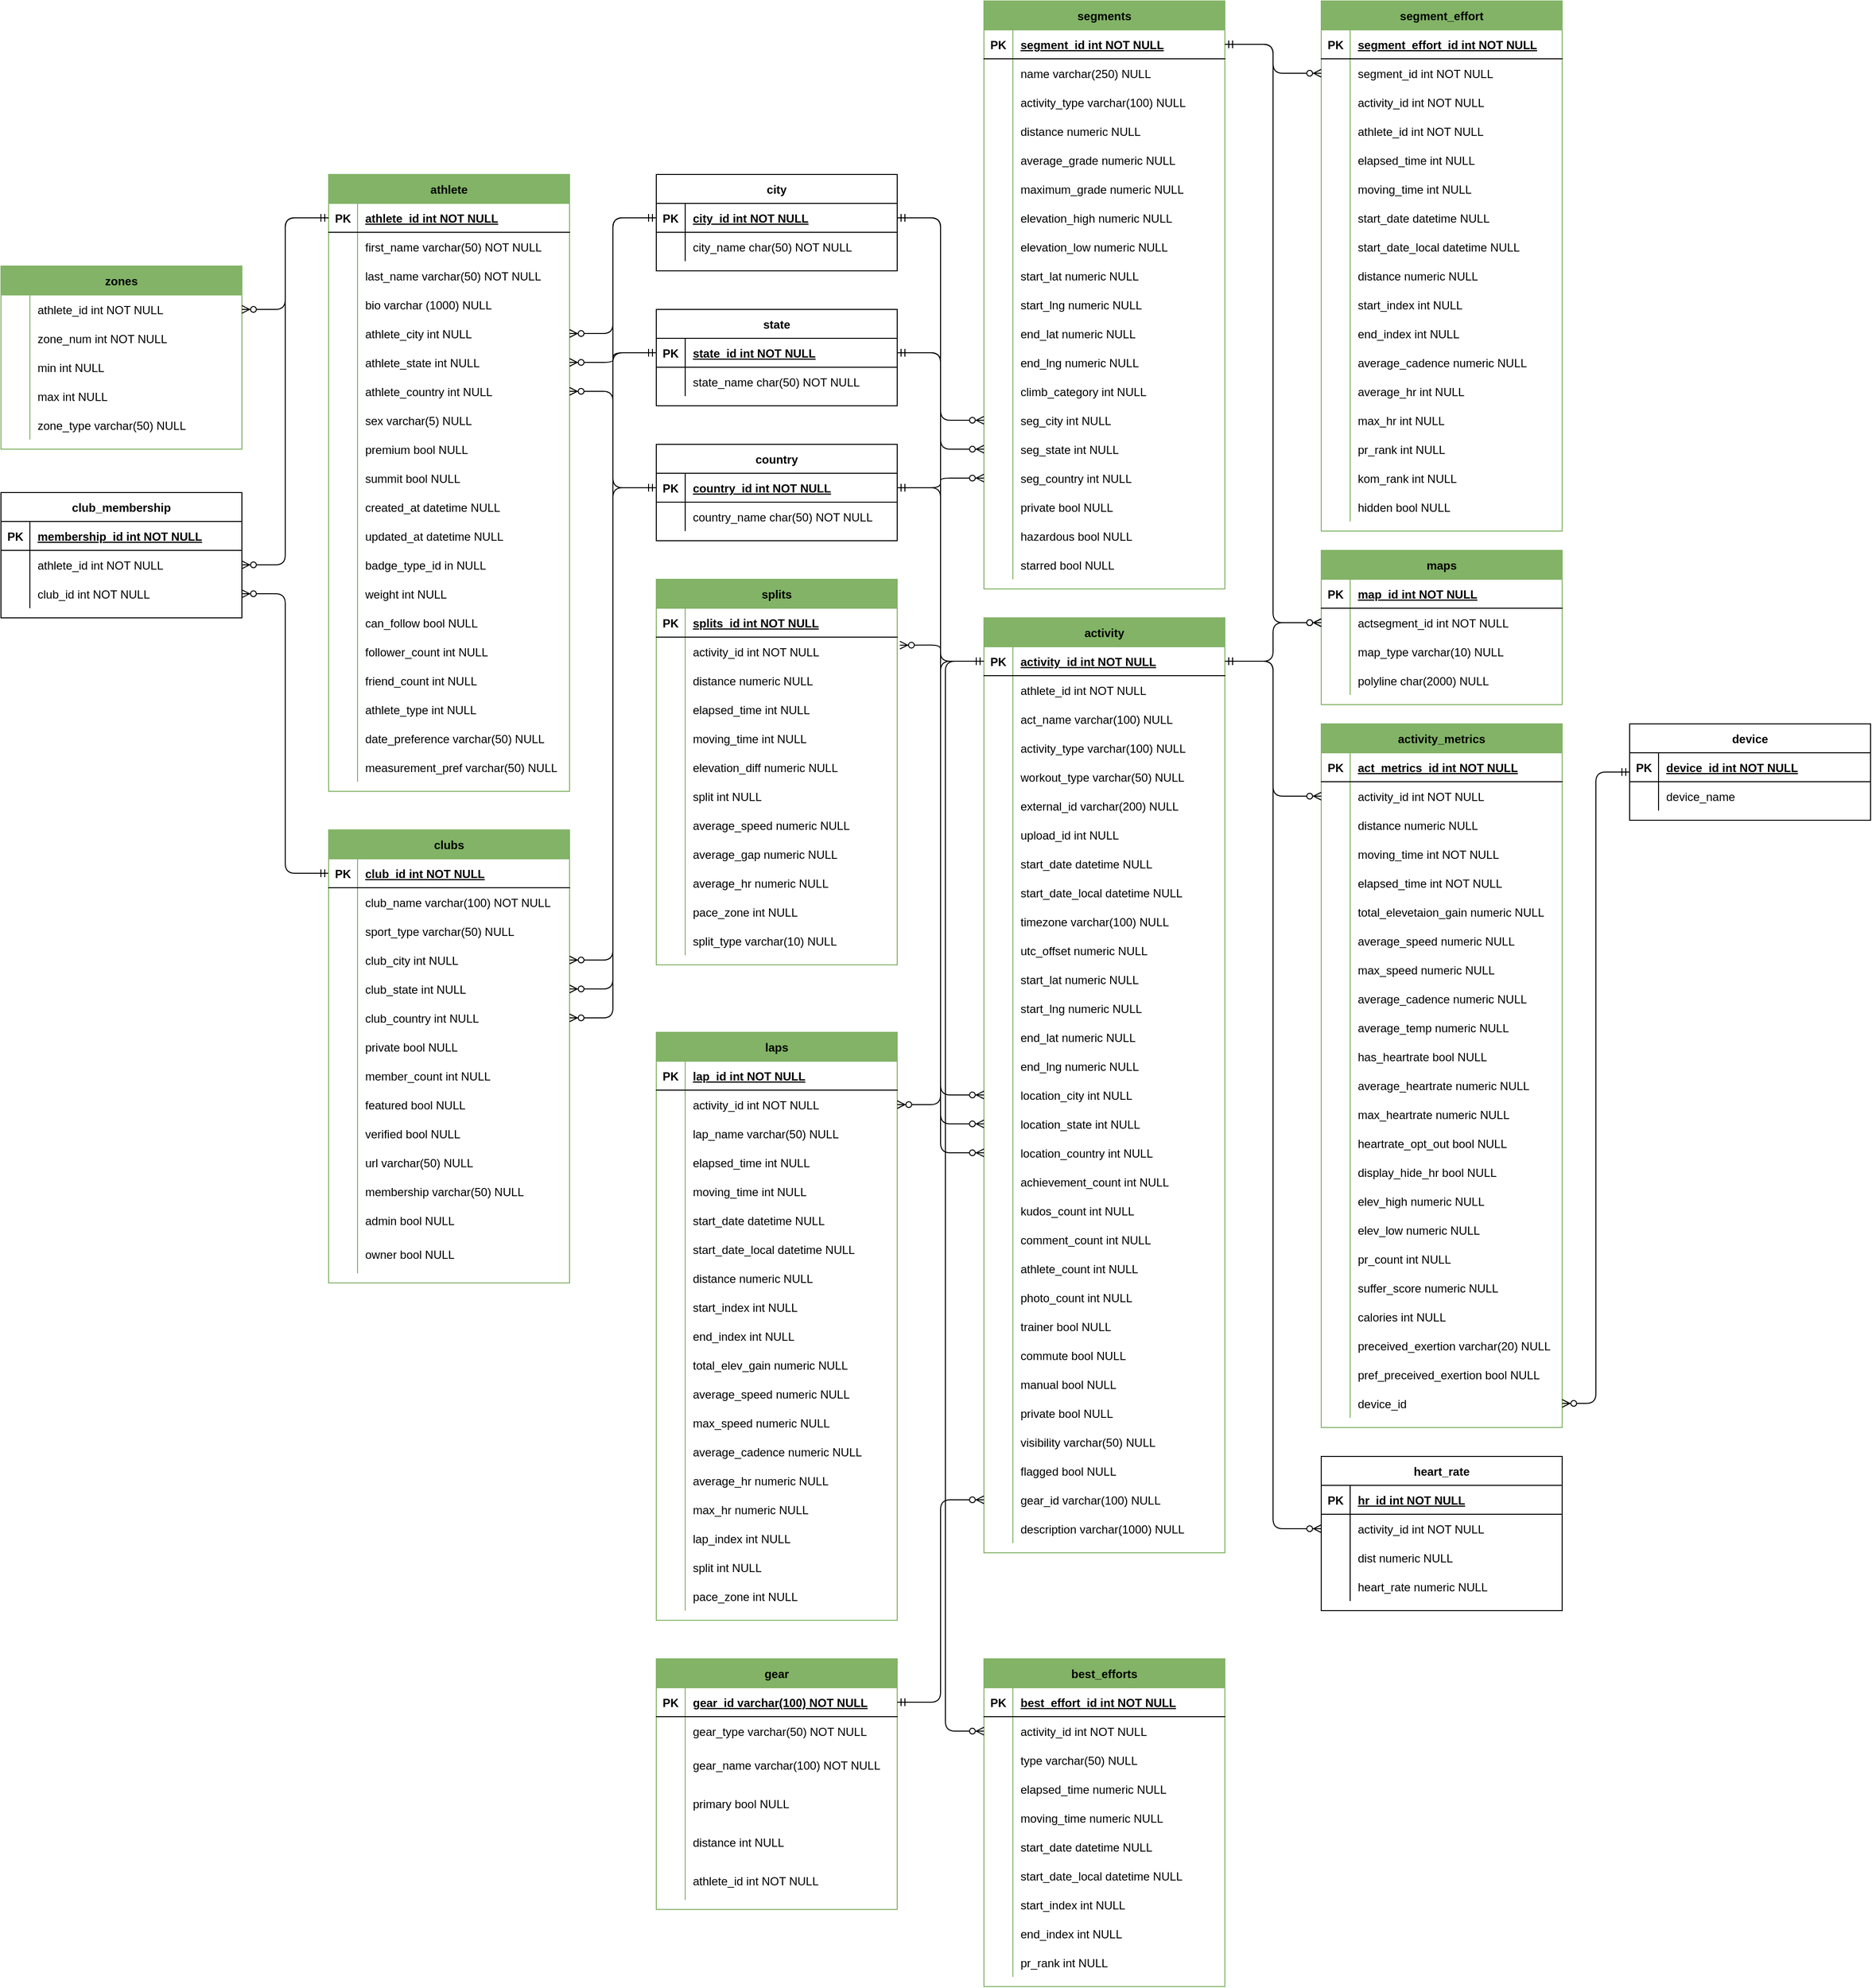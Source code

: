 <mxfile>
    <diagram id="R2lEEEUBdFMjLlhIrx00" name="Page-1">
        <mxGraphModel dx="2866" dy="2148" grid="1" gridSize="10" guides="1" tooltips="1" connect="1" arrows="1" fold="1" page="1" pageScale="1" pageWidth="850" pageHeight="1100" math="0" shadow="0" extFonts="Permanent Marker^https://fonts.googleapis.com/css?family=Permanent+Marker">
            <root>
                <mxCell id="0"/>
                <mxCell id="1" parent="0"/>
                <mxCell id="skxbjK3y1dTSbr37OmAX-134" style="edgeStyle=orthogonalEdgeStyle;rounded=1;orthogonalLoop=1;jettySize=auto;html=1;exitX=0;exitY=0.5;exitDx=0;exitDy=0;entryX=1;entryY=0.5;entryDx=0;entryDy=0;endArrow=ERzeroToMany;endFill=1;startArrow=ERmandOne;startFill=0;" parent="1" source="K8cpnEEo5jaQYR-o_enQ-62" target="skxbjK3y1dTSbr37OmAX-131" edge="1">
                    <mxGeometry relative="1" as="geometry">
                        <mxPoint x="-780" y="-695" as="sourcePoint"/>
                        <mxPoint x="-690" y="5" as="targetPoint"/>
                    </mxGeometry>
                </mxCell>
                <mxCell id="skxbjK3y1dTSbr37OmAX-135" style="edgeStyle=orthogonalEdgeStyle;rounded=1;orthogonalLoop=1;jettySize=auto;html=1;exitX=0;exitY=0.5;exitDx=0;exitDy=0;entryX=1;entryY=0.5;entryDx=0;entryDy=0;endArrow=ERzeroToMany;endFill=1;startArrow=ERmandOne;startFill=0;" parent="1" source="K8cpnEEo5jaQYR-o_enQ-76" target="skxbjK3y1dTSbr37OmAX-128" edge="1">
                    <mxGeometry relative="1" as="geometry">
                        <mxPoint x="-440" y="-755" as="sourcePoint"/>
                        <mxPoint x="-310" y="-155" as="targetPoint"/>
                    </mxGeometry>
                </mxCell>
                <mxCell id="K8cpnEEo5jaQYR-o_enQ-61" value="athlete" style="shape=table;startSize=30;container=1;collapsible=1;childLayout=tableLayout;fixedRows=1;rowLines=0;fontStyle=1;align=center;resizeLast=1;fillColor=#82B366;strokeColor=#82B366;" parent="1" vertex="1">
                    <mxGeometry x="-440" y="-740" width="250" height="640" as="geometry"/>
                </mxCell>
                <mxCell id="K8cpnEEo5jaQYR-o_enQ-62" value="" style="shape=partialRectangle;collapsible=0;dropTarget=0;pointerEvents=0;fillColor=none;points=[[0,0.5],[1,0.5]];portConstraint=eastwest;top=0;left=0;right=0;bottom=1;" parent="K8cpnEEo5jaQYR-o_enQ-61" vertex="1">
                    <mxGeometry y="30" width="250" height="30" as="geometry"/>
                </mxCell>
                <mxCell id="K8cpnEEo5jaQYR-o_enQ-63" value="PK" style="shape=partialRectangle;overflow=hidden;connectable=0;fillColor=none;top=0;left=0;bottom=0;right=0;fontStyle=1;" parent="K8cpnEEo5jaQYR-o_enQ-62" vertex="1">
                    <mxGeometry width="30" height="30" as="geometry"/>
                </mxCell>
                <mxCell id="K8cpnEEo5jaQYR-o_enQ-64" value="athlete_id int NOT NULL " style="shape=partialRectangle;overflow=hidden;connectable=0;fillColor=none;top=0;left=0;bottom=0;right=0;align=left;spacingLeft=6;fontStyle=5;" parent="K8cpnEEo5jaQYR-o_enQ-62" vertex="1">
                    <mxGeometry x="30" width="220" height="30" as="geometry"/>
                </mxCell>
                <mxCell id="K8cpnEEo5jaQYR-o_enQ-65" value="" style="shape=partialRectangle;collapsible=0;dropTarget=0;pointerEvents=0;fillColor=none;points=[[0,0.5],[1,0.5]];portConstraint=eastwest;top=0;left=0;right=0;bottom=0;" parent="K8cpnEEo5jaQYR-o_enQ-61" vertex="1">
                    <mxGeometry y="60" width="250" height="30" as="geometry"/>
                </mxCell>
                <mxCell id="K8cpnEEo5jaQYR-o_enQ-66" value="" style="shape=partialRectangle;overflow=hidden;connectable=0;fillColor=none;top=0;left=0;bottom=0;right=0;" parent="K8cpnEEo5jaQYR-o_enQ-65" vertex="1">
                    <mxGeometry width="30" height="30" as="geometry"/>
                </mxCell>
                <mxCell id="K8cpnEEo5jaQYR-o_enQ-67" value="first_name varchar(50) NOT NULL" style="shape=partialRectangle;overflow=hidden;connectable=0;fillColor=none;top=0;left=0;bottom=0;right=0;align=left;spacingLeft=6;" parent="K8cpnEEo5jaQYR-o_enQ-65" vertex="1">
                    <mxGeometry x="30" width="220" height="30" as="geometry"/>
                </mxCell>
                <mxCell id="skxbjK3y1dTSbr37OmAX-67" style="shape=partialRectangle;collapsible=0;dropTarget=0;pointerEvents=0;fillColor=none;points=[[0,0.5],[1,0.5]];portConstraint=eastwest;top=0;left=0;right=0;bottom=0;" parent="K8cpnEEo5jaQYR-o_enQ-61" vertex="1">
                    <mxGeometry y="90" width="250" height="30" as="geometry"/>
                </mxCell>
                <mxCell id="skxbjK3y1dTSbr37OmAX-68" style="shape=partialRectangle;overflow=hidden;connectable=0;fillColor=none;top=0;left=0;bottom=0;right=0;" parent="skxbjK3y1dTSbr37OmAX-67" vertex="1">
                    <mxGeometry width="30" height="30" as="geometry"/>
                </mxCell>
                <mxCell id="skxbjK3y1dTSbr37OmAX-69" value="last_name varchar(50) NOT NULL" style="shape=partialRectangle;overflow=hidden;connectable=0;fillColor=none;top=0;left=0;bottom=0;right=0;align=left;spacingLeft=6;" parent="skxbjK3y1dTSbr37OmAX-67" vertex="1">
                    <mxGeometry x="30" width="220" height="30" as="geometry"/>
                </mxCell>
                <mxCell id="skxbjK3y1dTSbr37OmAX-70" style="shape=partialRectangle;collapsible=0;dropTarget=0;pointerEvents=0;fillColor=none;points=[[0,0.5],[1,0.5]];portConstraint=eastwest;top=0;left=0;right=0;bottom=0;" parent="K8cpnEEo5jaQYR-o_enQ-61" vertex="1">
                    <mxGeometry y="120" width="250" height="30" as="geometry"/>
                </mxCell>
                <mxCell id="skxbjK3y1dTSbr37OmAX-71" style="shape=partialRectangle;overflow=hidden;connectable=0;fillColor=none;top=0;left=0;bottom=0;right=0;" parent="skxbjK3y1dTSbr37OmAX-70" vertex="1">
                    <mxGeometry width="30" height="30" as="geometry"/>
                </mxCell>
                <mxCell id="skxbjK3y1dTSbr37OmAX-72" value="bio varchar (1000) NULL" style="shape=partialRectangle;overflow=hidden;connectable=0;fillColor=none;top=0;left=0;bottom=0;right=0;align=left;spacingLeft=6;" parent="skxbjK3y1dTSbr37OmAX-70" vertex="1">
                    <mxGeometry x="30" width="220" height="30" as="geometry"/>
                </mxCell>
                <mxCell id="skxbjK3y1dTSbr37OmAX-73" style="shape=partialRectangle;collapsible=0;dropTarget=0;pointerEvents=0;fillColor=none;points=[[0,0.5],[1,0.5]];portConstraint=eastwest;top=0;left=0;right=0;bottom=0;" parent="K8cpnEEo5jaQYR-o_enQ-61" vertex="1">
                    <mxGeometry y="150" width="250" height="30" as="geometry"/>
                </mxCell>
                <mxCell id="skxbjK3y1dTSbr37OmAX-74" style="shape=partialRectangle;overflow=hidden;connectable=0;fillColor=none;top=0;left=0;bottom=0;right=0;" parent="skxbjK3y1dTSbr37OmAX-73" vertex="1">
                    <mxGeometry width="30" height="30" as="geometry"/>
                </mxCell>
                <mxCell id="skxbjK3y1dTSbr37OmAX-75" value="athlete_city int NULL" style="shape=partialRectangle;overflow=hidden;connectable=0;fillColor=none;top=0;left=0;bottom=0;right=0;align=left;spacingLeft=6;" parent="skxbjK3y1dTSbr37OmAX-73" vertex="1">
                    <mxGeometry x="30" width="220" height="30" as="geometry"/>
                </mxCell>
                <mxCell id="skxbjK3y1dTSbr37OmAX-88" style="shape=partialRectangle;collapsible=0;dropTarget=0;pointerEvents=0;fillColor=none;points=[[0,0.5],[1,0.5]];portConstraint=eastwest;top=0;left=0;right=0;bottom=0;" parent="K8cpnEEo5jaQYR-o_enQ-61" vertex="1">
                    <mxGeometry y="180" width="250" height="30" as="geometry"/>
                </mxCell>
                <mxCell id="skxbjK3y1dTSbr37OmAX-89" style="shape=partialRectangle;overflow=hidden;connectable=0;fillColor=none;top=0;left=0;bottom=0;right=0;" parent="skxbjK3y1dTSbr37OmAX-88" vertex="1">
                    <mxGeometry width="30" height="30" as="geometry"/>
                </mxCell>
                <mxCell id="skxbjK3y1dTSbr37OmAX-90" value="athlete_state int NULL" style="shape=partialRectangle;overflow=hidden;connectable=0;fillColor=none;top=0;left=0;bottom=0;right=0;align=left;spacingLeft=6;" parent="skxbjK3y1dTSbr37OmAX-88" vertex="1">
                    <mxGeometry x="30" width="220" height="30" as="geometry"/>
                </mxCell>
                <mxCell id="skxbjK3y1dTSbr37OmAX-85" style="shape=partialRectangle;collapsible=0;dropTarget=0;pointerEvents=0;fillColor=none;points=[[0,0.5],[1,0.5]];portConstraint=eastwest;top=0;left=0;right=0;bottom=0;" parent="K8cpnEEo5jaQYR-o_enQ-61" vertex="1">
                    <mxGeometry y="210" width="250" height="30" as="geometry"/>
                </mxCell>
                <mxCell id="skxbjK3y1dTSbr37OmAX-86" style="shape=partialRectangle;overflow=hidden;connectable=0;fillColor=none;top=0;left=0;bottom=0;right=0;" parent="skxbjK3y1dTSbr37OmAX-85" vertex="1">
                    <mxGeometry width="30" height="30" as="geometry"/>
                </mxCell>
                <mxCell id="skxbjK3y1dTSbr37OmAX-87" value="athlete_country int NULL" style="shape=partialRectangle;overflow=hidden;connectable=0;fillColor=none;top=0;left=0;bottom=0;right=0;align=left;spacingLeft=6;" parent="skxbjK3y1dTSbr37OmAX-85" vertex="1">
                    <mxGeometry x="30" width="220" height="30" as="geometry"/>
                </mxCell>
                <mxCell id="skxbjK3y1dTSbr37OmAX-82" style="shape=partialRectangle;collapsible=0;dropTarget=0;pointerEvents=0;fillColor=none;points=[[0,0.5],[1,0.5]];portConstraint=eastwest;top=0;left=0;right=0;bottom=0;" parent="K8cpnEEo5jaQYR-o_enQ-61" vertex="1">
                    <mxGeometry y="240" width="250" height="30" as="geometry"/>
                </mxCell>
                <mxCell id="skxbjK3y1dTSbr37OmAX-83" style="shape=partialRectangle;overflow=hidden;connectable=0;fillColor=none;top=0;left=0;bottom=0;right=0;" parent="skxbjK3y1dTSbr37OmAX-82" vertex="1">
                    <mxGeometry width="30" height="30" as="geometry"/>
                </mxCell>
                <mxCell id="skxbjK3y1dTSbr37OmAX-84" value="sex varchar(5) NULL" style="shape=partialRectangle;overflow=hidden;connectable=0;fillColor=none;top=0;left=0;bottom=0;right=0;align=left;spacingLeft=6;" parent="skxbjK3y1dTSbr37OmAX-82" vertex="1">
                    <mxGeometry x="30" width="220" height="30" as="geometry"/>
                </mxCell>
                <mxCell id="skxbjK3y1dTSbr37OmAX-79" style="shape=partialRectangle;collapsible=0;dropTarget=0;pointerEvents=0;fillColor=none;points=[[0,0.5],[1,0.5]];portConstraint=eastwest;top=0;left=0;right=0;bottom=0;" parent="K8cpnEEo5jaQYR-o_enQ-61" vertex="1">
                    <mxGeometry y="270" width="250" height="30" as="geometry"/>
                </mxCell>
                <mxCell id="skxbjK3y1dTSbr37OmAX-80" style="shape=partialRectangle;overflow=hidden;connectable=0;fillColor=none;top=0;left=0;bottom=0;right=0;" parent="skxbjK3y1dTSbr37OmAX-79" vertex="1">
                    <mxGeometry width="30" height="30" as="geometry"/>
                </mxCell>
                <mxCell id="skxbjK3y1dTSbr37OmAX-81" value="premium bool NULL" style="shape=partialRectangle;overflow=hidden;connectable=0;fillColor=none;top=0;left=0;bottom=0;right=0;align=left;spacingLeft=6;" parent="skxbjK3y1dTSbr37OmAX-79" vertex="1">
                    <mxGeometry x="30" width="220" height="30" as="geometry"/>
                </mxCell>
                <mxCell id="skxbjK3y1dTSbr37OmAX-76" style="shape=partialRectangle;collapsible=0;dropTarget=0;pointerEvents=0;fillColor=none;points=[[0,0.5],[1,0.5]];portConstraint=eastwest;top=0;left=0;right=0;bottom=0;" parent="K8cpnEEo5jaQYR-o_enQ-61" vertex="1">
                    <mxGeometry y="300" width="250" height="30" as="geometry"/>
                </mxCell>
                <mxCell id="skxbjK3y1dTSbr37OmAX-77" style="shape=partialRectangle;overflow=hidden;connectable=0;fillColor=none;top=0;left=0;bottom=0;right=0;" parent="skxbjK3y1dTSbr37OmAX-76" vertex="1">
                    <mxGeometry width="30" height="30" as="geometry"/>
                </mxCell>
                <mxCell id="skxbjK3y1dTSbr37OmAX-78" value="summit bool NULL" style="shape=partialRectangle;overflow=hidden;connectable=0;fillColor=none;top=0;left=0;bottom=0;right=0;align=left;spacingLeft=6;" parent="skxbjK3y1dTSbr37OmAX-76" vertex="1">
                    <mxGeometry x="30" width="220" height="30" as="geometry"/>
                </mxCell>
                <mxCell id="skxbjK3y1dTSbr37OmAX-91" style="shape=partialRectangle;collapsible=0;dropTarget=0;pointerEvents=0;fillColor=none;points=[[0,0.5],[1,0.5]];portConstraint=eastwest;top=0;left=0;right=0;bottom=0;" parent="K8cpnEEo5jaQYR-o_enQ-61" vertex="1">
                    <mxGeometry y="330" width="250" height="30" as="geometry"/>
                </mxCell>
                <mxCell id="skxbjK3y1dTSbr37OmAX-92" style="shape=partialRectangle;overflow=hidden;connectable=0;fillColor=none;top=0;left=0;bottom=0;right=0;" parent="skxbjK3y1dTSbr37OmAX-91" vertex="1">
                    <mxGeometry width="30" height="30" as="geometry"/>
                </mxCell>
                <mxCell id="skxbjK3y1dTSbr37OmAX-93" value="created_at datetime NULL" style="shape=partialRectangle;overflow=hidden;connectable=0;fillColor=none;top=0;left=0;bottom=0;right=0;align=left;spacingLeft=6;" parent="skxbjK3y1dTSbr37OmAX-91" vertex="1">
                    <mxGeometry x="30" width="220" height="30" as="geometry"/>
                </mxCell>
                <mxCell id="skxbjK3y1dTSbr37OmAX-94" style="shape=partialRectangle;collapsible=0;dropTarget=0;pointerEvents=0;fillColor=none;points=[[0,0.5],[1,0.5]];portConstraint=eastwest;top=0;left=0;right=0;bottom=0;" parent="K8cpnEEo5jaQYR-o_enQ-61" vertex="1">
                    <mxGeometry y="360" width="250" height="30" as="geometry"/>
                </mxCell>
                <mxCell id="skxbjK3y1dTSbr37OmAX-95" style="shape=partialRectangle;overflow=hidden;connectable=0;fillColor=none;top=0;left=0;bottom=0;right=0;" parent="skxbjK3y1dTSbr37OmAX-94" vertex="1">
                    <mxGeometry width="30" height="30" as="geometry"/>
                </mxCell>
                <mxCell id="skxbjK3y1dTSbr37OmAX-96" value="updated_at datetime NULL" style="shape=partialRectangle;overflow=hidden;connectable=0;fillColor=none;top=0;left=0;bottom=0;right=0;align=left;spacingLeft=6;" parent="skxbjK3y1dTSbr37OmAX-94" vertex="1">
                    <mxGeometry x="30" width="220" height="30" as="geometry"/>
                </mxCell>
                <mxCell id="skxbjK3y1dTSbr37OmAX-97" style="shape=partialRectangle;collapsible=0;dropTarget=0;pointerEvents=0;fillColor=none;points=[[0,0.5],[1,0.5]];portConstraint=eastwest;top=0;left=0;right=0;bottom=0;" parent="K8cpnEEo5jaQYR-o_enQ-61" vertex="1">
                    <mxGeometry y="390" width="250" height="30" as="geometry"/>
                </mxCell>
                <mxCell id="skxbjK3y1dTSbr37OmAX-98" style="shape=partialRectangle;overflow=hidden;connectable=0;fillColor=none;top=0;left=0;bottom=0;right=0;" parent="skxbjK3y1dTSbr37OmAX-97" vertex="1">
                    <mxGeometry width="30" height="30" as="geometry"/>
                </mxCell>
                <mxCell id="skxbjK3y1dTSbr37OmAX-99" value="badge_type_id in NULL" style="shape=partialRectangle;overflow=hidden;connectable=0;fillColor=none;top=0;left=0;bottom=0;right=0;align=left;spacingLeft=6;" parent="skxbjK3y1dTSbr37OmAX-97" vertex="1">
                    <mxGeometry x="30" width="220" height="30" as="geometry"/>
                </mxCell>
                <mxCell id="skxbjK3y1dTSbr37OmAX-100" style="shape=partialRectangle;collapsible=0;dropTarget=0;pointerEvents=0;fillColor=none;points=[[0,0.5],[1,0.5]];portConstraint=eastwest;top=0;left=0;right=0;bottom=0;" parent="K8cpnEEo5jaQYR-o_enQ-61" vertex="1">
                    <mxGeometry y="420" width="250" height="30" as="geometry"/>
                </mxCell>
                <mxCell id="skxbjK3y1dTSbr37OmAX-101" style="shape=partialRectangle;overflow=hidden;connectable=0;fillColor=none;top=0;left=0;bottom=0;right=0;" parent="skxbjK3y1dTSbr37OmAX-100" vertex="1">
                    <mxGeometry width="30" height="30" as="geometry"/>
                </mxCell>
                <mxCell id="skxbjK3y1dTSbr37OmAX-102" value="weight int NULL" style="shape=partialRectangle;overflow=hidden;connectable=0;fillColor=none;top=0;left=0;bottom=0;right=0;align=left;spacingLeft=6;" parent="skxbjK3y1dTSbr37OmAX-100" vertex="1">
                    <mxGeometry x="30" width="220" height="30" as="geometry"/>
                </mxCell>
                <mxCell id="skxbjK3y1dTSbr37OmAX-103" style="shape=partialRectangle;collapsible=0;dropTarget=0;pointerEvents=0;fillColor=none;points=[[0,0.5],[1,0.5]];portConstraint=eastwest;top=0;left=0;right=0;bottom=0;" parent="K8cpnEEo5jaQYR-o_enQ-61" vertex="1">
                    <mxGeometry y="450" width="250" height="30" as="geometry"/>
                </mxCell>
                <mxCell id="skxbjK3y1dTSbr37OmAX-104" style="shape=partialRectangle;overflow=hidden;connectable=0;fillColor=none;top=0;left=0;bottom=0;right=0;" parent="skxbjK3y1dTSbr37OmAX-103" vertex="1">
                    <mxGeometry width="30" height="30" as="geometry"/>
                </mxCell>
                <mxCell id="skxbjK3y1dTSbr37OmAX-105" value="can_follow bool NULL" style="shape=partialRectangle;overflow=hidden;connectable=0;fillColor=none;top=0;left=0;bottom=0;right=0;align=left;spacingLeft=6;" parent="skxbjK3y1dTSbr37OmAX-103" vertex="1">
                    <mxGeometry x="30" width="220" height="30" as="geometry"/>
                </mxCell>
                <mxCell id="skxbjK3y1dTSbr37OmAX-106" style="shape=partialRectangle;collapsible=0;dropTarget=0;pointerEvents=0;fillColor=none;points=[[0,0.5],[1,0.5]];portConstraint=eastwest;top=0;left=0;right=0;bottom=0;" parent="K8cpnEEo5jaQYR-o_enQ-61" vertex="1">
                    <mxGeometry y="480" width="250" height="30" as="geometry"/>
                </mxCell>
                <mxCell id="skxbjK3y1dTSbr37OmAX-107" style="shape=partialRectangle;overflow=hidden;connectable=0;fillColor=none;top=0;left=0;bottom=0;right=0;" parent="skxbjK3y1dTSbr37OmAX-106" vertex="1">
                    <mxGeometry width="30" height="30" as="geometry"/>
                </mxCell>
                <mxCell id="skxbjK3y1dTSbr37OmAX-108" value="follower_count int NULL" style="shape=partialRectangle;overflow=hidden;connectable=0;fillColor=none;top=0;left=0;bottom=0;right=0;align=left;spacingLeft=6;" parent="skxbjK3y1dTSbr37OmAX-106" vertex="1">
                    <mxGeometry x="30" width="220" height="30" as="geometry"/>
                </mxCell>
                <mxCell id="skxbjK3y1dTSbr37OmAX-109" style="shape=partialRectangle;collapsible=0;dropTarget=0;pointerEvents=0;fillColor=none;points=[[0,0.5],[1,0.5]];portConstraint=eastwest;top=0;left=0;right=0;bottom=0;" parent="K8cpnEEo5jaQYR-o_enQ-61" vertex="1">
                    <mxGeometry y="510" width="250" height="30" as="geometry"/>
                </mxCell>
                <mxCell id="skxbjK3y1dTSbr37OmAX-110" style="shape=partialRectangle;overflow=hidden;connectable=0;fillColor=none;top=0;left=0;bottom=0;right=0;" parent="skxbjK3y1dTSbr37OmAX-109" vertex="1">
                    <mxGeometry width="30" height="30" as="geometry"/>
                </mxCell>
                <mxCell id="skxbjK3y1dTSbr37OmAX-111" value="friend_count int NULL" style="shape=partialRectangle;overflow=hidden;connectable=0;fillColor=none;top=0;left=0;bottom=0;right=0;align=left;spacingLeft=6;" parent="skxbjK3y1dTSbr37OmAX-109" vertex="1">
                    <mxGeometry x="30" width="220" height="30" as="geometry"/>
                </mxCell>
                <mxCell id="skxbjK3y1dTSbr37OmAX-112" style="shape=partialRectangle;collapsible=0;dropTarget=0;pointerEvents=0;fillColor=none;points=[[0,0.5],[1,0.5]];portConstraint=eastwest;top=0;left=0;right=0;bottom=0;" parent="K8cpnEEo5jaQYR-o_enQ-61" vertex="1">
                    <mxGeometry y="540" width="250" height="30" as="geometry"/>
                </mxCell>
                <mxCell id="skxbjK3y1dTSbr37OmAX-113" style="shape=partialRectangle;overflow=hidden;connectable=0;fillColor=none;top=0;left=0;bottom=0;right=0;" parent="skxbjK3y1dTSbr37OmAX-112" vertex="1">
                    <mxGeometry width="30" height="30" as="geometry"/>
                </mxCell>
                <mxCell id="skxbjK3y1dTSbr37OmAX-114" value="athlete_type int NULL" style="shape=partialRectangle;overflow=hidden;connectable=0;fillColor=none;top=0;left=0;bottom=0;right=0;align=left;spacingLeft=6;" parent="skxbjK3y1dTSbr37OmAX-112" vertex="1">
                    <mxGeometry x="30" width="220" height="30" as="geometry"/>
                </mxCell>
                <mxCell id="skxbjK3y1dTSbr37OmAX-115" style="shape=partialRectangle;collapsible=0;dropTarget=0;pointerEvents=0;fillColor=none;points=[[0,0.5],[1,0.5]];portConstraint=eastwest;top=0;left=0;right=0;bottom=0;" parent="K8cpnEEo5jaQYR-o_enQ-61" vertex="1">
                    <mxGeometry y="570" width="250" height="30" as="geometry"/>
                </mxCell>
                <mxCell id="skxbjK3y1dTSbr37OmAX-116" style="shape=partialRectangle;overflow=hidden;connectable=0;fillColor=none;top=0;left=0;bottom=0;right=0;" parent="skxbjK3y1dTSbr37OmAX-115" vertex="1">
                    <mxGeometry width="30" height="30" as="geometry"/>
                </mxCell>
                <mxCell id="skxbjK3y1dTSbr37OmAX-117" value="date_preference varchar(50) NULL" style="shape=partialRectangle;overflow=hidden;connectable=0;fillColor=none;top=0;left=0;bottom=0;right=0;align=left;spacingLeft=6;" parent="skxbjK3y1dTSbr37OmAX-115" vertex="1">
                    <mxGeometry x="30" width="220" height="30" as="geometry"/>
                </mxCell>
                <mxCell id="skxbjK3y1dTSbr37OmAX-118" style="shape=partialRectangle;collapsible=0;dropTarget=0;pointerEvents=0;fillColor=none;points=[[0,0.5],[1,0.5]];portConstraint=eastwest;top=0;left=0;right=0;bottom=0;" parent="K8cpnEEo5jaQYR-o_enQ-61" vertex="1">
                    <mxGeometry y="600" width="250" height="30" as="geometry"/>
                </mxCell>
                <mxCell id="skxbjK3y1dTSbr37OmAX-119" style="shape=partialRectangle;overflow=hidden;connectable=0;fillColor=none;top=0;left=0;bottom=0;right=0;" parent="skxbjK3y1dTSbr37OmAX-118" vertex="1">
                    <mxGeometry width="30" height="30" as="geometry"/>
                </mxCell>
                <mxCell id="skxbjK3y1dTSbr37OmAX-120" value="measurement_pref varchar(50) NULL" style="shape=partialRectangle;overflow=hidden;connectable=0;fillColor=none;top=0;left=0;bottom=0;right=0;align=left;spacingLeft=6;" parent="skxbjK3y1dTSbr37OmAX-118" vertex="1">
                    <mxGeometry x="30" width="220" height="30" as="geometry"/>
                </mxCell>
                <mxCell id="K8cpnEEo5jaQYR-o_enQ-75" value="clubs" style="shape=table;startSize=30;container=1;collapsible=1;childLayout=tableLayout;fixedRows=1;rowLines=0;fontStyle=1;align=center;resizeLast=1;fillColor=#82B366;strokeColor=#82B366;" parent="1" vertex="1">
                    <mxGeometry x="-440" y="-60" width="250" height="470.0" as="geometry"/>
                </mxCell>
                <mxCell id="K8cpnEEo5jaQYR-o_enQ-76" value="" style="shape=partialRectangle;collapsible=0;dropTarget=0;pointerEvents=0;fillColor=none;points=[[0,0.5],[1,0.5]];portConstraint=eastwest;top=0;left=0;right=0;bottom=1;" parent="K8cpnEEo5jaQYR-o_enQ-75" vertex="1">
                    <mxGeometry y="30" width="250" height="30" as="geometry"/>
                </mxCell>
                <mxCell id="K8cpnEEo5jaQYR-o_enQ-77" value="PK" style="shape=partialRectangle;overflow=hidden;connectable=0;fillColor=none;top=0;left=0;bottom=0;right=0;fontStyle=1;" parent="K8cpnEEo5jaQYR-o_enQ-76" vertex="1">
                    <mxGeometry width="30" height="30" as="geometry"/>
                </mxCell>
                <mxCell id="K8cpnEEo5jaQYR-o_enQ-78" value="club_id int NOT NULL " style="shape=partialRectangle;overflow=hidden;connectable=0;fillColor=none;top=0;left=0;bottom=0;right=0;align=left;spacingLeft=6;fontStyle=5;" parent="K8cpnEEo5jaQYR-o_enQ-76" vertex="1">
                    <mxGeometry x="30" width="220" height="30" as="geometry"/>
                </mxCell>
                <mxCell id="K8cpnEEo5jaQYR-o_enQ-79" value="" style="shape=partialRectangle;collapsible=0;dropTarget=0;pointerEvents=0;fillColor=none;points=[[0,0.5],[1,0.5]];portConstraint=eastwest;top=0;left=0;right=0;bottom=0;" parent="K8cpnEEo5jaQYR-o_enQ-75" vertex="1">
                    <mxGeometry y="60" width="250" height="30" as="geometry"/>
                </mxCell>
                <mxCell id="K8cpnEEo5jaQYR-o_enQ-80" value="" style="shape=partialRectangle;overflow=hidden;connectable=0;fillColor=none;top=0;left=0;bottom=0;right=0;" parent="K8cpnEEo5jaQYR-o_enQ-79" vertex="1">
                    <mxGeometry width="30" height="30" as="geometry"/>
                </mxCell>
                <mxCell id="K8cpnEEo5jaQYR-o_enQ-81" value="club_name varchar(100) NOT NULL" style="shape=partialRectangle;overflow=hidden;connectable=0;fillColor=none;top=0;left=0;bottom=0;right=0;align=left;spacingLeft=6;" parent="K8cpnEEo5jaQYR-o_enQ-79" vertex="1">
                    <mxGeometry x="30" width="220" height="30" as="geometry"/>
                </mxCell>
                <mxCell id="skxbjK3y1dTSbr37OmAX-4" style="shape=partialRectangle;collapsible=0;dropTarget=0;pointerEvents=0;fillColor=none;points=[[0,0.5],[1,0.5]];portConstraint=eastwest;top=0;left=0;right=0;bottom=0;" parent="K8cpnEEo5jaQYR-o_enQ-75" vertex="1">
                    <mxGeometry y="90" width="250" height="30" as="geometry"/>
                </mxCell>
                <mxCell id="skxbjK3y1dTSbr37OmAX-5" style="shape=partialRectangle;overflow=hidden;connectable=0;fillColor=none;top=0;left=0;bottom=0;right=0;" parent="skxbjK3y1dTSbr37OmAX-4" vertex="1">
                    <mxGeometry width="30" height="30" as="geometry"/>
                </mxCell>
                <mxCell id="skxbjK3y1dTSbr37OmAX-6" value="sport_type varchar(50) NULL" style="shape=partialRectangle;overflow=hidden;connectable=0;fillColor=none;top=0;left=0;bottom=0;right=0;align=left;spacingLeft=6;" parent="skxbjK3y1dTSbr37OmAX-4" vertex="1">
                    <mxGeometry x="30" width="220" height="30" as="geometry"/>
                </mxCell>
                <mxCell id="skxbjK3y1dTSbr37OmAX-7" style="shape=partialRectangle;collapsible=0;dropTarget=0;pointerEvents=0;fillColor=none;points=[[0,0.5],[1,0.5]];portConstraint=eastwest;top=0;left=0;right=0;bottom=0;" parent="K8cpnEEo5jaQYR-o_enQ-75" vertex="1">
                    <mxGeometry y="120" width="250" height="30" as="geometry"/>
                </mxCell>
                <mxCell id="skxbjK3y1dTSbr37OmAX-8" style="shape=partialRectangle;overflow=hidden;connectable=0;fillColor=none;top=0;left=0;bottom=0;right=0;" parent="skxbjK3y1dTSbr37OmAX-7" vertex="1">
                    <mxGeometry width="30" height="30" as="geometry"/>
                </mxCell>
                <mxCell id="skxbjK3y1dTSbr37OmAX-9" value="club_city int NULL" style="shape=partialRectangle;overflow=hidden;connectable=0;fillColor=none;top=0;left=0;bottom=0;right=0;align=left;spacingLeft=6;" parent="skxbjK3y1dTSbr37OmAX-7" vertex="1">
                    <mxGeometry x="30" width="220" height="30" as="geometry"/>
                </mxCell>
                <mxCell id="skxbjK3y1dTSbr37OmAX-10" style="shape=partialRectangle;collapsible=0;dropTarget=0;pointerEvents=0;fillColor=none;points=[[0,0.5],[1,0.5]];portConstraint=eastwest;top=0;left=0;right=0;bottom=0;" parent="K8cpnEEo5jaQYR-o_enQ-75" vertex="1">
                    <mxGeometry y="150" width="250" height="30" as="geometry"/>
                </mxCell>
                <mxCell id="skxbjK3y1dTSbr37OmAX-11" style="shape=partialRectangle;overflow=hidden;connectable=0;fillColor=none;top=0;left=0;bottom=0;right=0;" parent="skxbjK3y1dTSbr37OmAX-10" vertex="1">
                    <mxGeometry width="30" height="30" as="geometry"/>
                </mxCell>
                <mxCell id="skxbjK3y1dTSbr37OmAX-12" value="club_state int NULL" style="shape=partialRectangle;overflow=hidden;connectable=0;fillColor=none;top=0;left=0;bottom=0;right=0;align=left;spacingLeft=6;" parent="skxbjK3y1dTSbr37OmAX-10" vertex="1">
                    <mxGeometry x="30" width="220" height="30" as="geometry"/>
                </mxCell>
                <mxCell id="skxbjK3y1dTSbr37OmAX-34" style="shape=partialRectangle;collapsible=0;dropTarget=0;pointerEvents=0;fillColor=none;points=[[0,0.5],[1,0.5]];portConstraint=eastwest;top=0;left=0;right=0;bottom=0;" parent="K8cpnEEo5jaQYR-o_enQ-75" vertex="1">
                    <mxGeometry y="180" width="250" height="30" as="geometry"/>
                </mxCell>
                <mxCell id="skxbjK3y1dTSbr37OmAX-35" style="shape=partialRectangle;overflow=hidden;connectable=0;fillColor=none;top=0;left=0;bottom=0;right=0;" parent="skxbjK3y1dTSbr37OmAX-34" vertex="1">
                    <mxGeometry width="30" height="30" as="geometry"/>
                </mxCell>
                <mxCell id="skxbjK3y1dTSbr37OmAX-36" value="club_country int NULL" style="shape=partialRectangle;overflow=hidden;connectable=0;fillColor=none;top=0;left=0;bottom=0;right=0;align=left;spacingLeft=6;" parent="skxbjK3y1dTSbr37OmAX-34" vertex="1">
                    <mxGeometry x="30" width="220" height="30" as="geometry"/>
                </mxCell>
                <mxCell id="skxbjK3y1dTSbr37OmAX-43" style="shape=partialRectangle;collapsible=0;dropTarget=0;pointerEvents=0;fillColor=none;points=[[0,0.5],[1,0.5]];portConstraint=eastwest;top=0;left=0;right=0;bottom=0;" parent="K8cpnEEo5jaQYR-o_enQ-75" vertex="1">
                    <mxGeometry y="210" width="250" height="30" as="geometry"/>
                </mxCell>
                <mxCell id="skxbjK3y1dTSbr37OmAX-44" style="shape=partialRectangle;overflow=hidden;connectable=0;fillColor=none;top=0;left=0;bottom=0;right=0;" parent="skxbjK3y1dTSbr37OmAX-43" vertex="1">
                    <mxGeometry width="30" height="30" as="geometry"/>
                </mxCell>
                <mxCell id="skxbjK3y1dTSbr37OmAX-45" value="private bool NULL" style="shape=partialRectangle;overflow=hidden;connectable=0;fillColor=none;top=0;left=0;bottom=0;right=0;align=left;spacingLeft=6;" parent="skxbjK3y1dTSbr37OmAX-43" vertex="1">
                    <mxGeometry x="30" width="220" height="30" as="geometry"/>
                </mxCell>
                <mxCell id="skxbjK3y1dTSbr37OmAX-46" style="shape=partialRectangle;collapsible=0;dropTarget=0;pointerEvents=0;fillColor=none;points=[[0,0.5],[1,0.5]];portConstraint=eastwest;top=0;left=0;right=0;bottom=0;" parent="K8cpnEEo5jaQYR-o_enQ-75" vertex="1">
                    <mxGeometry y="240" width="250" height="30" as="geometry"/>
                </mxCell>
                <mxCell id="skxbjK3y1dTSbr37OmAX-47" style="shape=partialRectangle;overflow=hidden;connectable=0;fillColor=none;top=0;left=0;bottom=0;right=0;" parent="skxbjK3y1dTSbr37OmAX-46" vertex="1">
                    <mxGeometry width="30" height="30" as="geometry"/>
                </mxCell>
                <mxCell id="skxbjK3y1dTSbr37OmAX-48" value="member_count int NULL" style="shape=partialRectangle;overflow=hidden;connectable=0;fillColor=none;top=0;left=0;bottom=0;right=0;align=left;spacingLeft=6;" parent="skxbjK3y1dTSbr37OmAX-46" vertex="1">
                    <mxGeometry x="30" width="220" height="30" as="geometry"/>
                </mxCell>
                <mxCell id="skxbjK3y1dTSbr37OmAX-49" style="shape=partialRectangle;collapsible=0;dropTarget=0;pointerEvents=0;fillColor=none;points=[[0,0.5],[1,0.5]];portConstraint=eastwest;top=0;left=0;right=0;bottom=0;" parent="K8cpnEEo5jaQYR-o_enQ-75" vertex="1">
                    <mxGeometry y="270" width="250" height="30" as="geometry"/>
                </mxCell>
                <mxCell id="skxbjK3y1dTSbr37OmAX-50" style="shape=partialRectangle;overflow=hidden;connectable=0;fillColor=none;top=0;left=0;bottom=0;right=0;" parent="skxbjK3y1dTSbr37OmAX-49" vertex="1">
                    <mxGeometry width="30" height="30" as="geometry"/>
                </mxCell>
                <mxCell id="skxbjK3y1dTSbr37OmAX-51" value="featured bool NULL" style="shape=partialRectangle;overflow=hidden;connectable=0;fillColor=none;top=0;left=0;bottom=0;right=0;align=left;spacingLeft=6;" parent="skxbjK3y1dTSbr37OmAX-49" vertex="1">
                    <mxGeometry x="30" width="220" height="30" as="geometry"/>
                </mxCell>
                <mxCell id="skxbjK3y1dTSbr37OmAX-52" style="shape=partialRectangle;collapsible=0;dropTarget=0;pointerEvents=0;fillColor=none;points=[[0,0.5],[1,0.5]];portConstraint=eastwest;top=0;left=0;right=0;bottom=0;" parent="K8cpnEEo5jaQYR-o_enQ-75" vertex="1">
                    <mxGeometry y="300" width="250" height="30" as="geometry"/>
                </mxCell>
                <mxCell id="skxbjK3y1dTSbr37OmAX-53" style="shape=partialRectangle;overflow=hidden;connectable=0;fillColor=none;top=0;left=0;bottom=0;right=0;" parent="skxbjK3y1dTSbr37OmAX-52" vertex="1">
                    <mxGeometry width="30" height="30" as="geometry"/>
                </mxCell>
                <mxCell id="skxbjK3y1dTSbr37OmAX-54" value="verified bool NULL" style="shape=partialRectangle;overflow=hidden;connectable=0;fillColor=none;top=0;left=0;bottom=0;right=0;align=left;spacingLeft=6;" parent="skxbjK3y1dTSbr37OmAX-52" vertex="1">
                    <mxGeometry x="30" width="220" height="30" as="geometry"/>
                </mxCell>
                <mxCell id="skxbjK3y1dTSbr37OmAX-55" style="shape=partialRectangle;collapsible=0;dropTarget=0;pointerEvents=0;fillColor=none;points=[[0,0.5],[1,0.5]];portConstraint=eastwest;top=0;left=0;right=0;bottom=0;" parent="K8cpnEEo5jaQYR-o_enQ-75" vertex="1">
                    <mxGeometry y="330" width="250" height="30" as="geometry"/>
                </mxCell>
                <mxCell id="skxbjK3y1dTSbr37OmAX-56" style="shape=partialRectangle;overflow=hidden;connectable=0;fillColor=none;top=0;left=0;bottom=0;right=0;" parent="skxbjK3y1dTSbr37OmAX-55" vertex="1">
                    <mxGeometry width="30" height="30" as="geometry"/>
                </mxCell>
                <mxCell id="skxbjK3y1dTSbr37OmAX-57" value="url varchar(50) NULL" style="shape=partialRectangle;overflow=hidden;connectable=0;fillColor=none;top=0;left=0;bottom=0;right=0;align=left;spacingLeft=6;" parent="skxbjK3y1dTSbr37OmAX-55" vertex="1">
                    <mxGeometry x="30" width="220" height="30" as="geometry"/>
                </mxCell>
                <mxCell id="skxbjK3y1dTSbr37OmAX-58" style="shape=partialRectangle;collapsible=0;dropTarget=0;pointerEvents=0;fillColor=none;points=[[0,0.5],[1,0.5]];portConstraint=eastwest;top=0;left=0;right=0;bottom=0;" parent="K8cpnEEo5jaQYR-o_enQ-75" vertex="1">
                    <mxGeometry y="360" width="250" height="30" as="geometry"/>
                </mxCell>
                <mxCell id="skxbjK3y1dTSbr37OmAX-59" style="shape=partialRectangle;overflow=hidden;connectable=0;fillColor=none;top=0;left=0;bottom=0;right=0;" parent="skxbjK3y1dTSbr37OmAX-58" vertex="1">
                    <mxGeometry width="30" height="30" as="geometry"/>
                </mxCell>
                <mxCell id="skxbjK3y1dTSbr37OmAX-60" value="membership varchar(50) NULL" style="shape=partialRectangle;overflow=hidden;connectable=0;fillColor=none;top=0;left=0;bottom=0;right=0;align=left;spacingLeft=6;" parent="skxbjK3y1dTSbr37OmAX-58" vertex="1">
                    <mxGeometry x="30" width="220" height="30" as="geometry"/>
                </mxCell>
                <mxCell id="skxbjK3y1dTSbr37OmAX-61" style="shape=partialRectangle;collapsible=0;dropTarget=0;pointerEvents=0;fillColor=none;points=[[0,0.5],[1,0.5]];portConstraint=eastwest;top=0;left=0;right=0;bottom=0;" parent="K8cpnEEo5jaQYR-o_enQ-75" vertex="1">
                    <mxGeometry y="390" width="250" height="30" as="geometry"/>
                </mxCell>
                <mxCell id="skxbjK3y1dTSbr37OmAX-62" style="shape=partialRectangle;overflow=hidden;connectable=0;fillColor=none;top=0;left=0;bottom=0;right=0;" parent="skxbjK3y1dTSbr37OmAX-61" vertex="1">
                    <mxGeometry width="30" height="30" as="geometry"/>
                </mxCell>
                <mxCell id="skxbjK3y1dTSbr37OmAX-63" value="admin bool NULL" style="shape=partialRectangle;overflow=hidden;connectable=0;fillColor=none;top=0;left=0;bottom=0;right=0;align=left;spacingLeft=6;" parent="skxbjK3y1dTSbr37OmAX-61" vertex="1">
                    <mxGeometry x="30" width="220" height="30" as="geometry"/>
                </mxCell>
                <mxCell id="skxbjK3y1dTSbr37OmAX-64" style="shape=partialRectangle;collapsible=0;dropTarget=0;pointerEvents=0;fillColor=none;points=[[0,0.5],[1,0.5]];portConstraint=eastwest;top=0;left=0;right=0;bottom=0;" parent="K8cpnEEo5jaQYR-o_enQ-75" vertex="1">
                    <mxGeometry y="420" width="250" height="40" as="geometry"/>
                </mxCell>
                <mxCell id="skxbjK3y1dTSbr37OmAX-65" style="shape=partialRectangle;overflow=hidden;connectable=0;fillColor=none;top=0;left=0;bottom=0;right=0;" parent="skxbjK3y1dTSbr37OmAX-64" vertex="1">
                    <mxGeometry width="30" height="40" as="geometry"/>
                </mxCell>
                <mxCell id="skxbjK3y1dTSbr37OmAX-66" value="owner bool NULL" style="shape=partialRectangle;overflow=hidden;connectable=0;fillColor=none;top=0;left=0;bottom=0;right=0;align=left;spacingLeft=6;" parent="skxbjK3y1dTSbr37OmAX-64" vertex="1">
                    <mxGeometry x="30" width="220" height="40" as="geometry"/>
                </mxCell>
                <mxCell id="C-vyLk0tnHw3VtMMgP7b-13" value="segments" style="shape=table;startSize=30;container=1;collapsible=1;childLayout=tableLayout;fixedRows=1;rowLines=0;fontStyle=1;align=center;resizeLast=1;strokeColor=#82b366;fillColor=#82B366;" parent="1" vertex="1">
                    <mxGeometry x="240" y="-920" width="250" height="610" as="geometry"/>
                </mxCell>
                <mxCell id="C-vyLk0tnHw3VtMMgP7b-14" value="" style="shape=partialRectangle;collapsible=0;dropTarget=0;pointerEvents=0;fillColor=none;points=[[0,0.5],[1,0.5]];portConstraint=eastwest;top=0;left=0;right=0;bottom=1;" parent="C-vyLk0tnHw3VtMMgP7b-13" vertex="1">
                    <mxGeometry y="30" width="250" height="30" as="geometry"/>
                </mxCell>
                <mxCell id="C-vyLk0tnHw3VtMMgP7b-15" value="PK" style="shape=partialRectangle;overflow=hidden;connectable=0;fillColor=none;top=0;left=0;bottom=0;right=0;fontStyle=1;" parent="C-vyLk0tnHw3VtMMgP7b-14" vertex="1">
                    <mxGeometry width="30" height="30" as="geometry"/>
                </mxCell>
                <mxCell id="C-vyLk0tnHw3VtMMgP7b-16" value="segment_id int NOT NULL " style="shape=partialRectangle;overflow=hidden;connectable=0;fillColor=none;top=0;left=0;bottom=0;right=0;align=left;spacingLeft=6;fontStyle=5;" parent="C-vyLk0tnHw3VtMMgP7b-14" vertex="1">
                    <mxGeometry x="30" width="220" height="30" as="geometry"/>
                </mxCell>
                <mxCell id="C-vyLk0tnHw3VtMMgP7b-17" value="" style="shape=partialRectangle;collapsible=0;dropTarget=0;pointerEvents=0;fillColor=none;points=[[0,0.5],[1,0.5]];portConstraint=eastwest;top=0;left=0;right=0;bottom=0;" parent="C-vyLk0tnHw3VtMMgP7b-13" vertex="1">
                    <mxGeometry y="60" width="250" height="30" as="geometry"/>
                </mxCell>
                <mxCell id="C-vyLk0tnHw3VtMMgP7b-18" value="" style="shape=partialRectangle;overflow=hidden;connectable=0;fillColor=none;top=0;left=0;bottom=0;right=0;" parent="C-vyLk0tnHw3VtMMgP7b-17" vertex="1">
                    <mxGeometry width="30" height="30" as="geometry"/>
                </mxCell>
                <mxCell id="C-vyLk0tnHw3VtMMgP7b-19" value="name varchar(250) NULL" style="shape=partialRectangle;overflow=hidden;connectable=0;fillColor=none;top=0;left=0;bottom=0;right=0;align=left;spacingLeft=6;" parent="C-vyLk0tnHw3VtMMgP7b-17" vertex="1">
                    <mxGeometry x="30" width="220" height="30" as="geometry"/>
                </mxCell>
                <mxCell id="ma6JEJSu6wUKl80gTBBD-152" value="" style="shape=partialRectangle;collapsible=0;dropTarget=0;pointerEvents=0;fillColor=none;points=[[0,0.5],[1,0.5]];portConstraint=eastwest;top=0;left=0;right=0;bottom=0;" parent="C-vyLk0tnHw3VtMMgP7b-13" vertex="1">
                    <mxGeometry y="90" width="250" height="30" as="geometry"/>
                </mxCell>
                <mxCell id="ma6JEJSu6wUKl80gTBBD-153" value="" style="shape=partialRectangle;overflow=hidden;connectable=0;fillColor=none;top=0;left=0;bottom=0;right=0;" parent="ma6JEJSu6wUKl80gTBBD-152" vertex="1">
                    <mxGeometry width="30" height="30" as="geometry"/>
                </mxCell>
                <mxCell id="ma6JEJSu6wUKl80gTBBD-154" value="activity_type varchar(100) NULL" style="shape=partialRectangle;overflow=hidden;connectable=0;fillColor=none;top=0;left=0;bottom=0;right=0;align=left;spacingLeft=6;" parent="ma6JEJSu6wUKl80gTBBD-152" vertex="1">
                    <mxGeometry x="30" width="220" height="30" as="geometry"/>
                </mxCell>
                <mxCell id="C-vyLk0tnHw3VtMMgP7b-20" value="" style="shape=partialRectangle;collapsible=0;dropTarget=0;pointerEvents=0;fillColor=none;points=[[0,0.5],[1,0.5]];portConstraint=eastwest;top=0;left=0;right=0;bottom=0;" parent="C-vyLk0tnHw3VtMMgP7b-13" vertex="1">
                    <mxGeometry y="120" width="250" height="30" as="geometry"/>
                </mxCell>
                <mxCell id="C-vyLk0tnHw3VtMMgP7b-21" value="" style="shape=partialRectangle;overflow=hidden;connectable=0;fillColor=none;top=0;left=0;bottom=0;right=0;" parent="C-vyLk0tnHw3VtMMgP7b-20" vertex="1">
                    <mxGeometry width="30" height="30" as="geometry"/>
                </mxCell>
                <mxCell id="C-vyLk0tnHw3VtMMgP7b-22" value="distance numeric NULL" style="shape=partialRectangle;overflow=hidden;connectable=0;fillColor=none;top=0;left=0;bottom=0;right=0;align=left;spacingLeft=6;" parent="C-vyLk0tnHw3VtMMgP7b-20" vertex="1">
                    <mxGeometry x="30" width="220" height="30" as="geometry"/>
                </mxCell>
                <mxCell id="ma6JEJSu6wUKl80gTBBD-170" style="shape=partialRectangle;collapsible=0;dropTarget=0;pointerEvents=0;fillColor=none;points=[[0,0.5],[1,0.5]];portConstraint=eastwest;top=0;left=0;right=0;bottom=0;" parent="C-vyLk0tnHw3VtMMgP7b-13" vertex="1">
                    <mxGeometry y="150" width="250" height="30" as="geometry"/>
                </mxCell>
                <mxCell id="ma6JEJSu6wUKl80gTBBD-171" style="shape=partialRectangle;overflow=hidden;connectable=0;fillColor=none;top=0;left=0;bottom=0;right=0;" parent="ma6JEJSu6wUKl80gTBBD-170" vertex="1">
                    <mxGeometry width="30" height="30" as="geometry"/>
                </mxCell>
                <mxCell id="ma6JEJSu6wUKl80gTBBD-172" value="average_grade numeric NULL" style="shape=partialRectangle;overflow=hidden;connectable=0;fillColor=none;top=0;left=0;bottom=0;right=0;align=left;spacingLeft=6;" parent="ma6JEJSu6wUKl80gTBBD-170" vertex="1">
                    <mxGeometry x="30" width="220" height="30" as="geometry"/>
                </mxCell>
                <mxCell id="ma6JEJSu6wUKl80gTBBD-167" style="shape=partialRectangle;collapsible=0;dropTarget=0;pointerEvents=0;fillColor=none;points=[[0,0.5],[1,0.5]];portConstraint=eastwest;top=0;left=0;right=0;bottom=0;" parent="C-vyLk0tnHw3VtMMgP7b-13" vertex="1">
                    <mxGeometry y="180" width="250" height="30" as="geometry"/>
                </mxCell>
                <mxCell id="ma6JEJSu6wUKl80gTBBD-168" style="shape=partialRectangle;overflow=hidden;connectable=0;fillColor=none;top=0;left=0;bottom=0;right=0;" parent="ma6JEJSu6wUKl80gTBBD-167" vertex="1">
                    <mxGeometry width="30" height="30" as="geometry"/>
                </mxCell>
                <mxCell id="ma6JEJSu6wUKl80gTBBD-169" value="maximum_grade numeric NULL" style="shape=partialRectangle;overflow=hidden;connectable=0;fillColor=none;top=0;left=0;bottom=0;right=0;align=left;spacingLeft=6;" parent="ma6JEJSu6wUKl80gTBBD-167" vertex="1">
                    <mxGeometry x="30" width="220" height="30" as="geometry"/>
                </mxCell>
                <mxCell id="ma6JEJSu6wUKl80gTBBD-164" style="shape=partialRectangle;collapsible=0;dropTarget=0;pointerEvents=0;fillColor=none;points=[[0,0.5],[1,0.5]];portConstraint=eastwest;top=0;left=0;right=0;bottom=0;" parent="C-vyLk0tnHw3VtMMgP7b-13" vertex="1">
                    <mxGeometry y="210" width="250" height="30" as="geometry"/>
                </mxCell>
                <mxCell id="ma6JEJSu6wUKl80gTBBD-165" style="shape=partialRectangle;overflow=hidden;connectable=0;fillColor=none;top=0;left=0;bottom=0;right=0;" parent="ma6JEJSu6wUKl80gTBBD-164" vertex="1">
                    <mxGeometry width="30" height="30" as="geometry"/>
                </mxCell>
                <mxCell id="ma6JEJSu6wUKl80gTBBD-166" value="elevation_high numeric NULL" style="shape=partialRectangle;overflow=hidden;connectable=0;fillColor=none;top=0;left=0;bottom=0;right=0;align=left;spacingLeft=6;" parent="ma6JEJSu6wUKl80gTBBD-164" vertex="1">
                    <mxGeometry x="30" width="220" height="30" as="geometry"/>
                </mxCell>
                <mxCell id="ma6JEJSu6wUKl80gTBBD-161" style="shape=partialRectangle;collapsible=0;dropTarget=0;pointerEvents=0;fillColor=none;points=[[0,0.5],[1,0.5]];portConstraint=eastwest;top=0;left=0;right=0;bottom=0;" parent="C-vyLk0tnHw3VtMMgP7b-13" vertex="1">
                    <mxGeometry y="240" width="250" height="30" as="geometry"/>
                </mxCell>
                <mxCell id="ma6JEJSu6wUKl80gTBBD-162" style="shape=partialRectangle;overflow=hidden;connectable=0;fillColor=none;top=0;left=0;bottom=0;right=0;" parent="ma6JEJSu6wUKl80gTBBD-161" vertex="1">
                    <mxGeometry width="30" height="30" as="geometry"/>
                </mxCell>
                <mxCell id="ma6JEJSu6wUKl80gTBBD-163" value="elevation_low numeric NULL" style="shape=partialRectangle;overflow=hidden;connectable=0;fillColor=none;top=0;left=0;bottom=0;right=0;align=left;spacingLeft=6;" parent="ma6JEJSu6wUKl80gTBBD-161" vertex="1">
                    <mxGeometry x="30" width="220" height="30" as="geometry"/>
                </mxCell>
                <mxCell id="ma6JEJSu6wUKl80gTBBD-158" style="shape=partialRectangle;collapsible=0;dropTarget=0;pointerEvents=0;fillColor=none;points=[[0,0.5],[1,0.5]];portConstraint=eastwest;top=0;left=0;right=0;bottom=0;" parent="C-vyLk0tnHw3VtMMgP7b-13" vertex="1">
                    <mxGeometry y="270" width="250" height="30" as="geometry"/>
                </mxCell>
                <mxCell id="ma6JEJSu6wUKl80gTBBD-159" style="shape=partialRectangle;overflow=hidden;connectable=0;fillColor=none;top=0;left=0;bottom=0;right=0;" parent="ma6JEJSu6wUKl80gTBBD-158" vertex="1">
                    <mxGeometry width="30" height="30" as="geometry"/>
                </mxCell>
                <mxCell id="ma6JEJSu6wUKl80gTBBD-160" value="start_lat numeric NULL" style="shape=partialRectangle;overflow=hidden;connectable=0;fillColor=none;top=0;left=0;bottom=0;right=0;align=left;spacingLeft=6;" parent="ma6JEJSu6wUKl80gTBBD-158" vertex="1">
                    <mxGeometry x="30" width="220" height="30" as="geometry"/>
                </mxCell>
                <mxCell id="ma6JEJSu6wUKl80gTBBD-155" style="shape=partialRectangle;collapsible=0;dropTarget=0;pointerEvents=0;fillColor=none;points=[[0,0.5],[1,0.5]];portConstraint=eastwest;top=0;left=0;right=0;bottom=0;" parent="C-vyLk0tnHw3VtMMgP7b-13" vertex="1">
                    <mxGeometry y="300" width="250" height="30" as="geometry"/>
                </mxCell>
                <mxCell id="ma6JEJSu6wUKl80gTBBD-156" style="shape=partialRectangle;overflow=hidden;connectable=0;fillColor=none;top=0;left=0;bottom=0;right=0;" parent="ma6JEJSu6wUKl80gTBBD-155" vertex="1">
                    <mxGeometry width="30" height="30" as="geometry"/>
                </mxCell>
                <mxCell id="ma6JEJSu6wUKl80gTBBD-157" value="start_lng numeric NULL" style="shape=partialRectangle;overflow=hidden;connectable=0;fillColor=none;top=0;left=0;bottom=0;right=0;align=left;spacingLeft=6;" parent="ma6JEJSu6wUKl80gTBBD-155" vertex="1">
                    <mxGeometry x="30" width="220" height="30" as="geometry"/>
                </mxCell>
                <mxCell id="ma6JEJSu6wUKl80gTBBD-173" style="shape=partialRectangle;collapsible=0;dropTarget=0;pointerEvents=0;fillColor=none;points=[[0,0.5],[1,0.5]];portConstraint=eastwest;top=0;left=0;right=0;bottom=0;" parent="C-vyLk0tnHw3VtMMgP7b-13" vertex="1">
                    <mxGeometry y="330" width="250" height="30" as="geometry"/>
                </mxCell>
                <mxCell id="ma6JEJSu6wUKl80gTBBD-174" style="shape=partialRectangle;overflow=hidden;connectable=0;fillColor=none;top=0;left=0;bottom=0;right=0;" parent="ma6JEJSu6wUKl80gTBBD-173" vertex="1">
                    <mxGeometry width="30" height="30" as="geometry"/>
                </mxCell>
                <mxCell id="ma6JEJSu6wUKl80gTBBD-175" value="end_lat numeric NULL" style="shape=partialRectangle;overflow=hidden;connectable=0;fillColor=none;top=0;left=0;bottom=0;right=0;align=left;spacingLeft=6;" parent="ma6JEJSu6wUKl80gTBBD-173" vertex="1">
                    <mxGeometry x="30" width="220" height="30" as="geometry"/>
                </mxCell>
                <mxCell id="ma6JEJSu6wUKl80gTBBD-176" style="shape=partialRectangle;collapsible=0;dropTarget=0;pointerEvents=0;fillColor=none;points=[[0,0.5],[1,0.5]];portConstraint=eastwest;top=0;left=0;right=0;bottom=0;" parent="C-vyLk0tnHw3VtMMgP7b-13" vertex="1">
                    <mxGeometry y="360" width="250" height="30" as="geometry"/>
                </mxCell>
                <mxCell id="ma6JEJSu6wUKl80gTBBD-177" style="shape=partialRectangle;overflow=hidden;connectable=0;fillColor=none;top=0;left=0;bottom=0;right=0;" parent="ma6JEJSu6wUKl80gTBBD-176" vertex="1">
                    <mxGeometry width="30" height="30" as="geometry"/>
                </mxCell>
                <mxCell id="ma6JEJSu6wUKl80gTBBD-178" value="end_lng numeric NULL" style="shape=partialRectangle;overflow=hidden;connectable=0;fillColor=none;top=0;left=0;bottom=0;right=0;align=left;spacingLeft=6;" parent="ma6JEJSu6wUKl80gTBBD-176" vertex="1">
                    <mxGeometry x="30" width="220" height="30" as="geometry"/>
                </mxCell>
                <mxCell id="ma6JEJSu6wUKl80gTBBD-179" style="shape=partialRectangle;collapsible=0;dropTarget=0;pointerEvents=0;fillColor=none;points=[[0,0.5],[1,0.5]];portConstraint=eastwest;top=0;left=0;right=0;bottom=0;" parent="C-vyLk0tnHw3VtMMgP7b-13" vertex="1">
                    <mxGeometry y="390" width="250" height="30" as="geometry"/>
                </mxCell>
                <mxCell id="ma6JEJSu6wUKl80gTBBD-180" style="shape=partialRectangle;overflow=hidden;connectable=0;fillColor=none;top=0;left=0;bottom=0;right=0;" parent="ma6JEJSu6wUKl80gTBBD-179" vertex="1">
                    <mxGeometry width="30" height="30" as="geometry"/>
                </mxCell>
                <mxCell id="ma6JEJSu6wUKl80gTBBD-181" value="climb_category int NULL" style="shape=partialRectangle;overflow=hidden;connectable=0;fillColor=none;top=0;left=0;bottom=0;right=0;align=left;spacingLeft=6;" parent="ma6JEJSu6wUKl80gTBBD-179" vertex="1">
                    <mxGeometry x="30" width="220" height="30" as="geometry"/>
                </mxCell>
                <mxCell id="ma6JEJSu6wUKl80gTBBD-182" style="shape=partialRectangle;collapsible=0;dropTarget=0;pointerEvents=0;fillColor=none;points=[[0,0.5],[1,0.5]];portConstraint=eastwest;top=0;left=0;right=0;bottom=0;" parent="C-vyLk0tnHw3VtMMgP7b-13" vertex="1">
                    <mxGeometry y="420" width="250" height="30" as="geometry"/>
                </mxCell>
                <mxCell id="ma6JEJSu6wUKl80gTBBD-183" style="shape=partialRectangle;overflow=hidden;connectable=0;fillColor=none;top=0;left=0;bottom=0;right=0;" parent="ma6JEJSu6wUKl80gTBBD-182" vertex="1">
                    <mxGeometry width="30" height="30" as="geometry"/>
                </mxCell>
                <mxCell id="ma6JEJSu6wUKl80gTBBD-184" value="seg_city int NULL" style="shape=partialRectangle;overflow=hidden;connectable=0;fillColor=none;top=0;left=0;bottom=0;right=0;align=left;spacingLeft=6;" parent="ma6JEJSu6wUKl80gTBBD-182" vertex="1">
                    <mxGeometry x="30" width="220" height="30" as="geometry"/>
                </mxCell>
                <mxCell id="ma6JEJSu6wUKl80gTBBD-185" style="shape=partialRectangle;collapsible=0;dropTarget=0;pointerEvents=0;fillColor=none;points=[[0,0.5],[1,0.5]];portConstraint=eastwest;top=0;left=0;right=0;bottom=0;" parent="C-vyLk0tnHw3VtMMgP7b-13" vertex="1">
                    <mxGeometry y="450" width="250" height="30" as="geometry"/>
                </mxCell>
                <mxCell id="ma6JEJSu6wUKl80gTBBD-186" style="shape=partialRectangle;overflow=hidden;connectable=0;fillColor=none;top=0;left=0;bottom=0;right=0;" parent="ma6JEJSu6wUKl80gTBBD-185" vertex="1">
                    <mxGeometry width="30" height="30" as="geometry"/>
                </mxCell>
                <mxCell id="ma6JEJSu6wUKl80gTBBD-187" value="seg_state int NULL" style="shape=partialRectangle;overflow=hidden;connectable=0;fillColor=none;top=0;left=0;bottom=0;right=0;align=left;spacingLeft=6;" parent="ma6JEJSu6wUKl80gTBBD-185" vertex="1">
                    <mxGeometry x="30" width="220" height="30" as="geometry"/>
                </mxCell>
                <mxCell id="ma6JEJSu6wUKl80gTBBD-188" style="shape=partialRectangle;collapsible=0;dropTarget=0;pointerEvents=0;fillColor=none;points=[[0,0.5],[1,0.5]];portConstraint=eastwest;top=0;left=0;right=0;bottom=0;" parent="C-vyLk0tnHw3VtMMgP7b-13" vertex="1">
                    <mxGeometry y="480" width="250" height="30" as="geometry"/>
                </mxCell>
                <mxCell id="ma6JEJSu6wUKl80gTBBD-189" style="shape=partialRectangle;overflow=hidden;connectable=0;fillColor=none;top=0;left=0;bottom=0;right=0;" parent="ma6JEJSu6wUKl80gTBBD-188" vertex="1">
                    <mxGeometry width="30" height="30" as="geometry"/>
                </mxCell>
                <mxCell id="ma6JEJSu6wUKl80gTBBD-190" value="seg_country int NULL" style="shape=partialRectangle;overflow=hidden;connectable=0;fillColor=none;top=0;left=0;bottom=0;right=0;align=left;spacingLeft=6;" parent="ma6JEJSu6wUKl80gTBBD-188" vertex="1">
                    <mxGeometry x="30" width="220" height="30" as="geometry"/>
                </mxCell>
                <mxCell id="ma6JEJSu6wUKl80gTBBD-194" style="shape=partialRectangle;collapsible=0;dropTarget=0;pointerEvents=0;fillColor=none;points=[[0,0.5],[1,0.5]];portConstraint=eastwest;top=0;left=0;right=0;bottom=0;" parent="C-vyLk0tnHw3VtMMgP7b-13" vertex="1">
                    <mxGeometry y="510" width="250" height="30" as="geometry"/>
                </mxCell>
                <mxCell id="ma6JEJSu6wUKl80gTBBD-195" style="shape=partialRectangle;overflow=hidden;connectable=0;fillColor=none;top=0;left=0;bottom=0;right=0;" parent="ma6JEJSu6wUKl80gTBBD-194" vertex="1">
                    <mxGeometry width="30" height="30" as="geometry"/>
                </mxCell>
                <mxCell id="ma6JEJSu6wUKl80gTBBD-196" value="private bool NULL" style="shape=partialRectangle;overflow=hidden;connectable=0;fillColor=none;top=0;left=0;bottom=0;right=0;align=left;spacingLeft=6;" parent="ma6JEJSu6wUKl80gTBBD-194" vertex="1">
                    <mxGeometry x="30" width="220" height="30" as="geometry"/>
                </mxCell>
                <mxCell id="ma6JEJSu6wUKl80gTBBD-197" style="shape=partialRectangle;collapsible=0;dropTarget=0;pointerEvents=0;fillColor=none;points=[[0,0.5],[1,0.5]];portConstraint=eastwest;top=0;left=0;right=0;bottom=0;" parent="C-vyLk0tnHw3VtMMgP7b-13" vertex="1">
                    <mxGeometry y="540" width="250" height="30" as="geometry"/>
                </mxCell>
                <mxCell id="ma6JEJSu6wUKl80gTBBD-198" style="shape=partialRectangle;overflow=hidden;connectable=0;fillColor=none;top=0;left=0;bottom=0;right=0;" parent="ma6JEJSu6wUKl80gTBBD-197" vertex="1">
                    <mxGeometry width="30" height="30" as="geometry"/>
                </mxCell>
                <mxCell id="ma6JEJSu6wUKl80gTBBD-199" value="hazardous bool NULL" style="shape=partialRectangle;overflow=hidden;connectable=0;fillColor=none;top=0;left=0;bottom=0;right=0;align=left;spacingLeft=6;" parent="ma6JEJSu6wUKl80gTBBD-197" vertex="1">
                    <mxGeometry x="30" width="220" height="30" as="geometry"/>
                </mxCell>
                <mxCell id="ma6JEJSu6wUKl80gTBBD-200" style="shape=partialRectangle;collapsible=0;dropTarget=0;pointerEvents=0;fillColor=none;points=[[0,0.5],[1,0.5]];portConstraint=eastwest;top=0;left=0;right=0;bottom=0;" parent="C-vyLk0tnHw3VtMMgP7b-13" vertex="1">
                    <mxGeometry y="570" width="250" height="30" as="geometry"/>
                </mxCell>
                <mxCell id="ma6JEJSu6wUKl80gTBBD-201" style="shape=partialRectangle;overflow=hidden;connectable=0;fillColor=none;top=0;left=0;bottom=0;right=0;" parent="ma6JEJSu6wUKl80gTBBD-200" vertex="1">
                    <mxGeometry width="30" height="30" as="geometry"/>
                </mxCell>
                <mxCell id="ma6JEJSu6wUKl80gTBBD-202" value="starred bool NULL" style="shape=partialRectangle;overflow=hidden;connectable=0;fillColor=none;top=0;left=0;bottom=0;right=0;align=left;spacingLeft=6;" parent="ma6JEJSu6wUKl80gTBBD-200" vertex="1">
                    <mxGeometry x="30" width="220" height="30" as="geometry"/>
                </mxCell>
                <mxCell id="K8cpnEEo5jaQYR-o_enQ-1" value="segment_effort" style="shape=table;startSize=30;container=1;collapsible=1;childLayout=tableLayout;fixedRows=1;rowLines=0;fontStyle=1;align=center;resizeLast=1;fillColor=#82B366;strokeColor=#82B366;" parent="1" vertex="1">
                    <mxGeometry x="590" y="-920" width="250" height="550" as="geometry"/>
                </mxCell>
                <mxCell id="K8cpnEEo5jaQYR-o_enQ-2" value="" style="shape=partialRectangle;collapsible=0;dropTarget=0;pointerEvents=0;fillColor=none;points=[[0,0.5],[1,0.5]];portConstraint=eastwest;top=0;left=0;right=0;bottom=1;" parent="K8cpnEEo5jaQYR-o_enQ-1" vertex="1">
                    <mxGeometry y="30" width="250" height="30" as="geometry"/>
                </mxCell>
                <mxCell id="K8cpnEEo5jaQYR-o_enQ-3" value="PK" style="shape=partialRectangle;overflow=hidden;connectable=0;fillColor=none;top=0;left=0;bottom=0;right=0;fontStyle=1;" parent="K8cpnEEo5jaQYR-o_enQ-2" vertex="1">
                    <mxGeometry width="30" height="30" as="geometry"/>
                </mxCell>
                <mxCell id="K8cpnEEo5jaQYR-o_enQ-4" value="segment_effort_id int NOT NULL " style="shape=partialRectangle;overflow=hidden;connectable=0;fillColor=none;top=0;left=0;bottom=0;right=0;align=left;spacingLeft=6;fontStyle=5;" parent="K8cpnEEo5jaQYR-o_enQ-2" vertex="1">
                    <mxGeometry x="30" width="220" height="30" as="geometry"/>
                </mxCell>
                <mxCell id="K8cpnEEo5jaQYR-o_enQ-5" value="" style="shape=partialRectangle;collapsible=0;dropTarget=0;pointerEvents=0;fillColor=none;points=[[0,0.5],[1,0.5]];portConstraint=eastwest;top=0;left=0;right=0;bottom=0;" parent="K8cpnEEo5jaQYR-o_enQ-1" vertex="1">
                    <mxGeometry y="60" width="250" height="30" as="geometry"/>
                </mxCell>
                <mxCell id="K8cpnEEo5jaQYR-o_enQ-6" value="" style="shape=partialRectangle;overflow=hidden;connectable=0;fillColor=none;top=0;left=0;bottom=0;right=0;" parent="K8cpnEEo5jaQYR-o_enQ-5" vertex="1">
                    <mxGeometry width="30" height="30" as="geometry"/>
                </mxCell>
                <mxCell id="K8cpnEEo5jaQYR-o_enQ-7" value="segment_id int NOT NULL" style="shape=partialRectangle;overflow=hidden;connectable=0;fillColor=none;top=0;left=0;bottom=0;right=0;align=left;spacingLeft=6;" parent="K8cpnEEo5jaQYR-o_enQ-5" vertex="1">
                    <mxGeometry x="30" width="220" height="30" as="geometry"/>
                </mxCell>
                <mxCell id="K8cpnEEo5jaQYR-o_enQ-8" value="" style="shape=partialRectangle;collapsible=0;dropTarget=0;pointerEvents=0;fillColor=none;points=[[0,0.5],[1,0.5]];portConstraint=eastwest;top=0;left=0;right=0;bottom=0;" parent="K8cpnEEo5jaQYR-o_enQ-1" vertex="1">
                    <mxGeometry y="90" width="250" height="30" as="geometry"/>
                </mxCell>
                <mxCell id="K8cpnEEo5jaQYR-o_enQ-9" value="" style="shape=partialRectangle;overflow=hidden;connectable=0;fillColor=none;top=0;left=0;bottom=0;right=0;" parent="K8cpnEEo5jaQYR-o_enQ-8" vertex="1">
                    <mxGeometry width="30" height="30" as="geometry"/>
                </mxCell>
                <mxCell id="K8cpnEEo5jaQYR-o_enQ-10" value="activity_id int NOT NULL" style="shape=partialRectangle;overflow=hidden;connectable=0;fillColor=none;top=0;left=0;bottom=0;right=0;align=left;spacingLeft=6;" parent="K8cpnEEo5jaQYR-o_enQ-8" vertex="1">
                    <mxGeometry x="30" width="220" height="30" as="geometry"/>
                </mxCell>
                <mxCell id="ma6JEJSu6wUKl80gTBBD-106" value="" style="shape=partialRectangle;collapsible=0;dropTarget=0;pointerEvents=0;fillColor=none;points=[[0,0.5],[1,0.5]];portConstraint=eastwest;top=0;left=0;right=0;bottom=0;" parent="K8cpnEEo5jaQYR-o_enQ-1" vertex="1">
                    <mxGeometry y="120" width="250" height="30" as="geometry"/>
                </mxCell>
                <mxCell id="ma6JEJSu6wUKl80gTBBD-107" value="" style="shape=partialRectangle;overflow=hidden;connectable=0;fillColor=none;top=0;left=0;bottom=0;right=0;" parent="ma6JEJSu6wUKl80gTBBD-106" vertex="1">
                    <mxGeometry width="30" height="30" as="geometry"/>
                </mxCell>
                <mxCell id="ma6JEJSu6wUKl80gTBBD-108" value="athlete_id int NOT NULL" style="shape=partialRectangle;overflow=hidden;connectable=0;fillColor=none;top=0;left=0;bottom=0;right=0;align=left;spacingLeft=6;" parent="ma6JEJSu6wUKl80gTBBD-106" vertex="1">
                    <mxGeometry x="30" width="220" height="30" as="geometry"/>
                </mxCell>
                <mxCell id="ma6JEJSu6wUKl80gTBBD-109" value="" style="shape=partialRectangle;collapsible=0;dropTarget=0;pointerEvents=0;fillColor=none;points=[[0,0.5],[1,0.5]];portConstraint=eastwest;top=0;left=0;right=0;bottom=0;" parent="K8cpnEEo5jaQYR-o_enQ-1" vertex="1">
                    <mxGeometry y="150" width="250" height="30" as="geometry"/>
                </mxCell>
                <mxCell id="ma6JEJSu6wUKl80gTBBD-110" value="" style="shape=partialRectangle;overflow=hidden;connectable=0;fillColor=none;top=0;left=0;bottom=0;right=0;" parent="ma6JEJSu6wUKl80gTBBD-109" vertex="1">
                    <mxGeometry width="30" height="30" as="geometry"/>
                </mxCell>
                <mxCell id="ma6JEJSu6wUKl80gTBBD-111" value="elapsed_time int NULL" style="shape=partialRectangle;overflow=hidden;connectable=0;fillColor=none;top=0;left=0;bottom=0;right=0;align=left;spacingLeft=6;" parent="ma6JEJSu6wUKl80gTBBD-109" vertex="1">
                    <mxGeometry x="30" width="220" height="30" as="geometry"/>
                </mxCell>
                <mxCell id="ma6JEJSu6wUKl80gTBBD-115" value="" style="shape=partialRectangle;collapsible=0;dropTarget=0;pointerEvents=0;fillColor=none;points=[[0,0.5],[1,0.5]];portConstraint=eastwest;top=0;left=0;right=0;bottom=0;" parent="K8cpnEEo5jaQYR-o_enQ-1" vertex="1">
                    <mxGeometry y="180" width="250" height="30" as="geometry"/>
                </mxCell>
                <mxCell id="ma6JEJSu6wUKl80gTBBD-116" value="" style="shape=partialRectangle;overflow=hidden;connectable=0;fillColor=none;top=0;left=0;bottom=0;right=0;" parent="ma6JEJSu6wUKl80gTBBD-115" vertex="1">
                    <mxGeometry width="30" height="30" as="geometry"/>
                </mxCell>
                <mxCell id="ma6JEJSu6wUKl80gTBBD-117" value="moving_time int NULL" style="shape=partialRectangle;overflow=hidden;connectable=0;fillColor=none;top=0;left=0;bottom=0;right=0;align=left;spacingLeft=6;" parent="ma6JEJSu6wUKl80gTBBD-115" vertex="1">
                    <mxGeometry x="30" width="220" height="30" as="geometry"/>
                </mxCell>
                <mxCell id="ma6JEJSu6wUKl80gTBBD-118" value="" style="shape=partialRectangle;collapsible=0;dropTarget=0;pointerEvents=0;fillColor=none;points=[[0,0.5],[1,0.5]];portConstraint=eastwest;top=0;left=0;right=0;bottom=0;" parent="K8cpnEEo5jaQYR-o_enQ-1" vertex="1">
                    <mxGeometry y="210" width="250" height="30" as="geometry"/>
                </mxCell>
                <mxCell id="ma6JEJSu6wUKl80gTBBD-119" value="" style="shape=partialRectangle;overflow=hidden;connectable=0;fillColor=none;top=0;left=0;bottom=0;right=0;" parent="ma6JEJSu6wUKl80gTBBD-118" vertex="1">
                    <mxGeometry width="30" height="30" as="geometry"/>
                </mxCell>
                <mxCell id="ma6JEJSu6wUKl80gTBBD-120" value="start_date datetime NULL" style="shape=partialRectangle;overflow=hidden;connectable=0;fillColor=none;top=0;left=0;bottom=0;right=0;align=left;spacingLeft=6;" parent="ma6JEJSu6wUKl80gTBBD-118" vertex="1">
                    <mxGeometry x="30" width="220" height="30" as="geometry"/>
                </mxCell>
                <mxCell id="ma6JEJSu6wUKl80gTBBD-112" value="" style="shape=partialRectangle;collapsible=0;dropTarget=0;pointerEvents=0;fillColor=none;points=[[0,0.5],[1,0.5]];portConstraint=eastwest;top=0;left=0;right=0;bottom=0;" parent="K8cpnEEo5jaQYR-o_enQ-1" vertex="1">
                    <mxGeometry y="240" width="250" height="30" as="geometry"/>
                </mxCell>
                <mxCell id="ma6JEJSu6wUKl80gTBBD-113" value="" style="shape=partialRectangle;overflow=hidden;connectable=0;fillColor=none;top=0;left=0;bottom=0;right=0;" parent="ma6JEJSu6wUKl80gTBBD-112" vertex="1">
                    <mxGeometry width="30" height="30" as="geometry"/>
                </mxCell>
                <mxCell id="ma6JEJSu6wUKl80gTBBD-114" value="start_date_local datetime NULL" style="shape=partialRectangle;overflow=hidden;connectable=0;fillColor=none;top=0;left=0;bottom=0;right=0;align=left;spacingLeft=6;" parent="ma6JEJSu6wUKl80gTBBD-112" vertex="1">
                    <mxGeometry x="30" width="220" height="30" as="geometry"/>
                </mxCell>
                <mxCell id="ma6JEJSu6wUKl80gTBBD-121" value="" style="shape=partialRectangle;collapsible=0;dropTarget=0;pointerEvents=0;fillColor=none;points=[[0,0.5],[1,0.5]];portConstraint=eastwest;top=0;left=0;right=0;bottom=0;" parent="K8cpnEEo5jaQYR-o_enQ-1" vertex="1">
                    <mxGeometry y="270" width="250" height="30" as="geometry"/>
                </mxCell>
                <mxCell id="ma6JEJSu6wUKl80gTBBD-122" value="" style="shape=partialRectangle;overflow=hidden;connectable=0;fillColor=none;top=0;left=0;bottom=0;right=0;" parent="ma6JEJSu6wUKl80gTBBD-121" vertex="1">
                    <mxGeometry width="30" height="30" as="geometry"/>
                </mxCell>
                <mxCell id="ma6JEJSu6wUKl80gTBBD-123" value="distance numeric NULL" style="shape=partialRectangle;overflow=hidden;connectable=0;fillColor=none;top=0;left=0;bottom=0;right=0;align=left;spacingLeft=6;" parent="ma6JEJSu6wUKl80gTBBD-121" vertex="1">
                    <mxGeometry x="30" width="220" height="30" as="geometry"/>
                </mxCell>
                <mxCell id="ma6JEJSu6wUKl80gTBBD-124" value="" style="shape=partialRectangle;collapsible=0;dropTarget=0;pointerEvents=0;fillColor=none;points=[[0,0.5],[1,0.5]];portConstraint=eastwest;top=0;left=0;right=0;bottom=0;" parent="K8cpnEEo5jaQYR-o_enQ-1" vertex="1">
                    <mxGeometry y="300" width="250" height="30" as="geometry"/>
                </mxCell>
                <mxCell id="ma6JEJSu6wUKl80gTBBD-125" value="" style="shape=partialRectangle;overflow=hidden;connectable=0;fillColor=none;top=0;left=0;bottom=0;right=0;" parent="ma6JEJSu6wUKl80gTBBD-124" vertex="1">
                    <mxGeometry width="30" height="30" as="geometry"/>
                </mxCell>
                <mxCell id="ma6JEJSu6wUKl80gTBBD-126" value="start_index int NULL" style="shape=partialRectangle;overflow=hidden;connectable=0;fillColor=none;top=0;left=0;bottom=0;right=0;align=left;spacingLeft=6;" parent="ma6JEJSu6wUKl80gTBBD-124" vertex="1">
                    <mxGeometry x="30" width="220" height="30" as="geometry"/>
                </mxCell>
                <mxCell id="ma6JEJSu6wUKl80gTBBD-127" value="" style="shape=partialRectangle;collapsible=0;dropTarget=0;pointerEvents=0;fillColor=none;points=[[0,0.5],[1,0.5]];portConstraint=eastwest;top=0;left=0;right=0;bottom=0;" parent="K8cpnEEo5jaQYR-o_enQ-1" vertex="1">
                    <mxGeometry y="330" width="250" height="30" as="geometry"/>
                </mxCell>
                <mxCell id="ma6JEJSu6wUKl80gTBBD-128" value="" style="shape=partialRectangle;overflow=hidden;connectable=0;fillColor=none;top=0;left=0;bottom=0;right=0;" parent="ma6JEJSu6wUKl80gTBBD-127" vertex="1">
                    <mxGeometry width="30" height="30" as="geometry"/>
                </mxCell>
                <mxCell id="ma6JEJSu6wUKl80gTBBD-129" value="end_index int NULL" style="shape=partialRectangle;overflow=hidden;connectable=0;fillColor=none;top=0;left=0;bottom=0;right=0;align=left;spacingLeft=6;" parent="ma6JEJSu6wUKl80gTBBD-127" vertex="1">
                    <mxGeometry x="30" width="220" height="30" as="geometry"/>
                </mxCell>
                <mxCell id="ma6JEJSu6wUKl80gTBBD-130" value="" style="shape=partialRectangle;collapsible=0;dropTarget=0;pointerEvents=0;fillColor=none;points=[[0,0.5],[1,0.5]];portConstraint=eastwest;top=0;left=0;right=0;bottom=0;" parent="K8cpnEEo5jaQYR-o_enQ-1" vertex="1">
                    <mxGeometry y="360" width="250" height="30" as="geometry"/>
                </mxCell>
                <mxCell id="ma6JEJSu6wUKl80gTBBD-131" value="" style="shape=partialRectangle;overflow=hidden;connectable=0;fillColor=none;top=0;left=0;bottom=0;right=0;" parent="ma6JEJSu6wUKl80gTBBD-130" vertex="1">
                    <mxGeometry width="30" height="30" as="geometry"/>
                </mxCell>
                <mxCell id="ma6JEJSu6wUKl80gTBBD-132" value="average_cadence numeric NULL" style="shape=partialRectangle;overflow=hidden;connectable=0;fillColor=none;top=0;left=0;bottom=0;right=0;align=left;spacingLeft=6;" parent="ma6JEJSu6wUKl80gTBBD-130" vertex="1">
                    <mxGeometry x="30" width="220" height="30" as="geometry"/>
                </mxCell>
                <mxCell id="ma6JEJSu6wUKl80gTBBD-133" value="" style="shape=partialRectangle;collapsible=0;dropTarget=0;pointerEvents=0;fillColor=none;points=[[0,0.5],[1,0.5]];portConstraint=eastwest;top=0;left=0;right=0;bottom=0;" parent="K8cpnEEo5jaQYR-o_enQ-1" vertex="1">
                    <mxGeometry y="390" width="250" height="30" as="geometry"/>
                </mxCell>
                <mxCell id="ma6JEJSu6wUKl80gTBBD-134" value="" style="shape=partialRectangle;overflow=hidden;connectable=0;fillColor=none;top=0;left=0;bottom=0;right=0;" parent="ma6JEJSu6wUKl80gTBBD-133" vertex="1">
                    <mxGeometry width="30" height="30" as="geometry"/>
                </mxCell>
                <mxCell id="ma6JEJSu6wUKl80gTBBD-135" value="average_hr int NULL" style="shape=partialRectangle;overflow=hidden;connectable=0;fillColor=none;top=0;left=0;bottom=0;right=0;align=left;spacingLeft=6;" parent="ma6JEJSu6wUKl80gTBBD-133" vertex="1">
                    <mxGeometry x="30" width="220" height="30" as="geometry"/>
                </mxCell>
                <mxCell id="ma6JEJSu6wUKl80gTBBD-136" value="" style="shape=partialRectangle;collapsible=0;dropTarget=0;pointerEvents=0;fillColor=none;points=[[0,0.5],[1,0.5]];portConstraint=eastwest;top=0;left=0;right=0;bottom=0;" parent="K8cpnEEo5jaQYR-o_enQ-1" vertex="1">
                    <mxGeometry y="420" width="250" height="30" as="geometry"/>
                </mxCell>
                <mxCell id="ma6JEJSu6wUKl80gTBBD-137" value="" style="shape=partialRectangle;overflow=hidden;connectable=0;fillColor=none;top=0;left=0;bottom=0;right=0;" parent="ma6JEJSu6wUKl80gTBBD-136" vertex="1">
                    <mxGeometry width="30" height="30" as="geometry"/>
                </mxCell>
                <mxCell id="ma6JEJSu6wUKl80gTBBD-138" value="max_hr int NULL" style="shape=partialRectangle;overflow=hidden;connectable=0;fillColor=none;top=0;left=0;bottom=0;right=0;align=left;spacingLeft=6;" parent="ma6JEJSu6wUKl80gTBBD-136" vertex="1">
                    <mxGeometry x="30" width="220" height="30" as="geometry"/>
                </mxCell>
                <mxCell id="ma6JEJSu6wUKl80gTBBD-139" value="" style="shape=partialRectangle;collapsible=0;dropTarget=0;pointerEvents=0;fillColor=none;points=[[0,0.5],[1,0.5]];portConstraint=eastwest;top=0;left=0;right=0;bottom=0;" parent="K8cpnEEo5jaQYR-o_enQ-1" vertex="1">
                    <mxGeometry y="450" width="250" height="30" as="geometry"/>
                </mxCell>
                <mxCell id="ma6JEJSu6wUKl80gTBBD-140" value="" style="shape=partialRectangle;overflow=hidden;connectable=0;fillColor=none;top=0;left=0;bottom=0;right=0;" parent="ma6JEJSu6wUKl80gTBBD-139" vertex="1">
                    <mxGeometry width="30" height="30" as="geometry"/>
                </mxCell>
                <mxCell id="ma6JEJSu6wUKl80gTBBD-141" value="pr_rank int NULL" style="shape=partialRectangle;overflow=hidden;connectable=0;fillColor=none;top=0;left=0;bottom=0;right=0;align=left;spacingLeft=6;" parent="ma6JEJSu6wUKl80gTBBD-139" vertex="1">
                    <mxGeometry x="30" width="220" height="30" as="geometry"/>
                </mxCell>
                <mxCell id="ma6JEJSu6wUKl80gTBBD-142" value="" style="shape=partialRectangle;collapsible=0;dropTarget=0;pointerEvents=0;fillColor=none;points=[[0,0.5],[1,0.5]];portConstraint=eastwest;top=0;left=0;right=0;bottom=0;" parent="K8cpnEEo5jaQYR-o_enQ-1" vertex="1">
                    <mxGeometry y="480" width="250" height="30" as="geometry"/>
                </mxCell>
                <mxCell id="ma6JEJSu6wUKl80gTBBD-143" value="" style="shape=partialRectangle;overflow=hidden;connectable=0;fillColor=none;top=0;left=0;bottom=0;right=0;" parent="ma6JEJSu6wUKl80gTBBD-142" vertex="1">
                    <mxGeometry width="30" height="30" as="geometry"/>
                </mxCell>
                <mxCell id="ma6JEJSu6wUKl80gTBBD-144" value="kom_rank int NULL" style="shape=partialRectangle;overflow=hidden;connectable=0;fillColor=none;top=0;left=0;bottom=0;right=0;align=left;spacingLeft=6;" parent="ma6JEJSu6wUKl80gTBBD-142" vertex="1">
                    <mxGeometry x="30" width="220" height="30" as="geometry"/>
                </mxCell>
                <mxCell id="ma6JEJSu6wUKl80gTBBD-145" value="" style="shape=partialRectangle;collapsible=0;dropTarget=0;pointerEvents=0;fillColor=none;points=[[0,0.5],[1,0.5]];portConstraint=eastwest;top=0;left=0;right=0;bottom=0;" parent="K8cpnEEo5jaQYR-o_enQ-1" vertex="1">
                    <mxGeometry y="510" width="250" height="30" as="geometry"/>
                </mxCell>
                <mxCell id="ma6JEJSu6wUKl80gTBBD-146" value="" style="shape=partialRectangle;overflow=hidden;connectable=0;fillColor=none;top=0;left=0;bottom=0;right=0;" parent="ma6JEJSu6wUKl80gTBBD-145" vertex="1">
                    <mxGeometry width="30" height="30" as="geometry"/>
                </mxCell>
                <mxCell id="ma6JEJSu6wUKl80gTBBD-147" value="hidden bool NULL" style="shape=partialRectangle;overflow=hidden;connectable=0;fillColor=none;top=0;left=0;bottom=0;right=0;align=left;spacingLeft=6;" parent="ma6JEJSu6wUKl80gTBBD-145" vertex="1">
                    <mxGeometry x="30" width="220" height="30" as="geometry"/>
                </mxCell>
                <mxCell id="C-vyLk0tnHw3VtMMgP7b-23" value="activity" style="shape=table;startSize=30;container=1;collapsible=1;childLayout=tableLayout;fixedRows=1;rowLines=0;fontStyle=1;align=center;resizeLast=1;fillColor=#82B366;strokeColor=#82B366;" parent="1" vertex="1">
                    <mxGeometry x="240" y="-280" width="250" height="970" as="geometry"/>
                </mxCell>
                <mxCell id="C-vyLk0tnHw3VtMMgP7b-24" value="" style="shape=partialRectangle;collapsible=0;dropTarget=0;pointerEvents=0;fillColor=none;points=[[0,0.5],[1,0.5]];portConstraint=eastwest;top=0;left=0;right=0;bottom=1;" parent="C-vyLk0tnHw3VtMMgP7b-23" vertex="1">
                    <mxGeometry y="30" width="250" height="30" as="geometry"/>
                </mxCell>
                <mxCell id="C-vyLk0tnHw3VtMMgP7b-25" value="PK" style="shape=partialRectangle;overflow=hidden;connectable=0;fillColor=none;top=0;left=0;bottom=0;right=0;fontStyle=1;" parent="C-vyLk0tnHw3VtMMgP7b-24" vertex="1">
                    <mxGeometry width="30" height="30" as="geometry"/>
                </mxCell>
                <mxCell id="C-vyLk0tnHw3VtMMgP7b-26" value="activity_id int NOT NULL " style="shape=partialRectangle;overflow=hidden;connectable=0;fillColor=none;top=0;left=0;bottom=0;right=0;align=left;spacingLeft=6;fontStyle=5;" parent="C-vyLk0tnHw3VtMMgP7b-24" vertex="1">
                    <mxGeometry x="30" width="220" height="30" as="geometry"/>
                </mxCell>
                <mxCell id="C-vyLk0tnHw3VtMMgP7b-27" value="" style="shape=partialRectangle;collapsible=0;dropTarget=0;pointerEvents=0;fillColor=none;points=[[0,0.5],[1,0.5]];portConstraint=eastwest;top=0;left=0;right=0;bottom=0;" parent="C-vyLk0tnHw3VtMMgP7b-23" vertex="1">
                    <mxGeometry y="60" width="250" height="30" as="geometry"/>
                </mxCell>
                <mxCell id="C-vyLk0tnHw3VtMMgP7b-28" value="" style="shape=partialRectangle;overflow=hidden;connectable=0;fillColor=none;top=0;left=0;bottom=0;right=0;" parent="C-vyLk0tnHw3VtMMgP7b-27" vertex="1">
                    <mxGeometry width="30" height="30" as="geometry"/>
                </mxCell>
                <mxCell id="C-vyLk0tnHw3VtMMgP7b-29" value="athlete_id int NOT NULL" style="shape=partialRectangle;overflow=hidden;connectable=0;fillColor=none;top=0;left=0;bottom=0;right=0;align=left;spacingLeft=6;" parent="C-vyLk0tnHw3VtMMgP7b-27" vertex="1">
                    <mxGeometry x="30" width="220" height="30" as="geometry"/>
                </mxCell>
                <mxCell id="skxbjK3y1dTSbr37OmAX-162" style="shape=partialRectangle;collapsible=0;dropTarget=0;pointerEvents=0;fillColor=none;points=[[0,0.5],[1,0.5]];portConstraint=eastwest;top=0;left=0;right=0;bottom=0;" parent="C-vyLk0tnHw3VtMMgP7b-23" vertex="1">
                    <mxGeometry y="90" width="250" height="30" as="geometry"/>
                </mxCell>
                <mxCell id="skxbjK3y1dTSbr37OmAX-163" style="shape=partialRectangle;overflow=hidden;connectable=0;fillColor=none;top=0;left=0;bottom=0;right=0;" parent="skxbjK3y1dTSbr37OmAX-162" vertex="1">
                    <mxGeometry width="30" height="30" as="geometry"/>
                </mxCell>
                <mxCell id="skxbjK3y1dTSbr37OmAX-164" value="act_name varchar(100) NULL" style="shape=partialRectangle;overflow=hidden;connectable=0;fillColor=none;top=0;left=0;bottom=0;right=0;align=left;spacingLeft=6;" parent="skxbjK3y1dTSbr37OmAX-162" vertex="1">
                    <mxGeometry x="30" width="220" height="30" as="geometry"/>
                </mxCell>
                <mxCell id="skxbjK3y1dTSbr37OmAX-177" style="shape=partialRectangle;collapsible=0;dropTarget=0;pointerEvents=0;fillColor=none;points=[[0,0.5],[1,0.5]];portConstraint=eastwest;top=0;left=0;right=0;bottom=0;" parent="C-vyLk0tnHw3VtMMgP7b-23" vertex="1">
                    <mxGeometry y="120" width="250" height="30" as="geometry"/>
                </mxCell>
                <mxCell id="skxbjK3y1dTSbr37OmAX-178" style="shape=partialRectangle;overflow=hidden;connectable=0;fillColor=none;top=0;left=0;bottom=0;right=0;" parent="skxbjK3y1dTSbr37OmAX-177" vertex="1">
                    <mxGeometry width="30" height="30" as="geometry"/>
                </mxCell>
                <mxCell id="skxbjK3y1dTSbr37OmAX-179" value="activity_type varchar(100) NULL" style="shape=partialRectangle;overflow=hidden;connectable=0;fillColor=none;top=0;left=0;bottom=0;right=0;align=left;spacingLeft=6;" parent="skxbjK3y1dTSbr37OmAX-177" vertex="1">
                    <mxGeometry x="30" width="220" height="30" as="geometry"/>
                </mxCell>
                <mxCell id="skxbjK3y1dTSbr37OmAX-180" style="shape=partialRectangle;collapsible=0;dropTarget=0;pointerEvents=0;fillColor=none;points=[[0,0.5],[1,0.5]];portConstraint=eastwest;top=0;left=0;right=0;bottom=0;" parent="C-vyLk0tnHw3VtMMgP7b-23" vertex="1">
                    <mxGeometry y="150" width="250" height="30" as="geometry"/>
                </mxCell>
                <mxCell id="skxbjK3y1dTSbr37OmAX-181" style="shape=partialRectangle;overflow=hidden;connectable=0;fillColor=none;top=0;left=0;bottom=0;right=0;" parent="skxbjK3y1dTSbr37OmAX-180" vertex="1">
                    <mxGeometry width="30" height="30" as="geometry"/>
                </mxCell>
                <mxCell id="skxbjK3y1dTSbr37OmAX-182" value="workout_type varchar(50) NULL" style="shape=partialRectangle;overflow=hidden;connectable=0;fillColor=none;top=0;left=0;bottom=0;right=0;align=left;spacingLeft=6;" parent="skxbjK3y1dTSbr37OmAX-180" vertex="1">
                    <mxGeometry x="30" width="220" height="30" as="geometry"/>
                </mxCell>
                <mxCell id="skxbjK3y1dTSbr37OmAX-183" style="shape=partialRectangle;collapsible=0;dropTarget=0;pointerEvents=0;fillColor=none;points=[[0,0.5],[1,0.5]];portConstraint=eastwest;top=0;left=0;right=0;bottom=0;" parent="C-vyLk0tnHw3VtMMgP7b-23" vertex="1">
                    <mxGeometry y="180" width="250" height="30" as="geometry"/>
                </mxCell>
                <mxCell id="skxbjK3y1dTSbr37OmAX-184" style="shape=partialRectangle;overflow=hidden;connectable=0;fillColor=none;top=0;left=0;bottom=0;right=0;" parent="skxbjK3y1dTSbr37OmAX-183" vertex="1">
                    <mxGeometry width="30" height="30" as="geometry"/>
                </mxCell>
                <mxCell id="skxbjK3y1dTSbr37OmAX-185" value="external_id varchar(200) NULL" style="shape=partialRectangle;overflow=hidden;connectable=0;fillColor=none;top=0;left=0;bottom=0;right=0;align=left;spacingLeft=6;" parent="skxbjK3y1dTSbr37OmAX-183" vertex="1">
                    <mxGeometry x="30" width="220" height="30" as="geometry"/>
                </mxCell>
                <mxCell id="skxbjK3y1dTSbr37OmAX-186" style="shape=partialRectangle;collapsible=0;dropTarget=0;pointerEvents=0;fillColor=none;points=[[0,0.5],[1,0.5]];portConstraint=eastwest;top=0;left=0;right=0;bottom=0;" parent="C-vyLk0tnHw3VtMMgP7b-23" vertex="1">
                    <mxGeometry y="210" width="250" height="30" as="geometry"/>
                </mxCell>
                <mxCell id="skxbjK3y1dTSbr37OmAX-187" style="shape=partialRectangle;overflow=hidden;connectable=0;fillColor=none;top=0;left=0;bottom=0;right=0;" parent="skxbjK3y1dTSbr37OmAX-186" vertex="1">
                    <mxGeometry width="30" height="30" as="geometry"/>
                </mxCell>
                <mxCell id="skxbjK3y1dTSbr37OmAX-188" value="upload_id int NULL" style="shape=partialRectangle;overflow=hidden;connectable=0;fillColor=none;top=0;left=0;bottom=0;right=0;align=left;spacingLeft=6;" parent="skxbjK3y1dTSbr37OmAX-186" vertex="1">
                    <mxGeometry x="30" width="220" height="30" as="geometry"/>
                </mxCell>
                <mxCell id="skxbjK3y1dTSbr37OmAX-189" style="shape=partialRectangle;collapsible=0;dropTarget=0;pointerEvents=0;fillColor=none;points=[[0,0.5],[1,0.5]];portConstraint=eastwest;top=0;left=0;right=0;bottom=0;" parent="C-vyLk0tnHw3VtMMgP7b-23" vertex="1">
                    <mxGeometry y="240" width="250" height="30" as="geometry"/>
                </mxCell>
                <mxCell id="skxbjK3y1dTSbr37OmAX-190" style="shape=partialRectangle;overflow=hidden;connectable=0;fillColor=none;top=0;left=0;bottom=0;right=0;" parent="skxbjK3y1dTSbr37OmAX-189" vertex="1">
                    <mxGeometry width="30" height="30" as="geometry"/>
                </mxCell>
                <mxCell id="skxbjK3y1dTSbr37OmAX-191" value="start_date datetime NULL" style="shape=partialRectangle;overflow=hidden;connectable=0;fillColor=none;top=0;left=0;bottom=0;right=0;align=left;spacingLeft=6;" parent="skxbjK3y1dTSbr37OmAX-189" vertex="1">
                    <mxGeometry x="30" width="220" height="30" as="geometry"/>
                </mxCell>
                <mxCell id="skxbjK3y1dTSbr37OmAX-192" style="shape=partialRectangle;collapsible=0;dropTarget=0;pointerEvents=0;fillColor=none;points=[[0,0.5],[1,0.5]];portConstraint=eastwest;top=0;left=0;right=0;bottom=0;" parent="C-vyLk0tnHw3VtMMgP7b-23" vertex="1">
                    <mxGeometry y="270" width="250" height="30" as="geometry"/>
                </mxCell>
                <mxCell id="skxbjK3y1dTSbr37OmAX-193" style="shape=partialRectangle;overflow=hidden;connectable=0;fillColor=none;top=0;left=0;bottom=0;right=0;" parent="skxbjK3y1dTSbr37OmAX-192" vertex="1">
                    <mxGeometry width="30" height="30" as="geometry"/>
                </mxCell>
                <mxCell id="skxbjK3y1dTSbr37OmAX-194" value="start_date_local datetime NULL" style="shape=partialRectangle;overflow=hidden;connectable=0;fillColor=none;top=0;left=0;bottom=0;right=0;align=left;spacingLeft=6;" parent="skxbjK3y1dTSbr37OmAX-192" vertex="1">
                    <mxGeometry x="30" width="220" height="30" as="geometry"/>
                </mxCell>
                <mxCell id="skxbjK3y1dTSbr37OmAX-195" style="shape=partialRectangle;collapsible=0;dropTarget=0;pointerEvents=0;fillColor=none;points=[[0,0.5],[1,0.5]];portConstraint=eastwest;top=0;left=0;right=0;bottom=0;" parent="C-vyLk0tnHw3VtMMgP7b-23" vertex="1">
                    <mxGeometry y="300" width="250" height="30" as="geometry"/>
                </mxCell>
                <mxCell id="skxbjK3y1dTSbr37OmAX-196" style="shape=partialRectangle;overflow=hidden;connectable=0;fillColor=none;top=0;left=0;bottom=0;right=0;" parent="skxbjK3y1dTSbr37OmAX-195" vertex="1">
                    <mxGeometry width="30" height="30" as="geometry"/>
                </mxCell>
                <mxCell id="skxbjK3y1dTSbr37OmAX-197" value="timezone varchar(100) NULL" style="shape=partialRectangle;overflow=hidden;connectable=0;fillColor=none;top=0;left=0;bottom=0;right=0;align=left;spacingLeft=6;" parent="skxbjK3y1dTSbr37OmAX-195" vertex="1">
                    <mxGeometry x="30" width="220" height="30" as="geometry"/>
                </mxCell>
                <mxCell id="skxbjK3y1dTSbr37OmAX-198" style="shape=partialRectangle;collapsible=0;dropTarget=0;pointerEvents=0;fillColor=none;points=[[0,0.5],[1,0.5]];portConstraint=eastwest;top=0;left=0;right=0;bottom=0;" parent="C-vyLk0tnHw3VtMMgP7b-23" vertex="1">
                    <mxGeometry y="330" width="250" height="30" as="geometry"/>
                </mxCell>
                <mxCell id="skxbjK3y1dTSbr37OmAX-199" style="shape=partialRectangle;overflow=hidden;connectable=0;fillColor=none;top=0;left=0;bottom=0;right=0;" parent="skxbjK3y1dTSbr37OmAX-198" vertex="1">
                    <mxGeometry width="30" height="30" as="geometry"/>
                </mxCell>
                <mxCell id="skxbjK3y1dTSbr37OmAX-200" value="utc_offset numeric NULL" style="shape=partialRectangle;overflow=hidden;connectable=0;fillColor=none;top=0;left=0;bottom=0;right=0;align=left;spacingLeft=6;" parent="skxbjK3y1dTSbr37OmAX-198" vertex="1">
                    <mxGeometry x="30" width="220" height="30" as="geometry"/>
                </mxCell>
                <mxCell id="skxbjK3y1dTSbr37OmAX-201" style="shape=partialRectangle;collapsible=0;dropTarget=0;pointerEvents=0;fillColor=none;points=[[0,0.5],[1,0.5]];portConstraint=eastwest;top=0;left=0;right=0;bottom=0;" parent="C-vyLk0tnHw3VtMMgP7b-23" vertex="1">
                    <mxGeometry y="360" width="250" height="30" as="geometry"/>
                </mxCell>
                <mxCell id="skxbjK3y1dTSbr37OmAX-202" style="shape=partialRectangle;overflow=hidden;connectable=0;fillColor=none;top=0;left=0;bottom=0;right=0;" parent="skxbjK3y1dTSbr37OmAX-201" vertex="1">
                    <mxGeometry width="30" height="30" as="geometry"/>
                </mxCell>
                <mxCell id="skxbjK3y1dTSbr37OmAX-203" value="start_lat numeric NULL" style="shape=partialRectangle;overflow=hidden;connectable=0;fillColor=none;top=0;left=0;bottom=0;right=0;align=left;spacingLeft=6;" parent="skxbjK3y1dTSbr37OmAX-201" vertex="1">
                    <mxGeometry x="30" width="220" height="30" as="geometry"/>
                </mxCell>
                <mxCell id="skxbjK3y1dTSbr37OmAX-204" style="shape=partialRectangle;collapsible=0;dropTarget=0;pointerEvents=0;fillColor=none;points=[[0,0.5],[1,0.5]];portConstraint=eastwest;top=0;left=0;right=0;bottom=0;" parent="C-vyLk0tnHw3VtMMgP7b-23" vertex="1">
                    <mxGeometry y="390" width="250" height="30" as="geometry"/>
                </mxCell>
                <mxCell id="skxbjK3y1dTSbr37OmAX-205" style="shape=partialRectangle;overflow=hidden;connectable=0;fillColor=none;top=0;left=0;bottom=0;right=0;" parent="skxbjK3y1dTSbr37OmAX-204" vertex="1">
                    <mxGeometry width="30" height="30" as="geometry"/>
                </mxCell>
                <mxCell id="skxbjK3y1dTSbr37OmAX-206" value="start_lng numeric NULL" style="shape=partialRectangle;overflow=hidden;connectable=0;fillColor=none;top=0;left=0;bottom=0;right=0;align=left;spacingLeft=6;" parent="skxbjK3y1dTSbr37OmAX-204" vertex="1">
                    <mxGeometry x="30" width="220" height="30" as="geometry"/>
                </mxCell>
                <mxCell id="skxbjK3y1dTSbr37OmAX-207" style="shape=partialRectangle;collapsible=0;dropTarget=0;pointerEvents=0;fillColor=none;points=[[0,0.5],[1,0.5]];portConstraint=eastwest;top=0;left=0;right=0;bottom=0;" parent="C-vyLk0tnHw3VtMMgP7b-23" vertex="1">
                    <mxGeometry y="420" width="250" height="30" as="geometry"/>
                </mxCell>
                <mxCell id="skxbjK3y1dTSbr37OmAX-208" style="shape=partialRectangle;overflow=hidden;connectable=0;fillColor=none;top=0;left=0;bottom=0;right=0;" parent="skxbjK3y1dTSbr37OmAX-207" vertex="1">
                    <mxGeometry width="30" height="30" as="geometry"/>
                </mxCell>
                <mxCell id="skxbjK3y1dTSbr37OmAX-209" value="end_lat numeric NULL" style="shape=partialRectangle;overflow=hidden;connectable=0;fillColor=none;top=0;left=0;bottom=0;right=0;align=left;spacingLeft=6;" parent="skxbjK3y1dTSbr37OmAX-207" vertex="1">
                    <mxGeometry x="30" width="220" height="30" as="geometry"/>
                </mxCell>
                <mxCell id="skxbjK3y1dTSbr37OmAX-210" style="shape=partialRectangle;collapsible=0;dropTarget=0;pointerEvents=0;fillColor=none;points=[[0,0.5],[1,0.5]];portConstraint=eastwest;top=0;left=0;right=0;bottom=0;" parent="C-vyLk0tnHw3VtMMgP7b-23" vertex="1">
                    <mxGeometry y="450" width="250" height="30" as="geometry"/>
                </mxCell>
                <mxCell id="skxbjK3y1dTSbr37OmAX-211" style="shape=partialRectangle;overflow=hidden;connectable=0;fillColor=none;top=0;left=0;bottom=0;right=0;" parent="skxbjK3y1dTSbr37OmAX-210" vertex="1">
                    <mxGeometry width="30" height="30" as="geometry"/>
                </mxCell>
                <mxCell id="skxbjK3y1dTSbr37OmAX-212" value="end_lng numeric NULL" style="shape=partialRectangle;overflow=hidden;connectable=0;fillColor=none;top=0;left=0;bottom=0;right=0;align=left;spacingLeft=6;" parent="skxbjK3y1dTSbr37OmAX-210" vertex="1">
                    <mxGeometry x="30" width="220" height="30" as="geometry"/>
                </mxCell>
                <mxCell id="skxbjK3y1dTSbr37OmAX-213" style="shape=partialRectangle;collapsible=0;dropTarget=0;pointerEvents=0;fillColor=none;points=[[0,0.5],[1,0.5]];portConstraint=eastwest;top=0;left=0;right=0;bottom=0;" parent="C-vyLk0tnHw3VtMMgP7b-23" vertex="1">
                    <mxGeometry y="480" width="250" height="30" as="geometry"/>
                </mxCell>
                <mxCell id="skxbjK3y1dTSbr37OmAX-214" style="shape=partialRectangle;overflow=hidden;connectable=0;fillColor=none;top=0;left=0;bottom=0;right=0;" parent="skxbjK3y1dTSbr37OmAX-213" vertex="1">
                    <mxGeometry width="30" height="30" as="geometry"/>
                </mxCell>
                <mxCell id="skxbjK3y1dTSbr37OmAX-215" value="location_city int NULL" style="shape=partialRectangle;overflow=hidden;connectable=0;fillColor=none;top=0;left=0;bottom=0;right=0;align=left;spacingLeft=6;" parent="skxbjK3y1dTSbr37OmAX-213" vertex="1">
                    <mxGeometry x="30" width="220" height="30" as="geometry"/>
                </mxCell>
                <mxCell id="skxbjK3y1dTSbr37OmAX-216" style="shape=partialRectangle;collapsible=0;dropTarget=0;pointerEvents=0;fillColor=none;points=[[0,0.5],[1,0.5]];portConstraint=eastwest;top=0;left=0;right=0;bottom=0;" parent="C-vyLk0tnHw3VtMMgP7b-23" vertex="1">
                    <mxGeometry y="510" width="250" height="30" as="geometry"/>
                </mxCell>
                <mxCell id="skxbjK3y1dTSbr37OmAX-217" style="shape=partialRectangle;overflow=hidden;connectable=0;fillColor=none;top=0;left=0;bottom=0;right=0;" parent="skxbjK3y1dTSbr37OmAX-216" vertex="1">
                    <mxGeometry width="30" height="30" as="geometry"/>
                </mxCell>
                <mxCell id="skxbjK3y1dTSbr37OmAX-218" value="location_state int NULL" style="shape=partialRectangle;overflow=hidden;connectable=0;fillColor=none;top=0;left=0;bottom=0;right=0;align=left;spacingLeft=6;" parent="skxbjK3y1dTSbr37OmAX-216" vertex="1">
                    <mxGeometry x="30" width="220" height="30" as="geometry"/>
                </mxCell>
                <mxCell id="skxbjK3y1dTSbr37OmAX-219" style="shape=partialRectangle;collapsible=0;dropTarget=0;pointerEvents=0;fillColor=none;points=[[0,0.5],[1,0.5]];portConstraint=eastwest;top=0;left=0;right=0;bottom=0;" parent="C-vyLk0tnHw3VtMMgP7b-23" vertex="1">
                    <mxGeometry y="540" width="250" height="30" as="geometry"/>
                </mxCell>
                <mxCell id="skxbjK3y1dTSbr37OmAX-220" style="shape=partialRectangle;overflow=hidden;connectable=0;fillColor=none;top=0;left=0;bottom=0;right=0;" parent="skxbjK3y1dTSbr37OmAX-219" vertex="1">
                    <mxGeometry width="30" height="30" as="geometry"/>
                </mxCell>
                <mxCell id="skxbjK3y1dTSbr37OmAX-221" value="location_country int NULL" style="shape=partialRectangle;overflow=hidden;connectable=0;fillColor=none;top=0;left=0;bottom=0;right=0;align=left;spacingLeft=6;" parent="skxbjK3y1dTSbr37OmAX-219" vertex="1">
                    <mxGeometry x="30" width="220" height="30" as="geometry"/>
                </mxCell>
                <mxCell id="ma6JEJSu6wUKl80gTBBD-2" style="shape=partialRectangle;collapsible=0;dropTarget=0;pointerEvents=0;fillColor=none;points=[[0,0.5],[1,0.5]];portConstraint=eastwest;top=0;left=0;right=0;bottom=0;" parent="C-vyLk0tnHw3VtMMgP7b-23" vertex="1">
                    <mxGeometry y="570" width="250" height="30" as="geometry"/>
                </mxCell>
                <mxCell id="ma6JEJSu6wUKl80gTBBD-3" style="shape=partialRectangle;overflow=hidden;connectable=0;fillColor=none;top=0;left=0;bottom=0;right=0;" parent="ma6JEJSu6wUKl80gTBBD-2" vertex="1">
                    <mxGeometry width="30" height="30" as="geometry"/>
                </mxCell>
                <mxCell id="ma6JEJSu6wUKl80gTBBD-4" value="achievement_count int NULL" style="shape=partialRectangle;overflow=hidden;connectable=0;fillColor=none;top=0;left=0;bottom=0;right=0;align=left;spacingLeft=6;" parent="ma6JEJSu6wUKl80gTBBD-2" vertex="1">
                    <mxGeometry x="30" width="220" height="30" as="geometry"/>
                </mxCell>
                <mxCell id="ma6JEJSu6wUKl80gTBBD-5" style="shape=partialRectangle;collapsible=0;dropTarget=0;pointerEvents=0;fillColor=none;points=[[0,0.5],[1,0.5]];portConstraint=eastwest;top=0;left=0;right=0;bottom=0;" parent="C-vyLk0tnHw3VtMMgP7b-23" vertex="1">
                    <mxGeometry y="600" width="250" height="30" as="geometry"/>
                </mxCell>
                <mxCell id="ma6JEJSu6wUKl80gTBBD-6" style="shape=partialRectangle;overflow=hidden;connectable=0;fillColor=none;top=0;left=0;bottom=0;right=0;" parent="ma6JEJSu6wUKl80gTBBD-5" vertex="1">
                    <mxGeometry width="30" height="30" as="geometry"/>
                </mxCell>
                <mxCell id="ma6JEJSu6wUKl80gTBBD-7" value="kudos_count int NULL" style="shape=partialRectangle;overflow=hidden;connectable=0;fillColor=none;top=0;left=0;bottom=0;right=0;align=left;spacingLeft=6;" parent="ma6JEJSu6wUKl80gTBBD-5" vertex="1">
                    <mxGeometry x="30" width="220" height="30" as="geometry"/>
                </mxCell>
                <mxCell id="ma6JEJSu6wUKl80gTBBD-8" style="shape=partialRectangle;collapsible=0;dropTarget=0;pointerEvents=0;fillColor=none;points=[[0,0.5],[1,0.5]];portConstraint=eastwest;top=0;left=0;right=0;bottom=0;" parent="C-vyLk0tnHw3VtMMgP7b-23" vertex="1">
                    <mxGeometry y="630" width="250" height="30" as="geometry"/>
                </mxCell>
                <mxCell id="ma6JEJSu6wUKl80gTBBD-9" style="shape=partialRectangle;overflow=hidden;connectable=0;fillColor=none;top=0;left=0;bottom=0;right=0;" parent="ma6JEJSu6wUKl80gTBBD-8" vertex="1">
                    <mxGeometry width="30" height="30" as="geometry"/>
                </mxCell>
                <mxCell id="ma6JEJSu6wUKl80gTBBD-10" value="comment_count int NULL" style="shape=partialRectangle;overflow=hidden;connectable=0;fillColor=none;top=0;left=0;bottom=0;right=0;align=left;spacingLeft=6;" parent="ma6JEJSu6wUKl80gTBBD-8" vertex="1">
                    <mxGeometry x="30" width="220" height="30" as="geometry"/>
                </mxCell>
                <mxCell id="ma6JEJSu6wUKl80gTBBD-11" style="shape=partialRectangle;collapsible=0;dropTarget=0;pointerEvents=0;fillColor=none;points=[[0,0.5],[1,0.5]];portConstraint=eastwest;top=0;left=0;right=0;bottom=0;" parent="C-vyLk0tnHw3VtMMgP7b-23" vertex="1">
                    <mxGeometry y="660" width="250" height="30" as="geometry"/>
                </mxCell>
                <mxCell id="ma6JEJSu6wUKl80gTBBD-12" style="shape=partialRectangle;overflow=hidden;connectable=0;fillColor=none;top=0;left=0;bottom=0;right=0;" parent="ma6JEJSu6wUKl80gTBBD-11" vertex="1">
                    <mxGeometry width="30" height="30" as="geometry"/>
                </mxCell>
                <mxCell id="ma6JEJSu6wUKl80gTBBD-13" value="athlete_count int NULL" style="shape=partialRectangle;overflow=hidden;connectable=0;fillColor=none;top=0;left=0;bottom=0;right=0;align=left;spacingLeft=6;" parent="ma6JEJSu6wUKl80gTBBD-11" vertex="1">
                    <mxGeometry x="30" width="220" height="30" as="geometry"/>
                </mxCell>
                <mxCell id="ma6JEJSu6wUKl80gTBBD-14" style="shape=partialRectangle;collapsible=0;dropTarget=0;pointerEvents=0;fillColor=none;points=[[0,0.5],[1,0.5]];portConstraint=eastwest;top=0;left=0;right=0;bottom=0;" parent="C-vyLk0tnHw3VtMMgP7b-23" vertex="1">
                    <mxGeometry y="690" width="250" height="30" as="geometry"/>
                </mxCell>
                <mxCell id="ma6JEJSu6wUKl80gTBBD-15" style="shape=partialRectangle;overflow=hidden;connectable=0;fillColor=none;top=0;left=0;bottom=0;right=0;" parent="ma6JEJSu6wUKl80gTBBD-14" vertex="1">
                    <mxGeometry width="30" height="30" as="geometry"/>
                </mxCell>
                <mxCell id="ma6JEJSu6wUKl80gTBBD-16" value="photo_count int NULL" style="shape=partialRectangle;overflow=hidden;connectable=0;fillColor=none;top=0;left=0;bottom=0;right=0;align=left;spacingLeft=6;" parent="ma6JEJSu6wUKl80gTBBD-14" vertex="1">
                    <mxGeometry x="30" width="220" height="30" as="geometry"/>
                </mxCell>
                <mxCell id="ma6JEJSu6wUKl80gTBBD-17" style="shape=partialRectangle;collapsible=0;dropTarget=0;pointerEvents=0;fillColor=none;points=[[0,0.5],[1,0.5]];portConstraint=eastwest;top=0;left=0;right=0;bottom=0;" parent="C-vyLk0tnHw3VtMMgP7b-23" vertex="1">
                    <mxGeometry y="720" width="250" height="30" as="geometry"/>
                </mxCell>
                <mxCell id="ma6JEJSu6wUKl80gTBBD-18" style="shape=partialRectangle;overflow=hidden;connectable=0;fillColor=none;top=0;left=0;bottom=0;right=0;" parent="ma6JEJSu6wUKl80gTBBD-17" vertex="1">
                    <mxGeometry width="30" height="30" as="geometry"/>
                </mxCell>
                <mxCell id="ma6JEJSu6wUKl80gTBBD-19" value="trainer bool NULL" style="shape=partialRectangle;overflow=hidden;connectable=0;fillColor=none;top=0;left=0;bottom=0;right=0;align=left;spacingLeft=6;" parent="ma6JEJSu6wUKl80gTBBD-17" vertex="1">
                    <mxGeometry x="30" width="220" height="30" as="geometry"/>
                </mxCell>
                <mxCell id="ma6JEJSu6wUKl80gTBBD-20" style="shape=partialRectangle;collapsible=0;dropTarget=0;pointerEvents=0;fillColor=none;points=[[0,0.5],[1,0.5]];portConstraint=eastwest;top=0;left=0;right=0;bottom=0;" parent="C-vyLk0tnHw3VtMMgP7b-23" vertex="1">
                    <mxGeometry y="750" width="250" height="30" as="geometry"/>
                </mxCell>
                <mxCell id="ma6JEJSu6wUKl80gTBBD-21" style="shape=partialRectangle;overflow=hidden;connectable=0;fillColor=none;top=0;left=0;bottom=0;right=0;" parent="ma6JEJSu6wUKl80gTBBD-20" vertex="1">
                    <mxGeometry width="30" height="30" as="geometry"/>
                </mxCell>
                <mxCell id="ma6JEJSu6wUKl80gTBBD-22" value="commute bool NULL" style="shape=partialRectangle;overflow=hidden;connectable=0;fillColor=none;top=0;left=0;bottom=0;right=0;align=left;spacingLeft=6;" parent="ma6JEJSu6wUKl80gTBBD-20" vertex="1">
                    <mxGeometry x="30" width="220" height="30" as="geometry"/>
                </mxCell>
                <mxCell id="ma6JEJSu6wUKl80gTBBD-23" style="shape=partialRectangle;collapsible=0;dropTarget=0;pointerEvents=0;fillColor=none;points=[[0,0.5],[1,0.5]];portConstraint=eastwest;top=0;left=0;right=0;bottom=0;" parent="C-vyLk0tnHw3VtMMgP7b-23" vertex="1">
                    <mxGeometry y="780" width="250" height="30" as="geometry"/>
                </mxCell>
                <mxCell id="ma6JEJSu6wUKl80gTBBD-24" style="shape=partialRectangle;overflow=hidden;connectable=0;fillColor=none;top=0;left=0;bottom=0;right=0;" parent="ma6JEJSu6wUKl80gTBBD-23" vertex="1">
                    <mxGeometry width="30" height="30" as="geometry"/>
                </mxCell>
                <mxCell id="ma6JEJSu6wUKl80gTBBD-25" value="manual bool NULL" style="shape=partialRectangle;overflow=hidden;connectable=0;fillColor=none;top=0;left=0;bottom=0;right=0;align=left;spacingLeft=6;" parent="ma6JEJSu6wUKl80gTBBD-23" vertex="1">
                    <mxGeometry x="30" width="220" height="30" as="geometry"/>
                </mxCell>
                <mxCell id="ma6JEJSu6wUKl80gTBBD-26" style="shape=partialRectangle;collapsible=0;dropTarget=0;pointerEvents=0;fillColor=none;points=[[0,0.5],[1,0.5]];portConstraint=eastwest;top=0;left=0;right=0;bottom=0;" parent="C-vyLk0tnHw3VtMMgP7b-23" vertex="1">
                    <mxGeometry y="810" width="250" height="30" as="geometry"/>
                </mxCell>
                <mxCell id="ma6JEJSu6wUKl80gTBBD-27" style="shape=partialRectangle;overflow=hidden;connectable=0;fillColor=none;top=0;left=0;bottom=0;right=0;" parent="ma6JEJSu6wUKl80gTBBD-26" vertex="1">
                    <mxGeometry width="30" height="30" as="geometry"/>
                </mxCell>
                <mxCell id="ma6JEJSu6wUKl80gTBBD-28" value="private bool NULL" style="shape=partialRectangle;overflow=hidden;connectable=0;fillColor=none;top=0;left=0;bottom=0;right=0;align=left;spacingLeft=6;" parent="ma6JEJSu6wUKl80gTBBD-26" vertex="1">
                    <mxGeometry x="30" width="220" height="30" as="geometry"/>
                </mxCell>
                <mxCell id="ma6JEJSu6wUKl80gTBBD-29" style="shape=partialRectangle;collapsible=0;dropTarget=0;pointerEvents=0;fillColor=none;points=[[0,0.5],[1,0.5]];portConstraint=eastwest;top=0;left=0;right=0;bottom=0;" parent="C-vyLk0tnHw3VtMMgP7b-23" vertex="1">
                    <mxGeometry y="840" width="250" height="30" as="geometry"/>
                </mxCell>
                <mxCell id="ma6JEJSu6wUKl80gTBBD-30" style="shape=partialRectangle;overflow=hidden;connectable=0;fillColor=none;top=0;left=0;bottom=0;right=0;" parent="ma6JEJSu6wUKl80gTBBD-29" vertex="1">
                    <mxGeometry width="30" height="30" as="geometry"/>
                </mxCell>
                <mxCell id="ma6JEJSu6wUKl80gTBBD-31" value="visibility varchar(50) NULL" style="shape=partialRectangle;overflow=hidden;connectable=0;fillColor=none;top=0;left=0;bottom=0;right=0;align=left;spacingLeft=6;" parent="ma6JEJSu6wUKl80gTBBD-29" vertex="1">
                    <mxGeometry x="30" width="220" height="30" as="geometry"/>
                </mxCell>
                <mxCell id="ma6JEJSu6wUKl80gTBBD-32" style="shape=partialRectangle;collapsible=0;dropTarget=0;pointerEvents=0;fillColor=none;points=[[0,0.5],[1,0.5]];portConstraint=eastwest;top=0;left=0;right=0;bottom=0;" parent="C-vyLk0tnHw3VtMMgP7b-23" vertex="1">
                    <mxGeometry y="870" width="250" height="30" as="geometry"/>
                </mxCell>
                <mxCell id="ma6JEJSu6wUKl80gTBBD-33" style="shape=partialRectangle;overflow=hidden;connectable=0;fillColor=none;top=0;left=0;bottom=0;right=0;" parent="ma6JEJSu6wUKl80gTBBD-32" vertex="1">
                    <mxGeometry width="30" height="30" as="geometry"/>
                </mxCell>
                <mxCell id="ma6JEJSu6wUKl80gTBBD-34" value="flagged bool NULL" style="shape=partialRectangle;overflow=hidden;connectable=0;fillColor=none;top=0;left=0;bottom=0;right=0;align=left;spacingLeft=6;" parent="ma6JEJSu6wUKl80gTBBD-32" vertex="1">
                    <mxGeometry x="30" width="220" height="30" as="geometry"/>
                </mxCell>
                <mxCell id="ma6JEJSu6wUKl80gTBBD-35" style="shape=partialRectangle;collapsible=0;dropTarget=0;pointerEvents=0;fillColor=none;points=[[0,0.5],[1,0.5]];portConstraint=eastwest;top=0;left=0;right=0;bottom=0;" parent="C-vyLk0tnHw3VtMMgP7b-23" vertex="1">
                    <mxGeometry y="900" width="250" height="30" as="geometry"/>
                </mxCell>
                <mxCell id="ma6JEJSu6wUKl80gTBBD-36" style="shape=partialRectangle;overflow=hidden;connectable=0;fillColor=none;top=0;left=0;bottom=0;right=0;" parent="ma6JEJSu6wUKl80gTBBD-35" vertex="1">
                    <mxGeometry width="30" height="30" as="geometry"/>
                </mxCell>
                <mxCell id="ma6JEJSu6wUKl80gTBBD-37" value="gear_id varchar(100) NULL" style="shape=partialRectangle;overflow=hidden;connectable=0;fillColor=none;top=0;left=0;bottom=0;right=0;align=left;spacingLeft=6;" parent="ma6JEJSu6wUKl80gTBBD-35" vertex="1">
                    <mxGeometry x="30" width="220" height="30" as="geometry"/>
                </mxCell>
                <mxCell id="ma6JEJSu6wUKl80gTBBD-38" style="shape=partialRectangle;collapsible=0;dropTarget=0;pointerEvents=0;fillColor=none;points=[[0,0.5],[1,0.5]];portConstraint=eastwest;top=0;left=0;right=0;bottom=0;" parent="C-vyLk0tnHw3VtMMgP7b-23" vertex="1">
                    <mxGeometry y="930" width="250" height="30" as="geometry"/>
                </mxCell>
                <mxCell id="ma6JEJSu6wUKl80gTBBD-39" style="shape=partialRectangle;overflow=hidden;connectable=0;fillColor=none;top=0;left=0;bottom=0;right=0;" parent="ma6JEJSu6wUKl80gTBBD-38" vertex="1">
                    <mxGeometry width="30" height="30" as="geometry"/>
                </mxCell>
                <mxCell id="ma6JEJSu6wUKl80gTBBD-40" value="description varchar(1000) NULL" style="shape=partialRectangle;overflow=hidden;connectable=0;fillColor=none;top=0;left=0;bottom=0;right=0;align=left;spacingLeft=6;" parent="ma6JEJSu6wUKl80gTBBD-38" vertex="1">
                    <mxGeometry x="30" width="220" height="30" as="geometry"/>
                </mxCell>
                <mxCell id="skxbjK3y1dTSbr37OmAX-27" value="city" style="shape=table;startSize=30;container=1;collapsible=1;childLayout=tableLayout;fixedRows=1;rowLines=0;fontStyle=1;align=center;resizeLast=1;" parent="1" vertex="1">
                    <mxGeometry x="-100" y="-740" width="250" height="100" as="geometry"/>
                </mxCell>
                <mxCell id="skxbjK3y1dTSbr37OmAX-28" value="" style="shape=partialRectangle;collapsible=0;dropTarget=0;pointerEvents=0;fillColor=none;points=[[0,0.5],[1,0.5]];portConstraint=eastwest;top=0;left=0;right=0;bottom=1;" parent="skxbjK3y1dTSbr37OmAX-27" vertex="1">
                    <mxGeometry y="30" width="250" height="30" as="geometry"/>
                </mxCell>
                <mxCell id="skxbjK3y1dTSbr37OmAX-29" value="PK" style="shape=partialRectangle;overflow=hidden;connectable=0;fillColor=none;top=0;left=0;bottom=0;right=0;fontStyle=1;" parent="skxbjK3y1dTSbr37OmAX-28" vertex="1">
                    <mxGeometry width="30" height="30" as="geometry"/>
                </mxCell>
                <mxCell id="skxbjK3y1dTSbr37OmAX-30" value="city_id int NOT NULL" style="shape=partialRectangle;overflow=hidden;connectable=0;fillColor=none;top=0;left=0;bottom=0;right=0;align=left;spacingLeft=6;fontStyle=5;" parent="skxbjK3y1dTSbr37OmAX-28" vertex="1">
                    <mxGeometry x="30" width="220" height="30" as="geometry"/>
                </mxCell>
                <mxCell id="skxbjK3y1dTSbr37OmAX-31" value="" style="shape=partialRectangle;collapsible=0;dropTarget=0;pointerEvents=0;fillColor=none;points=[[0,0.5],[1,0.5]];portConstraint=eastwest;top=0;left=0;right=0;bottom=0;" parent="skxbjK3y1dTSbr37OmAX-27" vertex="1">
                    <mxGeometry y="60" width="250" height="30" as="geometry"/>
                </mxCell>
                <mxCell id="skxbjK3y1dTSbr37OmAX-32" value="" style="shape=partialRectangle;overflow=hidden;connectable=0;fillColor=none;top=0;left=0;bottom=0;right=0;" parent="skxbjK3y1dTSbr37OmAX-31" vertex="1">
                    <mxGeometry width="30" height="30" as="geometry"/>
                </mxCell>
                <mxCell id="skxbjK3y1dTSbr37OmAX-33" value="city_name char(50) NOT NULL" style="shape=partialRectangle;overflow=hidden;connectable=0;fillColor=none;top=0;left=0;bottom=0;right=0;align=left;spacingLeft=6;" parent="skxbjK3y1dTSbr37OmAX-31" vertex="1">
                    <mxGeometry x="30" width="220" height="30" as="geometry"/>
                </mxCell>
                <mxCell id="skxbjK3y1dTSbr37OmAX-20" value="state" style="shape=table;startSize=30;container=1;collapsible=1;childLayout=tableLayout;fixedRows=1;rowLines=0;fontStyle=1;align=center;resizeLast=1;" parent="1" vertex="1">
                    <mxGeometry x="-100" y="-600" width="250" height="100" as="geometry"/>
                </mxCell>
                <mxCell id="skxbjK3y1dTSbr37OmAX-21" value="" style="shape=partialRectangle;collapsible=0;dropTarget=0;pointerEvents=0;fillColor=none;points=[[0,0.5],[1,0.5]];portConstraint=eastwest;top=0;left=0;right=0;bottom=1;" parent="skxbjK3y1dTSbr37OmAX-20" vertex="1">
                    <mxGeometry y="30" width="250" height="30" as="geometry"/>
                </mxCell>
                <mxCell id="skxbjK3y1dTSbr37OmAX-22" value="PK" style="shape=partialRectangle;overflow=hidden;connectable=0;fillColor=none;top=0;left=0;bottom=0;right=0;fontStyle=1;" parent="skxbjK3y1dTSbr37OmAX-21" vertex="1">
                    <mxGeometry width="30" height="30" as="geometry"/>
                </mxCell>
                <mxCell id="skxbjK3y1dTSbr37OmAX-23" value="state_id int NOT NULL" style="shape=partialRectangle;overflow=hidden;connectable=0;fillColor=none;top=0;left=0;bottom=0;right=0;align=left;spacingLeft=6;fontStyle=5;" parent="skxbjK3y1dTSbr37OmAX-21" vertex="1">
                    <mxGeometry x="30" width="220" height="30" as="geometry"/>
                </mxCell>
                <mxCell id="skxbjK3y1dTSbr37OmAX-24" value="" style="shape=partialRectangle;collapsible=0;dropTarget=0;pointerEvents=0;fillColor=none;points=[[0,0.5],[1,0.5]];portConstraint=eastwest;top=0;left=0;right=0;bottom=0;" parent="skxbjK3y1dTSbr37OmAX-20" vertex="1">
                    <mxGeometry y="60" width="250" height="30" as="geometry"/>
                </mxCell>
                <mxCell id="skxbjK3y1dTSbr37OmAX-25" value="" style="shape=partialRectangle;overflow=hidden;connectable=0;fillColor=none;top=0;left=0;bottom=0;right=0;" parent="skxbjK3y1dTSbr37OmAX-24" vertex="1">
                    <mxGeometry width="30" height="30" as="geometry"/>
                </mxCell>
                <mxCell id="skxbjK3y1dTSbr37OmAX-26" value="state_name char(50) NOT NULL" style="shape=partialRectangle;overflow=hidden;connectable=0;fillColor=none;top=0;left=0;bottom=0;right=0;align=left;spacingLeft=6;" parent="skxbjK3y1dTSbr37OmAX-24" vertex="1">
                    <mxGeometry x="30" width="220" height="30" as="geometry"/>
                </mxCell>
                <mxCell id="skxbjK3y1dTSbr37OmAX-13" value="country" style="shape=table;startSize=30;container=1;collapsible=1;childLayout=tableLayout;fixedRows=1;rowLines=0;fontStyle=1;align=center;resizeLast=1;" parent="1" vertex="1">
                    <mxGeometry x="-100" y="-460" width="250" height="100" as="geometry"/>
                </mxCell>
                <mxCell id="skxbjK3y1dTSbr37OmAX-14" value="" style="shape=partialRectangle;collapsible=0;dropTarget=0;pointerEvents=0;fillColor=none;points=[[0,0.5],[1,0.5]];portConstraint=eastwest;top=0;left=0;right=0;bottom=1;" parent="skxbjK3y1dTSbr37OmAX-13" vertex="1">
                    <mxGeometry y="30" width="250" height="30" as="geometry"/>
                </mxCell>
                <mxCell id="skxbjK3y1dTSbr37OmAX-15" value="PK" style="shape=partialRectangle;overflow=hidden;connectable=0;fillColor=none;top=0;left=0;bottom=0;right=0;fontStyle=1;" parent="skxbjK3y1dTSbr37OmAX-14" vertex="1">
                    <mxGeometry width="30" height="30" as="geometry"/>
                </mxCell>
                <mxCell id="skxbjK3y1dTSbr37OmAX-16" value="country_id int NOT NULL" style="shape=partialRectangle;overflow=hidden;connectable=0;fillColor=none;top=0;left=0;bottom=0;right=0;align=left;spacingLeft=6;fontStyle=5;" parent="skxbjK3y1dTSbr37OmAX-14" vertex="1">
                    <mxGeometry x="30" width="220" height="30" as="geometry"/>
                </mxCell>
                <mxCell id="skxbjK3y1dTSbr37OmAX-17" value="" style="shape=partialRectangle;collapsible=0;dropTarget=0;pointerEvents=0;fillColor=none;points=[[0,0.5],[1,0.5]];portConstraint=eastwest;top=0;left=0;right=0;bottom=0;" parent="skxbjK3y1dTSbr37OmAX-13" vertex="1">
                    <mxGeometry y="60" width="250" height="30" as="geometry"/>
                </mxCell>
                <mxCell id="skxbjK3y1dTSbr37OmAX-18" value="" style="shape=partialRectangle;overflow=hidden;connectable=0;fillColor=none;top=0;left=0;bottom=0;right=0;" parent="skxbjK3y1dTSbr37OmAX-17" vertex="1">
                    <mxGeometry width="30" height="30" as="geometry"/>
                </mxCell>
                <mxCell id="skxbjK3y1dTSbr37OmAX-19" value="country_name char(50) NOT NULL" style="shape=partialRectangle;overflow=hidden;connectable=0;fillColor=none;top=0;left=0;bottom=0;right=0;align=left;spacingLeft=6;" parent="skxbjK3y1dTSbr37OmAX-17" vertex="1">
                    <mxGeometry x="30" width="220" height="30" as="geometry"/>
                </mxCell>
                <mxCell id="q8FYDwAufMLpRV1jZhUF-1" value="maps" style="shape=table;startSize=30;container=1;collapsible=1;childLayout=tableLayout;fixedRows=1;rowLines=0;fontStyle=1;align=center;resizeLast=1;fillColor=#82B366;strokeColor=#82B366;" parent="1" vertex="1">
                    <mxGeometry x="590" y="-350" width="250" height="160" as="geometry"/>
                </mxCell>
                <mxCell id="q8FYDwAufMLpRV1jZhUF-2" value="" style="shape=partialRectangle;collapsible=0;dropTarget=0;pointerEvents=0;fillColor=none;points=[[0,0.5],[1,0.5]];portConstraint=eastwest;top=0;left=0;right=0;bottom=1;" parent="q8FYDwAufMLpRV1jZhUF-1" vertex="1">
                    <mxGeometry y="30" width="250" height="30" as="geometry"/>
                </mxCell>
                <mxCell id="q8FYDwAufMLpRV1jZhUF-3" value="PK" style="shape=partialRectangle;overflow=hidden;connectable=0;fillColor=none;top=0;left=0;bottom=0;right=0;fontStyle=1;" parent="q8FYDwAufMLpRV1jZhUF-2" vertex="1">
                    <mxGeometry width="30" height="30" as="geometry"/>
                </mxCell>
                <mxCell id="q8FYDwAufMLpRV1jZhUF-4" value="map_id int NOT NULL" style="shape=partialRectangle;overflow=hidden;connectable=0;fillColor=none;top=0;left=0;bottom=0;right=0;align=left;spacingLeft=6;fontStyle=5;" parent="q8FYDwAufMLpRV1jZhUF-2" vertex="1">
                    <mxGeometry x="30" width="220" height="30" as="geometry"/>
                </mxCell>
                <mxCell id="phnZ8ujsKBFS02fhM2-i-7" style="shape=partialRectangle;collapsible=0;dropTarget=0;pointerEvents=0;fillColor=none;points=[[0,0.5],[1,0.5]];portConstraint=eastwest;top=0;left=0;right=0;bottom=0;" parent="q8FYDwAufMLpRV1jZhUF-1" vertex="1">
                    <mxGeometry y="60" width="250" height="30" as="geometry"/>
                </mxCell>
                <mxCell id="phnZ8ujsKBFS02fhM2-i-8" style="shape=partialRectangle;overflow=hidden;connectable=0;fillColor=none;top=0;left=0;bottom=0;right=0;" parent="phnZ8ujsKBFS02fhM2-i-7" vertex="1">
                    <mxGeometry width="30" height="30" as="geometry"/>
                </mxCell>
                <mxCell id="phnZ8ujsKBFS02fhM2-i-9" value="actsegment_id int NOT NULL" style="shape=partialRectangle;overflow=hidden;connectable=0;fillColor=none;top=0;left=0;bottom=0;right=0;align=left;spacingLeft=6;" parent="phnZ8ujsKBFS02fhM2-i-7" vertex="1">
                    <mxGeometry x="30" width="220" height="30" as="geometry"/>
                </mxCell>
                <mxCell id="phnZ8ujsKBFS02fhM2-i-13" style="shape=partialRectangle;collapsible=0;dropTarget=0;pointerEvents=0;fillColor=none;points=[[0,0.5],[1,0.5]];portConstraint=eastwest;top=0;left=0;right=0;bottom=0;" parent="q8FYDwAufMLpRV1jZhUF-1" vertex="1">
                    <mxGeometry y="90" width="250" height="30" as="geometry"/>
                </mxCell>
                <mxCell id="phnZ8ujsKBFS02fhM2-i-14" style="shape=partialRectangle;overflow=hidden;connectable=0;fillColor=none;top=0;left=0;bottom=0;right=0;" parent="phnZ8ujsKBFS02fhM2-i-13" vertex="1">
                    <mxGeometry width="30" height="30" as="geometry"/>
                </mxCell>
                <mxCell id="phnZ8ujsKBFS02fhM2-i-15" value="map_type varchar(10) NULL" style="shape=partialRectangle;overflow=hidden;connectable=0;fillColor=none;top=0;left=0;bottom=0;right=0;align=left;spacingLeft=6;" parent="phnZ8ujsKBFS02fhM2-i-13" vertex="1">
                    <mxGeometry x="30" width="220" height="30" as="geometry"/>
                </mxCell>
                <mxCell id="q8FYDwAufMLpRV1jZhUF-5" value="" style="shape=partialRectangle;collapsible=0;dropTarget=0;pointerEvents=0;fillColor=none;points=[[0,0.5],[1,0.5]];portConstraint=eastwest;top=0;left=0;right=0;bottom=0;" parent="q8FYDwAufMLpRV1jZhUF-1" vertex="1">
                    <mxGeometry y="120" width="250" height="30" as="geometry"/>
                </mxCell>
                <mxCell id="q8FYDwAufMLpRV1jZhUF-6" value="" style="shape=partialRectangle;overflow=hidden;connectable=0;fillColor=none;top=0;left=0;bottom=0;right=0;" parent="q8FYDwAufMLpRV1jZhUF-5" vertex="1">
                    <mxGeometry width="30" height="30" as="geometry"/>
                </mxCell>
                <mxCell id="q8FYDwAufMLpRV1jZhUF-7" value="polyline char(2000) NULL" style="shape=partialRectangle;overflow=hidden;connectable=0;fillColor=none;top=0;left=0;bottom=0;right=0;align=left;spacingLeft=6;" parent="q8FYDwAufMLpRV1jZhUF-5" vertex="1">
                    <mxGeometry x="30" width="220" height="30" as="geometry"/>
                </mxCell>
                <mxCell id="C-vyLk0tnHw3VtMMgP7b-2" value="activity_metrics" style="shape=table;startSize=30;container=1;collapsible=1;childLayout=tableLayout;fixedRows=1;rowLines=0;fontStyle=1;align=center;resizeLast=1;fillColor=#82B366;strokeColor=#82B366;" parent="1" vertex="1">
                    <mxGeometry x="590" y="-170" width="250" height="730" as="geometry"/>
                </mxCell>
                <mxCell id="C-vyLk0tnHw3VtMMgP7b-3" value="" style="shape=partialRectangle;collapsible=0;dropTarget=0;pointerEvents=0;fillColor=none;points=[[0,0.5],[1,0.5]];portConstraint=eastwest;top=0;left=0;right=0;bottom=1;" parent="C-vyLk0tnHw3VtMMgP7b-2" vertex="1">
                    <mxGeometry y="30" width="250" height="30" as="geometry"/>
                </mxCell>
                <mxCell id="C-vyLk0tnHw3VtMMgP7b-4" value="PK" style="shape=partialRectangle;overflow=hidden;connectable=0;fillColor=none;top=0;left=0;bottom=0;right=0;fontStyle=1;" parent="C-vyLk0tnHw3VtMMgP7b-3" vertex="1">
                    <mxGeometry width="30" height="30" as="geometry"/>
                </mxCell>
                <mxCell id="C-vyLk0tnHw3VtMMgP7b-5" value="act_metrics_id int NOT NULL " style="shape=partialRectangle;overflow=hidden;connectable=0;fillColor=none;top=0;left=0;bottom=0;right=0;align=left;spacingLeft=6;fontStyle=5;" parent="C-vyLk0tnHw3VtMMgP7b-3" vertex="1">
                    <mxGeometry x="30" width="220" height="30" as="geometry"/>
                </mxCell>
                <mxCell id="C-vyLk0tnHw3VtMMgP7b-6" value="" style="shape=partialRectangle;collapsible=0;dropTarget=0;pointerEvents=0;fillColor=none;points=[[0,0.5],[1,0.5]];portConstraint=eastwest;top=0;left=0;right=0;bottom=0;" parent="C-vyLk0tnHw3VtMMgP7b-2" vertex="1">
                    <mxGeometry y="60" width="250" height="30" as="geometry"/>
                </mxCell>
                <mxCell id="C-vyLk0tnHw3VtMMgP7b-7" value="" style="shape=partialRectangle;overflow=hidden;connectable=0;fillColor=none;top=0;left=0;bottom=0;right=0;" parent="C-vyLk0tnHw3VtMMgP7b-6" vertex="1">
                    <mxGeometry width="30" height="30" as="geometry"/>
                </mxCell>
                <mxCell id="C-vyLk0tnHw3VtMMgP7b-8" value="activity_id int NOT NULL" style="shape=partialRectangle;overflow=hidden;connectable=0;fillColor=none;top=0;left=0;bottom=0;right=0;align=left;spacingLeft=6;" parent="C-vyLk0tnHw3VtMMgP7b-6" vertex="1">
                    <mxGeometry x="30" width="220" height="30" as="geometry"/>
                </mxCell>
                <mxCell id="ma6JEJSu6wUKl80gTBBD-53" value="" style="shape=partialRectangle;collapsible=0;dropTarget=0;pointerEvents=0;fillColor=none;points=[[0,0.5],[1,0.5]];portConstraint=eastwest;top=0;left=0;right=0;bottom=0;" parent="C-vyLk0tnHw3VtMMgP7b-2" vertex="1">
                    <mxGeometry y="90" width="250" height="30" as="geometry"/>
                </mxCell>
                <mxCell id="ma6JEJSu6wUKl80gTBBD-54" value="" style="shape=partialRectangle;overflow=hidden;connectable=0;fillColor=none;top=0;left=0;bottom=0;right=0;" parent="ma6JEJSu6wUKl80gTBBD-53" vertex="1">
                    <mxGeometry width="30" height="30" as="geometry"/>
                </mxCell>
                <mxCell id="ma6JEJSu6wUKl80gTBBD-55" value="distance numeric NULL" style="shape=partialRectangle;overflow=hidden;connectable=0;fillColor=none;top=0;left=0;bottom=0;right=0;align=left;spacingLeft=6;" parent="ma6JEJSu6wUKl80gTBBD-53" vertex="1">
                    <mxGeometry x="30" width="220" height="30" as="geometry"/>
                </mxCell>
                <mxCell id="ma6JEJSu6wUKl80gTBBD-50" value="" style="shape=partialRectangle;collapsible=0;dropTarget=0;pointerEvents=0;fillColor=none;points=[[0,0.5],[1,0.5]];portConstraint=eastwest;top=0;left=0;right=0;bottom=0;" parent="C-vyLk0tnHw3VtMMgP7b-2" vertex="1">
                    <mxGeometry y="120" width="250" height="30" as="geometry"/>
                </mxCell>
                <mxCell id="ma6JEJSu6wUKl80gTBBD-51" value="" style="shape=partialRectangle;overflow=hidden;connectable=0;fillColor=none;top=0;left=0;bottom=0;right=0;" parent="ma6JEJSu6wUKl80gTBBD-50" vertex="1">
                    <mxGeometry width="30" height="30" as="geometry"/>
                </mxCell>
                <mxCell id="ma6JEJSu6wUKl80gTBBD-52" value="moving_time int NOT NULL" style="shape=partialRectangle;overflow=hidden;connectable=0;fillColor=none;top=0;left=0;bottom=0;right=0;align=left;spacingLeft=6;" parent="ma6JEJSu6wUKl80gTBBD-50" vertex="1">
                    <mxGeometry x="30" width="220" height="30" as="geometry"/>
                </mxCell>
                <mxCell id="ma6JEJSu6wUKl80gTBBD-47" value="" style="shape=partialRectangle;collapsible=0;dropTarget=0;pointerEvents=0;fillColor=none;points=[[0,0.5],[1,0.5]];portConstraint=eastwest;top=0;left=0;right=0;bottom=0;" parent="C-vyLk0tnHw3VtMMgP7b-2" vertex="1">
                    <mxGeometry y="150" width="250" height="30" as="geometry"/>
                </mxCell>
                <mxCell id="ma6JEJSu6wUKl80gTBBD-48" value="" style="shape=partialRectangle;overflow=hidden;connectable=0;fillColor=none;top=0;left=0;bottom=0;right=0;" parent="ma6JEJSu6wUKl80gTBBD-47" vertex="1">
                    <mxGeometry width="30" height="30" as="geometry"/>
                </mxCell>
                <mxCell id="ma6JEJSu6wUKl80gTBBD-49" value="elapsed_time int NOT NULL" style="shape=partialRectangle;overflow=hidden;connectable=0;fillColor=none;top=0;left=0;bottom=0;right=0;align=left;spacingLeft=6;" parent="ma6JEJSu6wUKl80gTBBD-47" vertex="1">
                    <mxGeometry x="30" width="220" height="30" as="geometry"/>
                </mxCell>
                <mxCell id="ma6JEJSu6wUKl80gTBBD-44" value="" style="shape=partialRectangle;collapsible=0;dropTarget=0;pointerEvents=0;fillColor=none;points=[[0,0.5],[1,0.5]];portConstraint=eastwest;top=0;left=0;right=0;bottom=0;" parent="C-vyLk0tnHw3VtMMgP7b-2" vertex="1">
                    <mxGeometry y="180" width="250" height="30" as="geometry"/>
                </mxCell>
                <mxCell id="ma6JEJSu6wUKl80gTBBD-45" value="" style="shape=partialRectangle;overflow=hidden;connectable=0;fillColor=none;top=0;left=0;bottom=0;right=0;" parent="ma6JEJSu6wUKl80gTBBD-44" vertex="1">
                    <mxGeometry width="30" height="30" as="geometry"/>
                </mxCell>
                <mxCell id="ma6JEJSu6wUKl80gTBBD-46" value="total_elevetaion_gain numeric NULL" style="shape=partialRectangle;overflow=hidden;connectable=0;fillColor=none;top=0;left=0;bottom=0;right=0;align=left;spacingLeft=6;" parent="ma6JEJSu6wUKl80gTBBD-44" vertex="1">
                    <mxGeometry x="30" width="220" height="30" as="geometry"/>
                </mxCell>
                <mxCell id="ma6JEJSu6wUKl80gTBBD-56" value="" style="shape=partialRectangle;collapsible=0;dropTarget=0;pointerEvents=0;fillColor=none;points=[[0,0.5],[1,0.5]];portConstraint=eastwest;top=0;left=0;right=0;bottom=0;" parent="C-vyLk0tnHw3VtMMgP7b-2" vertex="1">
                    <mxGeometry y="210" width="250" height="30" as="geometry"/>
                </mxCell>
                <mxCell id="ma6JEJSu6wUKl80gTBBD-57" value="" style="shape=partialRectangle;overflow=hidden;connectable=0;fillColor=none;top=0;left=0;bottom=0;right=0;" parent="ma6JEJSu6wUKl80gTBBD-56" vertex="1">
                    <mxGeometry width="30" height="30" as="geometry"/>
                </mxCell>
                <mxCell id="ma6JEJSu6wUKl80gTBBD-58" value="average_speed numeric NULL" style="shape=partialRectangle;overflow=hidden;connectable=0;fillColor=none;top=0;left=0;bottom=0;right=0;align=left;spacingLeft=6;" parent="ma6JEJSu6wUKl80gTBBD-56" vertex="1">
                    <mxGeometry x="30" width="220" height="30" as="geometry"/>
                </mxCell>
                <mxCell id="ma6JEJSu6wUKl80gTBBD-59" value="" style="shape=partialRectangle;collapsible=0;dropTarget=0;pointerEvents=0;fillColor=none;points=[[0,0.5],[1,0.5]];portConstraint=eastwest;top=0;left=0;right=0;bottom=0;" parent="C-vyLk0tnHw3VtMMgP7b-2" vertex="1">
                    <mxGeometry y="240" width="250" height="30" as="geometry"/>
                </mxCell>
                <mxCell id="ma6JEJSu6wUKl80gTBBD-60" value="" style="shape=partialRectangle;overflow=hidden;connectable=0;fillColor=none;top=0;left=0;bottom=0;right=0;" parent="ma6JEJSu6wUKl80gTBBD-59" vertex="1">
                    <mxGeometry width="30" height="30" as="geometry"/>
                </mxCell>
                <mxCell id="ma6JEJSu6wUKl80gTBBD-61" value="max_speed numeric NULL" style="shape=partialRectangle;overflow=hidden;connectable=0;fillColor=none;top=0;left=0;bottom=0;right=0;align=left;spacingLeft=6;" parent="ma6JEJSu6wUKl80gTBBD-59" vertex="1">
                    <mxGeometry x="30" width="220" height="30" as="geometry"/>
                </mxCell>
                <mxCell id="ma6JEJSu6wUKl80gTBBD-65" value="" style="shape=partialRectangle;collapsible=0;dropTarget=0;pointerEvents=0;fillColor=none;points=[[0,0.5],[1,0.5]];portConstraint=eastwest;top=0;left=0;right=0;bottom=0;" parent="C-vyLk0tnHw3VtMMgP7b-2" vertex="1">
                    <mxGeometry y="270" width="250" height="30" as="geometry"/>
                </mxCell>
                <mxCell id="ma6JEJSu6wUKl80gTBBD-66" value="" style="shape=partialRectangle;overflow=hidden;connectable=0;fillColor=none;top=0;left=0;bottom=0;right=0;" parent="ma6JEJSu6wUKl80gTBBD-65" vertex="1">
                    <mxGeometry width="30" height="30" as="geometry"/>
                </mxCell>
                <mxCell id="ma6JEJSu6wUKl80gTBBD-67" value="average_cadence numeric NULL" style="shape=partialRectangle;overflow=hidden;connectable=0;fillColor=none;top=0;left=0;bottom=0;right=0;align=left;spacingLeft=6;" parent="ma6JEJSu6wUKl80gTBBD-65" vertex="1">
                    <mxGeometry x="30" width="220" height="30" as="geometry"/>
                </mxCell>
                <mxCell id="ma6JEJSu6wUKl80gTBBD-62" value="" style="shape=partialRectangle;collapsible=0;dropTarget=0;pointerEvents=0;fillColor=none;points=[[0,0.5],[1,0.5]];portConstraint=eastwest;top=0;left=0;right=0;bottom=0;" parent="C-vyLk0tnHw3VtMMgP7b-2" vertex="1">
                    <mxGeometry y="300" width="250" height="30" as="geometry"/>
                </mxCell>
                <mxCell id="ma6JEJSu6wUKl80gTBBD-63" value="" style="shape=partialRectangle;overflow=hidden;connectable=0;fillColor=none;top=0;left=0;bottom=0;right=0;" parent="ma6JEJSu6wUKl80gTBBD-62" vertex="1">
                    <mxGeometry width="30" height="30" as="geometry"/>
                </mxCell>
                <mxCell id="ma6JEJSu6wUKl80gTBBD-64" value="average_temp numeric NULL" style="shape=partialRectangle;overflow=hidden;connectable=0;fillColor=none;top=0;left=0;bottom=0;right=0;align=left;spacingLeft=6;" parent="ma6JEJSu6wUKl80gTBBD-62" vertex="1">
                    <mxGeometry x="30" width="220" height="30" as="geometry"/>
                </mxCell>
                <mxCell id="ma6JEJSu6wUKl80gTBBD-68" value="" style="shape=partialRectangle;collapsible=0;dropTarget=0;pointerEvents=0;fillColor=none;points=[[0,0.5],[1,0.5]];portConstraint=eastwest;top=0;left=0;right=0;bottom=0;" parent="C-vyLk0tnHw3VtMMgP7b-2" vertex="1">
                    <mxGeometry y="330" width="250" height="30" as="geometry"/>
                </mxCell>
                <mxCell id="ma6JEJSu6wUKl80gTBBD-69" value="" style="shape=partialRectangle;overflow=hidden;connectable=0;fillColor=none;top=0;left=0;bottom=0;right=0;" parent="ma6JEJSu6wUKl80gTBBD-68" vertex="1">
                    <mxGeometry width="30" height="30" as="geometry"/>
                </mxCell>
                <mxCell id="ma6JEJSu6wUKl80gTBBD-70" value="has_heartrate bool NULL" style="shape=partialRectangle;overflow=hidden;connectable=0;fillColor=none;top=0;left=0;bottom=0;right=0;align=left;spacingLeft=6;" parent="ma6JEJSu6wUKl80gTBBD-68" vertex="1">
                    <mxGeometry x="30" width="220" height="30" as="geometry"/>
                </mxCell>
                <mxCell id="ma6JEJSu6wUKl80gTBBD-71" value="" style="shape=partialRectangle;collapsible=0;dropTarget=0;pointerEvents=0;fillColor=none;points=[[0,0.5],[1,0.5]];portConstraint=eastwest;top=0;left=0;right=0;bottom=0;" parent="C-vyLk0tnHw3VtMMgP7b-2" vertex="1">
                    <mxGeometry y="360" width="250" height="30" as="geometry"/>
                </mxCell>
                <mxCell id="ma6JEJSu6wUKl80gTBBD-72" value="" style="shape=partialRectangle;overflow=hidden;connectable=0;fillColor=none;top=0;left=0;bottom=0;right=0;" parent="ma6JEJSu6wUKl80gTBBD-71" vertex="1">
                    <mxGeometry width="30" height="30" as="geometry"/>
                </mxCell>
                <mxCell id="ma6JEJSu6wUKl80gTBBD-73" value="average_heartrate numeric NULL" style="shape=partialRectangle;overflow=hidden;connectable=0;fillColor=none;top=0;left=0;bottom=0;right=0;align=left;spacingLeft=6;" parent="ma6JEJSu6wUKl80gTBBD-71" vertex="1">
                    <mxGeometry x="30" width="220" height="30" as="geometry"/>
                </mxCell>
                <mxCell id="ma6JEJSu6wUKl80gTBBD-74" value="" style="shape=partialRectangle;collapsible=0;dropTarget=0;pointerEvents=0;fillColor=none;points=[[0,0.5],[1,0.5]];portConstraint=eastwest;top=0;left=0;right=0;bottom=0;" parent="C-vyLk0tnHw3VtMMgP7b-2" vertex="1">
                    <mxGeometry y="390" width="250" height="30" as="geometry"/>
                </mxCell>
                <mxCell id="ma6JEJSu6wUKl80gTBBD-75" value="" style="shape=partialRectangle;overflow=hidden;connectable=0;fillColor=none;top=0;left=0;bottom=0;right=0;" parent="ma6JEJSu6wUKl80gTBBD-74" vertex="1">
                    <mxGeometry width="30" height="30" as="geometry"/>
                </mxCell>
                <mxCell id="ma6JEJSu6wUKl80gTBBD-76" value="max_heartrate numeric NULL" style="shape=partialRectangle;overflow=hidden;connectable=0;fillColor=none;top=0;left=0;bottom=0;right=0;align=left;spacingLeft=6;" parent="ma6JEJSu6wUKl80gTBBD-74" vertex="1">
                    <mxGeometry x="30" width="220" height="30" as="geometry"/>
                </mxCell>
                <mxCell id="ma6JEJSu6wUKl80gTBBD-77" value="" style="shape=partialRectangle;collapsible=0;dropTarget=0;pointerEvents=0;fillColor=none;points=[[0,0.5],[1,0.5]];portConstraint=eastwest;top=0;left=0;right=0;bottom=0;" parent="C-vyLk0tnHw3VtMMgP7b-2" vertex="1">
                    <mxGeometry y="420" width="250" height="30" as="geometry"/>
                </mxCell>
                <mxCell id="ma6JEJSu6wUKl80gTBBD-78" value="" style="shape=partialRectangle;overflow=hidden;connectable=0;fillColor=none;top=0;left=0;bottom=0;right=0;" parent="ma6JEJSu6wUKl80gTBBD-77" vertex="1">
                    <mxGeometry width="30" height="30" as="geometry"/>
                </mxCell>
                <mxCell id="ma6JEJSu6wUKl80gTBBD-79" value="heartrate_opt_out bool NULL" style="shape=partialRectangle;overflow=hidden;connectable=0;fillColor=none;top=0;left=0;bottom=0;right=0;align=left;spacingLeft=6;" parent="ma6JEJSu6wUKl80gTBBD-77" vertex="1">
                    <mxGeometry x="30" width="220" height="30" as="geometry"/>
                </mxCell>
                <mxCell id="ma6JEJSu6wUKl80gTBBD-80" value="" style="shape=partialRectangle;collapsible=0;dropTarget=0;pointerEvents=0;fillColor=none;points=[[0,0.5],[1,0.5]];portConstraint=eastwest;top=0;left=0;right=0;bottom=0;" parent="C-vyLk0tnHw3VtMMgP7b-2" vertex="1">
                    <mxGeometry y="450" width="250" height="30" as="geometry"/>
                </mxCell>
                <mxCell id="ma6JEJSu6wUKl80gTBBD-81" value="" style="shape=partialRectangle;overflow=hidden;connectable=0;fillColor=none;top=0;left=0;bottom=0;right=0;" parent="ma6JEJSu6wUKl80gTBBD-80" vertex="1">
                    <mxGeometry width="30" height="30" as="geometry"/>
                </mxCell>
                <mxCell id="ma6JEJSu6wUKl80gTBBD-82" value="display_hide_hr bool NULL" style="shape=partialRectangle;overflow=hidden;connectable=0;fillColor=none;top=0;left=0;bottom=0;right=0;align=left;spacingLeft=6;" parent="ma6JEJSu6wUKl80gTBBD-80" vertex="1">
                    <mxGeometry x="30" width="220" height="30" as="geometry"/>
                </mxCell>
                <mxCell id="ma6JEJSu6wUKl80gTBBD-83" value="" style="shape=partialRectangle;collapsible=0;dropTarget=0;pointerEvents=0;fillColor=none;points=[[0,0.5],[1,0.5]];portConstraint=eastwest;top=0;left=0;right=0;bottom=0;" parent="C-vyLk0tnHw3VtMMgP7b-2" vertex="1">
                    <mxGeometry y="480" width="250" height="30" as="geometry"/>
                </mxCell>
                <mxCell id="ma6JEJSu6wUKl80gTBBD-84" value="" style="shape=partialRectangle;overflow=hidden;connectable=0;fillColor=none;top=0;left=0;bottom=0;right=0;" parent="ma6JEJSu6wUKl80gTBBD-83" vertex="1">
                    <mxGeometry width="30" height="30" as="geometry"/>
                </mxCell>
                <mxCell id="ma6JEJSu6wUKl80gTBBD-85" value="elev_high numeric NULL" style="shape=partialRectangle;overflow=hidden;connectable=0;fillColor=none;top=0;left=0;bottom=0;right=0;align=left;spacingLeft=6;" parent="ma6JEJSu6wUKl80gTBBD-83" vertex="1">
                    <mxGeometry x="30" width="220" height="30" as="geometry"/>
                </mxCell>
                <mxCell id="ma6JEJSu6wUKl80gTBBD-86" value="" style="shape=partialRectangle;collapsible=0;dropTarget=0;pointerEvents=0;fillColor=none;points=[[0,0.5],[1,0.5]];portConstraint=eastwest;top=0;left=0;right=0;bottom=0;" parent="C-vyLk0tnHw3VtMMgP7b-2" vertex="1">
                    <mxGeometry y="510" width="250" height="30" as="geometry"/>
                </mxCell>
                <mxCell id="ma6JEJSu6wUKl80gTBBD-87" value="" style="shape=partialRectangle;overflow=hidden;connectable=0;fillColor=none;top=0;left=0;bottom=0;right=0;" parent="ma6JEJSu6wUKl80gTBBD-86" vertex="1">
                    <mxGeometry width="30" height="30" as="geometry"/>
                </mxCell>
                <mxCell id="ma6JEJSu6wUKl80gTBBD-88" value="elev_low numeric NULL" style="shape=partialRectangle;overflow=hidden;connectable=0;fillColor=none;top=0;left=0;bottom=0;right=0;align=left;spacingLeft=6;" parent="ma6JEJSu6wUKl80gTBBD-86" vertex="1">
                    <mxGeometry x="30" width="220" height="30" as="geometry"/>
                </mxCell>
                <mxCell id="ma6JEJSu6wUKl80gTBBD-89" value="" style="shape=partialRectangle;collapsible=0;dropTarget=0;pointerEvents=0;fillColor=none;points=[[0,0.5],[1,0.5]];portConstraint=eastwest;top=0;left=0;right=0;bottom=0;" parent="C-vyLk0tnHw3VtMMgP7b-2" vertex="1">
                    <mxGeometry y="540" width="250" height="30" as="geometry"/>
                </mxCell>
                <mxCell id="ma6JEJSu6wUKl80gTBBD-90" value="" style="shape=partialRectangle;overflow=hidden;connectable=0;fillColor=none;top=0;left=0;bottom=0;right=0;" parent="ma6JEJSu6wUKl80gTBBD-89" vertex="1">
                    <mxGeometry width="30" height="30" as="geometry"/>
                </mxCell>
                <mxCell id="ma6JEJSu6wUKl80gTBBD-91" value="pr_count int NULL" style="shape=partialRectangle;overflow=hidden;connectable=0;fillColor=none;top=0;left=0;bottom=0;right=0;align=left;spacingLeft=6;" parent="ma6JEJSu6wUKl80gTBBD-89" vertex="1">
                    <mxGeometry x="30" width="220" height="30" as="geometry"/>
                </mxCell>
                <mxCell id="ma6JEJSu6wUKl80gTBBD-92" value="" style="shape=partialRectangle;collapsible=0;dropTarget=0;pointerEvents=0;fillColor=none;points=[[0,0.5],[1,0.5]];portConstraint=eastwest;top=0;left=0;right=0;bottom=0;" parent="C-vyLk0tnHw3VtMMgP7b-2" vertex="1">
                    <mxGeometry y="570" width="250" height="30" as="geometry"/>
                </mxCell>
                <mxCell id="ma6JEJSu6wUKl80gTBBD-93" value="" style="shape=partialRectangle;overflow=hidden;connectable=0;fillColor=none;top=0;left=0;bottom=0;right=0;" parent="ma6JEJSu6wUKl80gTBBD-92" vertex="1">
                    <mxGeometry width="30" height="30" as="geometry"/>
                </mxCell>
                <mxCell id="ma6JEJSu6wUKl80gTBBD-94" value="suffer_score numeric NULL" style="shape=partialRectangle;overflow=hidden;connectable=0;fillColor=none;top=0;left=0;bottom=0;right=0;align=left;spacingLeft=6;" parent="ma6JEJSu6wUKl80gTBBD-92" vertex="1">
                    <mxGeometry x="30" width="220" height="30" as="geometry"/>
                </mxCell>
                <mxCell id="ma6JEJSu6wUKl80gTBBD-95" value="" style="shape=partialRectangle;collapsible=0;dropTarget=0;pointerEvents=0;fillColor=none;points=[[0,0.5],[1,0.5]];portConstraint=eastwest;top=0;left=0;right=0;bottom=0;" parent="C-vyLk0tnHw3VtMMgP7b-2" vertex="1">
                    <mxGeometry y="600" width="250" height="30" as="geometry"/>
                </mxCell>
                <mxCell id="ma6JEJSu6wUKl80gTBBD-96" value="" style="shape=partialRectangle;overflow=hidden;connectable=0;fillColor=none;top=0;left=0;bottom=0;right=0;" parent="ma6JEJSu6wUKl80gTBBD-95" vertex="1">
                    <mxGeometry width="30" height="30" as="geometry"/>
                </mxCell>
                <mxCell id="ma6JEJSu6wUKl80gTBBD-97" value="calories int NULL" style="shape=partialRectangle;overflow=hidden;connectable=0;fillColor=none;top=0;left=0;bottom=0;right=0;align=left;spacingLeft=6;" parent="ma6JEJSu6wUKl80gTBBD-95" vertex="1">
                    <mxGeometry x="30" width="220" height="30" as="geometry"/>
                </mxCell>
                <mxCell id="ma6JEJSu6wUKl80gTBBD-98" value="" style="shape=partialRectangle;collapsible=0;dropTarget=0;pointerEvents=0;fillColor=none;points=[[0,0.5],[1,0.5]];portConstraint=eastwest;top=0;left=0;right=0;bottom=0;" parent="C-vyLk0tnHw3VtMMgP7b-2" vertex="1">
                    <mxGeometry y="630" width="250" height="30" as="geometry"/>
                </mxCell>
                <mxCell id="ma6JEJSu6wUKl80gTBBD-99" value="" style="shape=partialRectangle;overflow=hidden;connectable=0;fillColor=none;top=0;left=0;bottom=0;right=0;" parent="ma6JEJSu6wUKl80gTBBD-98" vertex="1">
                    <mxGeometry width="30" height="30" as="geometry"/>
                </mxCell>
                <mxCell id="ma6JEJSu6wUKl80gTBBD-100" value="preceived_exertion varchar(20) NULL" style="shape=partialRectangle;overflow=hidden;connectable=0;fillColor=none;top=0;left=0;bottom=0;right=0;align=left;spacingLeft=6;" parent="ma6JEJSu6wUKl80gTBBD-98" vertex="1">
                    <mxGeometry x="30" width="220" height="30" as="geometry"/>
                </mxCell>
                <mxCell id="C-vyLk0tnHw3VtMMgP7b-9" value="" style="shape=partialRectangle;collapsible=0;dropTarget=0;pointerEvents=0;fillColor=none;points=[[0,0.5],[1,0.5]];portConstraint=eastwest;top=0;left=0;right=0;bottom=0;" parent="C-vyLk0tnHw3VtMMgP7b-2" vertex="1">
                    <mxGeometry y="660" width="250" height="30" as="geometry"/>
                </mxCell>
                <mxCell id="C-vyLk0tnHw3VtMMgP7b-10" value="" style="shape=partialRectangle;overflow=hidden;connectable=0;fillColor=none;top=0;left=0;bottom=0;right=0;" parent="C-vyLk0tnHw3VtMMgP7b-9" vertex="1">
                    <mxGeometry width="30" height="30" as="geometry"/>
                </mxCell>
                <mxCell id="C-vyLk0tnHw3VtMMgP7b-11" value="pref_preceived_exertion bool NULL" style="shape=partialRectangle;overflow=hidden;connectable=0;fillColor=none;top=0;left=0;bottom=0;right=0;align=left;spacingLeft=6;" parent="C-vyLk0tnHw3VtMMgP7b-9" vertex="1">
                    <mxGeometry x="30" width="220" height="30" as="geometry"/>
                </mxCell>
                <mxCell id="ma6JEJSu6wUKl80gTBBD-299" style="shape=partialRectangle;collapsible=0;dropTarget=0;pointerEvents=0;fillColor=none;points=[[0,0.5],[1,0.5]];portConstraint=eastwest;top=0;left=0;right=0;bottom=0;" parent="C-vyLk0tnHw3VtMMgP7b-2" vertex="1">
                    <mxGeometry y="690" width="250" height="30" as="geometry"/>
                </mxCell>
                <mxCell id="ma6JEJSu6wUKl80gTBBD-300" style="shape=partialRectangle;overflow=hidden;connectable=0;fillColor=none;top=0;left=0;bottom=0;right=0;" parent="ma6JEJSu6wUKl80gTBBD-299" vertex="1">
                    <mxGeometry width="30" height="30" as="geometry"/>
                </mxCell>
                <mxCell id="ma6JEJSu6wUKl80gTBBD-301" value="device_id" style="shape=partialRectangle;overflow=hidden;connectable=0;fillColor=none;top=0;left=0;bottom=0;right=0;align=left;spacingLeft=6;" parent="ma6JEJSu6wUKl80gTBBD-299" vertex="1">
                    <mxGeometry x="30" width="220" height="30" as="geometry"/>
                </mxCell>
                <mxCell id="K8cpnEEo5jaQYR-o_enQ-11" value="splits" style="shape=table;startSize=30;container=1;collapsible=1;childLayout=tableLayout;fixedRows=1;rowLines=0;fontStyle=1;align=center;resizeLast=1;fillColor=#82B366;strokeColor=#82B366;" parent="1" vertex="1">
                    <mxGeometry x="-100" y="-320" width="250" height="400" as="geometry"/>
                </mxCell>
                <mxCell id="K8cpnEEo5jaQYR-o_enQ-12" value="" style="shape=partialRectangle;collapsible=0;dropTarget=0;pointerEvents=0;fillColor=none;points=[[0,0.5],[1,0.5]];portConstraint=eastwest;top=0;left=0;right=0;bottom=1;" parent="K8cpnEEo5jaQYR-o_enQ-11" vertex="1">
                    <mxGeometry y="30" width="250" height="30" as="geometry"/>
                </mxCell>
                <mxCell id="K8cpnEEo5jaQYR-o_enQ-13" value="PK" style="shape=partialRectangle;overflow=hidden;connectable=0;fillColor=none;top=0;left=0;bottom=0;right=0;fontStyle=1;" parent="K8cpnEEo5jaQYR-o_enQ-12" vertex="1">
                    <mxGeometry width="30" height="30" as="geometry"/>
                </mxCell>
                <mxCell id="K8cpnEEo5jaQYR-o_enQ-14" value="splits_id int NOT NULL " style="shape=partialRectangle;overflow=hidden;connectable=0;fillColor=none;top=0;left=0;bottom=0;right=0;align=left;spacingLeft=6;fontStyle=5;" parent="K8cpnEEo5jaQYR-o_enQ-12" vertex="1">
                    <mxGeometry x="30" width="220" height="30" as="geometry"/>
                </mxCell>
                <mxCell id="K8cpnEEo5jaQYR-o_enQ-15" value="" style="shape=partialRectangle;collapsible=0;dropTarget=0;pointerEvents=0;fillColor=none;points=[[0,0.5],[1,0.5]];portConstraint=eastwest;top=0;left=0;right=0;bottom=0;" parent="K8cpnEEo5jaQYR-o_enQ-11" vertex="1">
                    <mxGeometry y="60" width="250" height="30" as="geometry"/>
                </mxCell>
                <mxCell id="K8cpnEEo5jaQYR-o_enQ-16" value="" style="shape=partialRectangle;overflow=hidden;connectable=0;fillColor=none;top=0;left=0;bottom=0;right=0;" parent="K8cpnEEo5jaQYR-o_enQ-15" vertex="1">
                    <mxGeometry width="30" height="30" as="geometry"/>
                </mxCell>
                <mxCell id="K8cpnEEo5jaQYR-o_enQ-17" value="activity_id int NOT NULL" style="shape=partialRectangle;overflow=hidden;connectable=0;fillColor=none;top=0;left=0;bottom=0;right=0;align=left;spacingLeft=6;" parent="K8cpnEEo5jaQYR-o_enQ-15" vertex="1">
                    <mxGeometry x="30" width="220" height="30" as="geometry"/>
                </mxCell>
                <mxCell id="ma6JEJSu6wUKl80gTBBD-213" value="" style="shape=partialRectangle;collapsible=0;dropTarget=0;pointerEvents=0;fillColor=none;points=[[0,0.5],[1,0.5]];portConstraint=eastwest;top=0;left=0;right=0;bottom=0;" parent="K8cpnEEo5jaQYR-o_enQ-11" vertex="1">
                    <mxGeometry y="90" width="250" height="30" as="geometry"/>
                </mxCell>
                <mxCell id="ma6JEJSu6wUKl80gTBBD-214" value="" style="shape=partialRectangle;overflow=hidden;connectable=0;fillColor=none;top=0;left=0;bottom=0;right=0;" parent="ma6JEJSu6wUKl80gTBBD-213" vertex="1">
                    <mxGeometry width="30" height="30" as="geometry"/>
                </mxCell>
                <mxCell id="ma6JEJSu6wUKl80gTBBD-215" value="distance numeric NULL" style="shape=partialRectangle;overflow=hidden;connectable=0;fillColor=none;top=0;left=0;bottom=0;right=0;align=left;spacingLeft=6;" parent="ma6JEJSu6wUKl80gTBBD-213" vertex="1">
                    <mxGeometry x="30" width="220" height="30" as="geometry"/>
                </mxCell>
                <mxCell id="ma6JEJSu6wUKl80gTBBD-216" value="" style="shape=partialRectangle;collapsible=0;dropTarget=0;pointerEvents=0;fillColor=none;points=[[0,0.5],[1,0.5]];portConstraint=eastwest;top=0;left=0;right=0;bottom=0;" parent="K8cpnEEo5jaQYR-o_enQ-11" vertex="1">
                    <mxGeometry y="120" width="250" height="30" as="geometry"/>
                </mxCell>
                <mxCell id="ma6JEJSu6wUKl80gTBBD-217" value="" style="shape=partialRectangle;overflow=hidden;connectable=0;fillColor=none;top=0;left=0;bottom=0;right=0;" parent="ma6JEJSu6wUKl80gTBBD-216" vertex="1">
                    <mxGeometry width="30" height="30" as="geometry"/>
                </mxCell>
                <mxCell id="ma6JEJSu6wUKl80gTBBD-218" value="elapsed_time int NULL" style="shape=partialRectangle;overflow=hidden;connectable=0;fillColor=none;top=0;left=0;bottom=0;right=0;align=left;spacingLeft=6;" parent="ma6JEJSu6wUKl80gTBBD-216" vertex="1">
                    <mxGeometry x="30" width="220" height="30" as="geometry"/>
                </mxCell>
                <mxCell id="ma6JEJSu6wUKl80gTBBD-240" value="" style="shape=partialRectangle;collapsible=0;dropTarget=0;pointerEvents=0;fillColor=none;points=[[0,0.5],[1,0.5]];portConstraint=eastwest;top=0;left=0;right=0;bottom=0;" parent="K8cpnEEo5jaQYR-o_enQ-11" vertex="1">
                    <mxGeometry y="150" width="250" height="30" as="geometry"/>
                </mxCell>
                <mxCell id="ma6JEJSu6wUKl80gTBBD-241" value="" style="shape=partialRectangle;overflow=hidden;connectable=0;fillColor=none;top=0;left=0;bottom=0;right=0;" parent="ma6JEJSu6wUKl80gTBBD-240" vertex="1">
                    <mxGeometry width="30" height="30" as="geometry"/>
                </mxCell>
                <mxCell id="ma6JEJSu6wUKl80gTBBD-242" value="moving_time int NULL" style="shape=partialRectangle;overflow=hidden;connectable=0;fillColor=none;top=0;left=0;bottom=0;right=0;align=left;spacingLeft=6;" parent="ma6JEJSu6wUKl80gTBBD-240" vertex="1">
                    <mxGeometry x="30" width="220" height="30" as="geometry"/>
                </mxCell>
                <mxCell id="ma6JEJSu6wUKl80gTBBD-219" value="" style="shape=partialRectangle;collapsible=0;dropTarget=0;pointerEvents=0;fillColor=none;points=[[0,0.5],[1,0.5]];portConstraint=eastwest;top=0;left=0;right=0;bottom=0;" parent="K8cpnEEo5jaQYR-o_enQ-11" vertex="1">
                    <mxGeometry y="180" width="250" height="30" as="geometry"/>
                </mxCell>
                <mxCell id="ma6JEJSu6wUKl80gTBBD-220" value="" style="shape=partialRectangle;overflow=hidden;connectable=0;fillColor=none;top=0;left=0;bottom=0;right=0;" parent="ma6JEJSu6wUKl80gTBBD-219" vertex="1">
                    <mxGeometry width="30" height="30" as="geometry"/>
                </mxCell>
                <mxCell id="ma6JEJSu6wUKl80gTBBD-221" value="elevation_diff numeric NULL" style="shape=partialRectangle;overflow=hidden;connectable=0;fillColor=none;top=0;left=0;bottom=0;right=0;align=left;spacingLeft=6;" parent="ma6JEJSu6wUKl80gTBBD-219" vertex="1">
                    <mxGeometry x="30" width="220" height="30" as="geometry"/>
                </mxCell>
                <mxCell id="ma6JEJSu6wUKl80gTBBD-222" value="" style="shape=partialRectangle;collapsible=0;dropTarget=0;pointerEvents=0;fillColor=none;points=[[0,0.5],[1,0.5]];portConstraint=eastwest;top=0;left=0;right=0;bottom=0;" parent="K8cpnEEo5jaQYR-o_enQ-11" vertex="1">
                    <mxGeometry y="210" width="250" height="30" as="geometry"/>
                </mxCell>
                <mxCell id="ma6JEJSu6wUKl80gTBBD-223" value="" style="shape=partialRectangle;overflow=hidden;connectable=0;fillColor=none;top=0;left=0;bottom=0;right=0;" parent="ma6JEJSu6wUKl80gTBBD-222" vertex="1">
                    <mxGeometry width="30" height="30" as="geometry"/>
                </mxCell>
                <mxCell id="ma6JEJSu6wUKl80gTBBD-224" value="split int NULL" style="shape=partialRectangle;overflow=hidden;connectable=0;fillColor=none;top=0;left=0;bottom=0;right=0;align=left;spacingLeft=6;" parent="ma6JEJSu6wUKl80gTBBD-222" vertex="1">
                    <mxGeometry x="30" width="220" height="30" as="geometry"/>
                </mxCell>
                <mxCell id="ma6JEJSu6wUKl80gTBBD-225" value="" style="shape=partialRectangle;collapsible=0;dropTarget=0;pointerEvents=0;fillColor=none;points=[[0,0.5],[1,0.5]];portConstraint=eastwest;top=0;left=0;right=0;bottom=0;" parent="K8cpnEEo5jaQYR-o_enQ-11" vertex="1">
                    <mxGeometry y="240" width="250" height="30" as="geometry"/>
                </mxCell>
                <mxCell id="ma6JEJSu6wUKl80gTBBD-226" value="" style="shape=partialRectangle;overflow=hidden;connectable=0;fillColor=none;top=0;left=0;bottom=0;right=0;" parent="ma6JEJSu6wUKl80gTBBD-225" vertex="1">
                    <mxGeometry width="30" height="30" as="geometry"/>
                </mxCell>
                <mxCell id="ma6JEJSu6wUKl80gTBBD-227" value="average_speed numeric NULL" style="shape=partialRectangle;overflow=hidden;connectable=0;fillColor=none;top=0;left=0;bottom=0;right=0;align=left;spacingLeft=6;" parent="ma6JEJSu6wUKl80gTBBD-225" vertex="1">
                    <mxGeometry x="30" width="220" height="30" as="geometry"/>
                </mxCell>
                <mxCell id="ma6JEJSu6wUKl80gTBBD-228" value="" style="shape=partialRectangle;collapsible=0;dropTarget=0;pointerEvents=0;fillColor=none;points=[[0,0.5],[1,0.5]];portConstraint=eastwest;top=0;left=0;right=0;bottom=0;" parent="K8cpnEEo5jaQYR-o_enQ-11" vertex="1">
                    <mxGeometry y="270" width="250" height="30" as="geometry"/>
                </mxCell>
                <mxCell id="ma6JEJSu6wUKl80gTBBD-229" value="" style="shape=partialRectangle;overflow=hidden;connectable=0;fillColor=none;top=0;left=0;bottom=0;right=0;" parent="ma6JEJSu6wUKl80gTBBD-228" vertex="1">
                    <mxGeometry width="30" height="30" as="geometry"/>
                </mxCell>
                <mxCell id="ma6JEJSu6wUKl80gTBBD-230" value="average_gap numeric NULL" style="shape=partialRectangle;overflow=hidden;connectable=0;fillColor=none;top=0;left=0;bottom=0;right=0;align=left;spacingLeft=6;" parent="ma6JEJSu6wUKl80gTBBD-228" vertex="1">
                    <mxGeometry x="30" width="220" height="30" as="geometry"/>
                </mxCell>
                <mxCell id="ma6JEJSu6wUKl80gTBBD-231" value="" style="shape=partialRectangle;collapsible=0;dropTarget=0;pointerEvents=0;fillColor=none;points=[[0,0.5],[1,0.5]];portConstraint=eastwest;top=0;left=0;right=0;bottom=0;" parent="K8cpnEEo5jaQYR-o_enQ-11" vertex="1">
                    <mxGeometry y="300" width="250" height="30" as="geometry"/>
                </mxCell>
                <mxCell id="ma6JEJSu6wUKl80gTBBD-232" value="" style="shape=partialRectangle;overflow=hidden;connectable=0;fillColor=none;top=0;left=0;bottom=0;right=0;" parent="ma6JEJSu6wUKl80gTBBD-231" vertex="1">
                    <mxGeometry width="30" height="30" as="geometry"/>
                </mxCell>
                <mxCell id="ma6JEJSu6wUKl80gTBBD-233" value="average_hr numeric NULL" style="shape=partialRectangle;overflow=hidden;connectable=0;fillColor=none;top=0;left=0;bottom=0;right=0;align=left;spacingLeft=6;" parent="ma6JEJSu6wUKl80gTBBD-231" vertex="1">
                    <mxGeometry x="30" width="220" height="30" as="geometry"/>
                </mxCell>
                <mxCell id="ma6JEJSu6wUKl80gTBBD-237" value="" style="shape=partialRectangle;collapsible=0;dropTarget=0;pointerEvents=0;fillColor=none;points=[[0,0.5],[1,0.5]];portConstraint=eastwest;top=0;left=0;right=0;bottom=0;" parent="K8cpnEEo5jaQYR-o_enQ-11" vertex="1">
                    <mxGeometry y="330" width="250" height="30" as="geometry"/>
                </mxCell>
                <mxCell id="ma6JEJSu6wUKl80gTBBD-238" value="" style="shape=partialRectangle;overflow=hidden;connectable=0;fillColor=none;top=0;left=0;bottom=0;right=0;" parent="ma6JEJSu6wUKl80gTBBD-237" vertex="1">
                    <mxGeometry width="30" height="30" as="geometry"/>
                </mxCell>
                <mxCell id="ma6JEJSu6wUKl80gTBBD-239" value="pace_zone int NULL" style="shape=partialRectangle;overflow=hidden;connectable=0;fillColor=none;top=0;left=0;bottom=0;right=0;align=left;spacingLeft=6;" parent="ma6JEJSu6wUKl80gTBBD-237" vertex="1">
                    <mxGeometry x="30" width="220" height="30" as="geometry"/>
                </mxCell>
                <mxCell id="K8cpnEEo5jaQYR-o_enQ-18" value="" style="shape=partialRectangle;collapsible=0;dropTarget=0;pointerEvents=0;fillColor=none;points=[[0,0.5],[1,0.5]];portConstraint=eastwest;top=0;left=0;right=0;bottom=0;" parent="K8cpnEEo5jaQYR-o_enQ-11" vertex="1">
                    <mxGeometry y="360" width="250" height="30" as="geometry"/>
                </mxCell>
                <mxCell id="K8cpnEEo5jaQYR-o_enQ-19" value="" style="shape=partialRectangle;overflow=hidden;connectable=0;fillColor=none;top=0;left=0;bottom=0;right=0;" parent="K8cpnEEo5jaQYR-o_enQ-18" vertex="1">
                    <mxGeometry width="30" height="30" as="geometry"/>
                </mxCell>
                <mxCell id="K8cpnEEo5jaQYR-o_enQ-20" value="split_type varchar(10) NULL" style="shape=partialRectangle;overflow=hidden;connectable=0;fillColor=none;top=0;left=0;bottom=0;right=0;align=left;spacingLeft=6;" parent="K8cpnEEo5jaQYR-o_enQ-18" vertex="1">
                    <mxGeometry x="30" width="220" height="30" as="geometry"/>
                </mxCell>
                <mxCell id="K8cpnEEo5jaQYR-o_enQ-21" value="laps" style="shape=table;startSize=30;container=1;collapsible=1;childLayout=tableLayout;fixedRows=1;rowLines=0;fontStyle=1;align=center;resizeLast=1;fillColor=#82B366;strokeColor=#82B366;" parent="1" vertex="1">
                    <mxGeometry x="-100" y="150" width="250" height="610" as="geometry"/>
                </mxCell>
                <mxCell id="K8cpnEEo5jaQYR-o_enQ-22" value="" style="shape=partialRectangle;collapsible=0;dropTarget=0;pointerEvents=0;fillColor=none;points=[[0,0.5],[1,0.5]];portConstraint=eastwest;top=0;left=0;right=0;bottom=1;" parent="K8cpnEEo5jaQYR-o_enQ-21" vertex="1">
                    <mxGeometry y="30" width="250" height="30" as="geometry"/>
                </mxCell>
                <mxCell id="K8cpnEEo5jaQYR-o_enQ-23" value="PK" style="shape=partialRectangle;overflow=hidden;connectable=0;fillColor=none;top=0;left=0;bottom=0;right=0;fontStyle=1;" parent="K8cpnEEo5jaQYR-o_enQ-22" vertex="1">
                    <mxGeometry width="30" height="30" as="geometry"/>
                </mxCell>
                <mxCell id="K8cpnEEo5jaQYR-o_enQ-24" value="lap_id int NOT NULL " style="shape=partialRectangle;overflow=hidden;connectable=0;fillColor=none;top=0;left=0;bottom=0;right=0;align=left;spacingLeft=6;fontStyle=5;" parent="K8cpnEEo5jaQYR-o_enQ-22" vertex="1">
                    <mxGeometry x="30" width="220" height="30" as="geometry"/>
                </mxCell>
                <mxCell id="K8cpnEEo5jaQYR-o_enQ-25" value="" style="shape=partialRectangle;collapsible=0;dropTarget=0;pointerEvents=0;fillColor=none;points=[[0,0.5],[1,0.5]];portConstraint=eastwest;top=0;left=0;right=0;bottom=0;" parent="K8cpnEEo5jaQYR-o_enQ-21" vertex="1">
                    <mxGeometry y="60" width="250" height="30" as="geometry"/>
                </mxCell>
                <mxCell id="K8cpnEEo5jaQYR-o_enQ-26" value="" style="shape=partialRectangle;overflow=hidden;connectable=0;fillColor=none;top=0;left=0;bottom=0;right=0;" parent="K8cpnEEo5jaQYR-o_enQ-25" vertex="1">
                    <mxGeometry width="30" height="30" as="geometry"/>
                </mxCell>
                <mxCell id="K8cpnEEo5jaQYR-o_enQ-27" value="activity_id int NOT NULL" style="shape=partialRectangle;overflow=hidden;connectable=0;fillColor=none;top=0;left=0;bottom=0;right=0;align=left;spacingLeft=6;" parent="K8cpnEEo5jaQYR-o_enQ-25" vertex="1">
                    <mxGeometry x="30" width="220" height="30" as="geometry"/>
                </mxCell>
                <mxCell id="K8cpnEEo5jaQYR-o_enQ-28" value="" style="shape=partialRectangle;collapsible=0;dropTarget=0;pointerEvents=0;fillColor=none;points=[[0,0.5],[1,0.5]];portConstraint=eastwest;top=0;left=0;right=0;bottom=0;" parent="K8cpnEEo5jaQYR-o_enQ-21" vertex="1">
                    <mxGeometry y="90" width="250" height="30" as="geometry"/>
                </mxCell>
                <mxCell id="K8cpnEEo5jaQYR-o_enQ-29" value="" style="shape=partialRectangle;overflow=hidden;connectable=0;fillColor=none;top=0;left=0;bottom=0;right=0;" parent="K8cpnEEo5jaQYR-o_enQ-28" vertex="1">
                    <mxGeometry width="30" height="30" as="geometry"/>
                </mxCell>
                <mxCell id="K8cpnEEo5jaQYR-o_enQ-30" value="lap_name varchar(50) NULL" style="shape=partialRectangle;overflow=hidden;connectable=0;fillColor=none;top=0;left=0;bottom=0;right=0;align=left;spacingLeft=6;" parent="K8cpnEEo5jaQYR-o_enQ-28" vertex="1">
                    <mxGeometry x="30" width="220" height="30" as="geometry"/>
                </mxCell>
                <mxCell id="ma6JEJSu6wUKl80gTBBD-246" style="shape=partialRectangle;collapsible=0;dropTarget=0;pointerEvents=0;fillColor=none;points=[[0,0.5],[1,0.5]];portConstraint=eastwest;top=0;left=0;right=0;bottom=0;" parent="K8cpnEEo5jaQYR-o_enQ-21" vertex="1">
                    <mxGeometry y="120" width="250" height="30" as="geometry"/>
                </mxCell>
                <mxCell id="ma6JEJSu6wUKl80gTBBD-247" style="shape=partialRectangle;overflow=hidden;connectable=0;fillColor=none;top=0;left=0;bottom=0;right=0;" parent="ma6JEJSu6wUKl80gTBBD-246" vertex="1">
                    <mxGeometry width="30" height="30" as="geometry"/>
                </mxCell>
                <mxCell id="ma6JEJSu6wUKl80gTBBD-248" value="elapsed_time int NULL" style="shape=partialRectangle;overflow=hidden;connectable=0;fillColor=none;top=0;left=0;bottom=0;right=0;align=left;spacingLeft=6;" parent="ma6JEJSu6wUKl80gTBBD-246" vertex="1">
                    <mxGeometry x="30" width="220" height="30" as="geometry"/>
                </mxCell>
                <mxCell id="ma6JEJSu6wUKl80gTBBD-249" style="shape=partialRectangle;collapsible=0;dropTarget=0;pointerEvents=0;fillColor=none;points=[[0,0.5],[1,0.5]];portConstraint=eastwest;top=0;left=0;right=0;bottom=0;" parent="K8cpnEEo5jaQYR-o_enQ-21" vertex="1">
                    <mxGeometry y="150" width="250" height="30" as="geometry"/>
                </mxCell>
                <mxCell id="ma6JEJSu6wUKl80gTBBD-250" style="shape=partialRectangle;overflow=hidden;connectable=0;fillColor=none;top=0;left=0;bottom=0;right=0;" parent="ma6JEJSu6wUKl80gTBBD-249" vertex="1">
                    <mxGeometry width="30" height="30" as="geometry"/>
                </mxCell>
                <mxCell id="ma6JEJSu6wUKl80gTBBD-251" value="moving_time int NULL" style="shape=partialRectangle;overflow=hidden;connectable=0;fillColor=none;top=0;left=0;bottom=0;right=0;align=left;spacingLeft=6;" parent="ma6JEJSu6wUKl80gTBBD-249" vertex="1">
                    <mxGeometry x="30" width="220" height="30" as="geometry"/>
                </mxCell>
                <mxCell id="ma6JEJSu6wUKl80gTBBD-252" style="shape=partialRectangle;collapsible=0;dropTarget=0;pointerEvents=0;fillColor=none;points=[[0,0.5],[1,0.5]];portConstraint=eastwest;top=0;left=0;right=0;bottom=0;" parent="K8cpnEEo5jaQYR-o_enQ-21" vertex="1">
                    <mxGeometry y="180" width="250" height="30" as="geometry"/>
                </mxCell>
                <mxCell id="ma6JEJSu6wUKl80gTBBD-253" style="shape=partialRectangle;overflow=hidden;connectable=0;fillColor=none;top=0;left=0;bottom=0;right=0;" parent="ma6JEJSu6wUKl80gTBBD-252" vertex="1">
                    <mxGeometry width="30" height="30" as="geometry"/>
                </mxCell>
                <mxCell id="ma6JEJSu6wUKl80gTBBD-254" value="start_date datetime NULL" style="shape=partialRectangle;overflow=hidden;connectable=0;fillColor=none;top=0;left=0;bottom=0;right=0;align=left;spacingLeft=6;" parent="ma6JEJSu6wUKl80gTBBD-252" vertex="1">
                    <mxGeometry x="30" width="220" height="30" as="geometry"/>
                </mxCell>
                <mxCell id="ma6JEJSu6wUKl80gTBBD-255" style="shape=partialRectangle;collapsible=0;dropTarget=0;pointerEvents=0;fillColor=none;points=[[0,0.5],[1,0.5]];portConstraint=eastwest;top=0;left=0;right=0;bottom=0;" parent="K8cpnEEo5jaQYR-o_enQ-21" vertex="1">
                    <mxGeometry y="210" width="250" height="30" as="geometry"/>
                </mxCell>
                <mxCell id="ma6JEJSu6wUKl80gTBBD-256" style="shape=partialRectangle;overflow=hidden;connectable=0;fillColor=none;top=0;left=0;bottom=0;right=0;" parent="ma6JEJSu6wUKl80gTBBD-255" vertex="1">
                    <mxGeometry width="30" height="30" as="geometry"/>
                </mxCell>
                <mxCell id="ma6JEJSu6wUKl80gTBBD-257" value="start_date_local datetime NULL" style="shape=partialRectangle;overflow=hidden;connectable=0;fillColor=none;top=0;left=0;bottom=0;right=0;align=left;spacingLeft=6;" parent="ma6JEJSu6wUKl80gTBBD-255" vertex="1">
                    <mxGeometry x="30" width="220" height="30" as="geometry"/>
                </mxCell>
                <mxCell id="ma6JEJSu6wUKl80gTBBD-258" style="shape=partialRectangle;collapsible=0;dropTarget=0;pointerEvents=0;fillColor=none;points=[[0,0.5],[1,0.5]];portConstraint=eastwest;top=0;left=0;right=0;bottom=0;" parent="K8cpnEEo5jaQYR-o_enQ-21" vertex="1">
                    <mxGeometry y="240" width="250" height="30" as="geometry"/>
                </mxCell>
                <mxCell id="ma6JEJSu6wUKl80gTBBD-259" style="shape=partialRectangle;overflow=hidden;connectable=0;fillColor=none;top=0;left=0;bottom=0;right=0;" parent="ma6JEJSu6wUKl80gTBBD-258" vertex="1">
                    <mxGeometry width="30" height="30" as="geometry"/>
                </mxCell>
                <mxCell id="ma6JEJSu6wUKl80gTBBD-260" value="distance numeric NULL" style="shape=partialRectangle;overflow=hidden;connectable=0;fillColor=none;top=0;left=0;bottom=0;right=0;align=left;spacingLeft=6;" parent="ma6JEJSu6wUKl80gTBBD-258" vertex="1">
                    <mxGeometry x="30" width="220" height="30" as="geometry"/>
                </mxCell>
                <mxCell id="ma6JEJSu6wUKl80gTBBD-261" style="shape=partialRectangle;collapsible=0;dropTarget=0;pointerEvents=0;fillColor=none;points=[[0,0.5],[1,0.5]];portConstraint=eastwest;top=0;left=0;right=0;bottom=0;" parent="K8cpnEEo5jaQYR-o_enQ-21" vertex="1">
                    <mxGeometry y="270" width="250" height="30" as="geometry"/>
                </mxCell>
                <mxCell id="ma6JEJSu6wUKl80gTBBD-262" style="shape=partialRectangle;overflow=hidden;connectable=0;fillColor=none;top=0;left=0;bottom=0;right=0;" parent="ma6JEJSu6wUKl80gTBBD-261" vertex="1">
                    <mxGeometry width="30" height="30" as="geometry"/>
                </mxCell>
                <mxCell id="ma6JEJSu6wUKl80gTBBD-263" value="start_index int NULL" style="shape=partialRectangle;overflow=hidden;connectable=0;fillColor=none;top=0;left=0;bottom=0;right=0;align=left;spacingLeft=6;" parent="ma6JEJSu6wUKl80gTBBD-261" vertex="1">
                    <mxGeometry x="30" width="220" height="30" as="geometry"/>
                </mxCell>
                <mxCell id="ma6JEJSu6wUKl80gTBBD-264" style="shape=partialRectangle;collapsible=0;dropTarget=0;pointerEvents=0;fillColor=none;points=[[0,0.5],[1,0.5]];portConstraint=eastwest;top=0;left=0;right=0;bottom=0;" parent="K8cpnEEo5jaQYR-o_enQ-21" vertex="1">
                    <mxGeometry y="300" width="250" height="30" as="geometry"/>
                </mxCell>
                <mxCell id="ma6JEJSu6wUKl80gTBBD-265" style="shape=partialRectangle;overflow=hidden;connectable=0;fillColor=none;top=0;left=0;bottom=0;right=0;" parent="ma6JEJSu6wUKl80gTBBD-264" vertex="1">
                    <mxGeometry width="30" height="30" as="geometry"/>
                </mxCell>
                <mxCell id="ma6JEJSu6wUKl80gTBBD-266" value="end_index int NULL" style="shape=partialRectangle;overflow=hidden;connectable=0;fillColor=none;top=0;left=0;bottom=0;right=0;align=left;spacingLeft=6;" parent="ma6JEJSu6wUKl80gTBBD-264" vertex="1">
                    <mxGeometry x="30" width="220" height="30" as="geometry"/>
                </mxCell>
                <mxCell id="ma6JEJSu6wUKl80gTBBD-267" style="shape=partialRectangle;collapsible=0;dropTarget=0;pointerEvents=0;fillColor=none;points=[[0,0.5],[1,0.5]];portConstraint=eastwest;top=0;left=0;right=0;bottom=0;" parent="K8cpnEEo5jaQYR-o_enQ-21" vertex="1">
                    <mxGeometry y="330" width="250" height="30" as="geometry"/>
                </mxCell>
                <mxCell id="ma6JEJSu6wUKl80gTBBD-268" style="shape=partialRectangle;overflow=hidden;connectable=0;fillColor=none;top=0;left=0;bottom=0;right=0;" parent="ma6JEJSu6wUKl80gTBBD-267" vertex="1">
                    <mxGeometry width="30" height="30" as="geometry"/>
                </mxCell>
                <mxCell id="ma6JEJSu6wUKl80gTBBD-269" value="total_elev_gain numeric NULL" style="shape=partialRectangle;overflow=hidden;connectable=0;fillColor=none;top=0;left=0;bottom=0;right=0;align=left;spacingLeft=6;" parent="ma6JEJSu6wUKl80gTBBD-267" vertex="1">
                    <mxGeometry x="30" width="220" height="30" as="geometry"/>
                </mxCell>
                <mxCell id="ma6JEJSu6wUKl80gTBBD-270" style="shape=partialRectangle;collapsible=0;dropTarget=0;pointerEvents=0;fillColor=none;points=[[0,0.5],[1,0.5]];portConstraint=eastwest;top=0;left=0;right=0;bottom=0;" parent="K8cpnEEo5jaQYR-o_enQ-21" vertex="1">
                    <mxGeometry y="360" width="250" height="30" as="geometry"/>
                </mxCell>
                <mxCell id="ma6JEJSu6wUKl80gTBBD-271" style="shape=partialRectangle;overflow=hidden;connectable=0;fillColor=none;top=0;left=0;bottom=0;right=0;" parent="ma6JEJSu6wUKl80gTBBD-270" vertex="1">
                    <mxGeometry width="30" height="30" as="geometry"/>
                </mxCell>
                <mxCell id="ma6JEJSu6wUKl80gTBBD-272" value="average_speed numeric NULL" style="shape=partialRectangle;overflow=hidden;connectable=0;fillColor=none;top=0;left=0;bottom=0;right=0;align=left;spacingLeft=6;" parent="ma6JEJSu6wUKl80gTBBD-270" vertex="1">
                    <mxGeometry x="30" width="220" height="30" as="geometry"/>
                </mxCell>
                <mxCell id="ma6JEJSu6wUKl80gTBBD-273" style="shape=partialRectangle;collapsible=0;dropTarget=0;pointerEvents=0;fillColor=none;points=[[0,0.5],[1,0.5]];portConstraint=eastwest;top=0;left=0;right=0;bottom=0;" parent="K8cpnEEo5jaQYR-o_enQ-21" vertex="1">
                    <mxGeometry y="390" width="250" height="30" as="geometry"/>
                </mxCell>
                <mxCell id="ma6JEJSu6wUKl80gTBBD-274" style="shape=partialRectangle;overflow=hidden;connectable=0;fillColor=none;top=0;left=0;bottom=0;right=0;" parent="ma6JEJSu6wUKl80gTBBD-273" vertex="1">
                    <mxGeometry width="30" height="30" as="geometry"/>
                </mxCell>
                <mxCell id="ma6JEJSu6wUKl80gTBBD-275" value="max_speed numeric NULL" style="shape=partialRectangle;overflow=hidden;connectable=0;fillColor=none;top=0;left=0;bottom=0;right=0;align=left;spacingLeft=6;" parent="ma6JEJSu6wUKl80gTBBD-273" vertex="1">
                    <mxGeometry x="30" width="220" height="30" as="geometry"/>
                </mxCell>
                <mxCell id="ma6JEJSu6wUKl80gTBBD-276" style="shape=partialRectangle;collapsible=0;dropTarget=0;pointerEvents=0;fillColor=none;points=[[0,0.5],[1,0.5]];portConstraint=eastwest;top=0;left=0;right=0;bottom=0;" parent="K8cpnEEo5jaQYR-o_enQ-21" vertex="1">
                    <mxGeometry y="420" width="250" height="30" as="geometry"/>
                </mxCell>
                <mxCell id="ma6JEJSu6wUKl80gTBBD-277" style="shape=partialRectangle;overflow=hidden;connectable=0;fillColor=none;top=0;left=0;bottom=0;right=0;" parent="ma6JEJSu6wUKl80gTBBD-276" vertex="1">
                    <mxGeometry width="30" height="30" as="geometry"/>
                </mxCell>
                <mxCell id="ma6JEJSu6wUKl80gTBBD-278" value="average_cadence numeric NULL" style="shape=partialRectangle;overflow=hidden;connectable=0;fillColor=none;top=0;left=0;bottom=0;right=0;align=left;spacingLeft=6;" parent="ma6JEJSu6wUKl80gTBBD-276" vertex="1">
                    <mxGeometry x="30" width="220" height="30" as="geometry"/>
                </mxCell>
                <mxCell id="ma6JEJSu6wUKl80gTBBD-279" style="shape=partialRectangle;collapsible=0;dropTarget=0;pointerEvents=0;fillColor=none;points=[[0,0.5],[1,0.5]];portConstraint=eastwest;top=0;left=0;right=0;bottom=0;" parent="K8cpnEEo5jaQYR-o_enQ-21" vertex="1">
                    <mxGeometry y="450" width="250" height="30" as="geometry"/>
                </mxCell>
                <mxCell id="ma6JEJSu6wUKl80gTBBD-280" style="shape=partialRectangle;overflow=hidden;connectable=0;fillColor=none;top=0;left=0;bottom=0;right=0;" parent="ma6JEJSu6wUKl80gTBBD-279" vertex="1">
                    <mxGeometry width="30" height="30" as="geometry"/>
                </mxCell>
                <mxCell id="ma6JEJSu6wUKl80gTBBD-281" value="average_hr numeric NULL" style="shape=partialRectangle;overflow=hidden;connectable=0;fillColor=none;top=0;left=0;bottom=0;right=0;align=left;spacingLeft=6;" parent="ma6JEJSu6wUKl80gTBBD-279" vertex="1">
                    <mxGeometry x="30" width="220" height="30" as="geometry"/>
                </mxCell>
                <mxCell id="ma6JEJSu6wUKl80gTBBD-282" style="shape=partialRectangle;collapsible=0;dropTarget=0;pointerEvents=0;fillColor=none;points=[[0,0.5],[1,0.5]];portConstraint=eastwest;top=0;left=0;right=0;bottom=0;" parent="K8cpnEEo5jaQYR-o_enQ-21" vertex="1">
                    <mxGeometry y="480" width="250" height="30" as="geometry"/>
                </mxCell>
                <mxCell id="ma6JEJSu6wUKl80gTBBD-283" style="shape=partialRectangle;overflow=hidden;connectable=0;fillColor=none;top=0;left=0;bottom=0;right=0;" parent="ma6JEJSu6wUKl80gTBBD-282" vertex="1">
                    <mxGeometry width="30" height="30" as="geometry"/>
                </mxCell>
                <mxCell id="ma6JEJSu6wUKl80gTBBD-284" value="max_hr numeric NULL" style="shape=partialRectangle;overflow=hidden;connectable=0;fillColor=none;top=0;left=0;bottom=0;right=0;align=left;spacingLeft=6;" parent="ma6JEJSu6wUKl80gTBBD-282" vertex="1">
                    <mxGeometry x="30" width="220" height="30" as="geometry"/>
                </mxCell>
                <mxCell id="ma6JEJSu6wUKl80gTBBD-285" style="shape=partialRectangle;collapsible=0;dropTarget=0;pointerEvents=0;fillColor=none;points=[[0,0.5],[1,0.5]];portConstraint=eastwest;top=0;left=0;right=0;bottom=0;" parent="K8cpnEEo5jaQYR-o_enQ-21" vertex="1">
                    <mxGeometry y="510" width="250" height="30" as="geometry"/>
                </mxCell>
                <mxCell id="ma6JEJSu6wUKl80gTBBD-286" style="shape=partialRectangle;overflow=hidden;connectable=0;fillColor=none;top=0;left=0;bottom=0;right=0;" parent="ma6JEJSu6wUKl80gTBBD-285" vertex="1">
                    <mxGeometry width="30" height="30" as="geometry"/>
                </mxCell>
                <mxCell id="ma6JEJSu6wUKl80gTBBD-287" value="lap_index int NULL" style="shape=partialRectangle;overflow=hidden;connectable=0;fillColor=none;top=0;left=0;bottom=0;right=0;align=left;spacingLeft=6;" parent="ma6JEJSu6wUKl80gTBBD-285" vertex="1">
                    <mxGeometry x="30" width="220" height="30" as="geometry"/>
                </mxCell>
                <mxCell id="ma6JEJSu6wUKl80gTBBD-291" style="shape=partialRectangle;collapsible=0;dropTarget=0;pointerEvents=0;fillColor=none;points=[[0,0.5],[1,0.5]];portConstraint=eastwest;top=0;left=0;right=0;bottom=0;" parent="K8cpnEEo5jaQYR-o_enQ-21" vertex="1">
                    <mxGeometry y="540" width="250" height="30" as="geometry"/>
                </mxCell>
                <mxCell id="ma6JEJSu6wUKl80gTBBD-292" style="shape=partialRectangle;overflow=hidden;connectable=0;fillColor=none;top=0;left=0;bottom=0;right=0;" parent="ma6JEJSu6wUKl80gTBBD-291" vertex="1">
                    <mxGeometry width="30" height="30" as="geometry"/>
                </mxCell>
                <mxCell id="ma6JEJSu6wUKl80gTBBD-293" value="split int NULL" style="shape=partialRectangle;overflow=hidden;connectable=0;fillColor=none;top=0;left=0;bottom=0;right=0;align=left;spacingLeft=6;" parent="ma6JEJSu6wUKl80gTBBD-291" vertex="1">
                    <mxGeometry x="30" width="220" height="30" as="geometry"/>
                </mxCell>
                <mxCell id="ma6JEJSu6wUKl80gTBBD-294" style="shape=partialRectangle;collapsible=0;dropTarget=0;pointerEvents=0;fillColor=none;points=[[0,0.5],[1,0.5]];portConstraint=eastwest;top=0;left=0;right=0;bottom=0;" parent="K8cpnEEo5jaQYR-o_enQ-21" vertex="1">
                    <mxGeometry y="570" width="250" height="30" as="geometry"/>
                </mxCell>
                <mxCell id="ma6JEJSu6wUKl80gTBBD-295" style="shape=partialRectangle;overflow=hidden;connectable=0;fillColor=none;top=0;left=0;bottom=0;right=0;" parent="ma6JEJSu6wUKl80gTBBD-294" vertex="1">
                    <mxGeometry width="30" height="30" as="geometry"/>
                </mxCell>
                <mxCell id="ma6JEJSu6wUKl80gTBBD-296" value="pace_zone int NULL" style="shape=partialRectangle;overflow=hidden;connectable=0;fillColor=none;top=0;left=0;bottom=0;right=0;align=left;spacingLeft=6;" parent="ma6JEJSu6wUKl80gTBBD-294" vertex="1">
                    <mxGeometry x="30" width="220" height="30" as="geometry"/>
                </mxCell>
                <mxCell id="K8cpnEEo5jaQYR-o_enQ-89" value="heart_rate" style="shape=table;startSize=30;container=1;collapsible=1;childLayout=tableLayout;fixedRows=1;rowLines=0;fontStyle=1;align=center;resizeLast=1;" parent="1" vertex="1">
                    <mxGeometry x="590" y="590" width="250" height="160" as="geometry"/>
                </mxCell>
                <mxCell id="K8cpnEEo5jaQYR-o_enQ-90" value="" style="shape=partialRectangle;collapsible=0;dropTarget=0;pointerEvents=0;fillColor=none;points=[[0,0.5],[1,0.5]];portConstraint=eastwest;top=0;left=0;right=0;bottom=1;" parent="K8cpnEEo5jaQYR-o_enQ-89" vertex="1">
                    <mxGeometry y="30" width="250" height="30" as="geometry"/>
                </mxCell>
                <mxCell id="K8cpnEEo5jaQYR-o_enQ-91" value="PK" style="shape=partialRectangle;overflow=hidden;connectable=0;fillColor=none;top=0;left=0;bottom=0;right=0;fontStyle=1;" parent="K8cpnEEo5jaQYR-o_enQ-90" vertex="1">
                    <mxGeometry width="30" height="30" as="geometry"/>
                </mxCell>
                <mxCell id="K8cpnEEo5jaQYR-o_enQ-92" value="hr_id int NOT NULL " style="shape=partialRectangle;overflow=hidden;connectable=0;fillColor=none;top=0;left=0;bottom=0;right=0;align=left;spacingLeft=6;fontStyle=5;" parent="K8cpnEEo5jaQYR-o_enQ-90" vertex="1">
                    <mxGeometry x="30" width="220" height="30" as="geometry"/>
                </mxCell>
                <mxCell id="K8cpnEEo5jaQYR-o_enQ-93" value="" style="shape=partialRectangle;collapsible=0;dropTarget=0;pointerEvents=0;fillColor=none;points=[[0,0.5],[1,0.5]];portConstraint=eastwest;top=0;left=0;right=0;bottom=0;" parent="K8cpnEEo5jaQYR-o_enQ-89" vertex="1">
                    <mxGeometry y="60" width="250" height="30" as="geometry"/>
                </mxCell>
                <mxCell id="K8cpnEEo5jaQYR-o_enQ-94" value="" style="shape=partialRectangle;overflow=hidden;connectable=0;fillColor=none;top=0;left=0;bottom=0;right=0;" parent="K8cpnEEo5jaQYR-o_enQ-93" vertex="1">
                    <mxGeometry width="30" height="30" as="geometry"/>
                </mxCell>
                <mxCell id="K8cpnEEo5jaQYR-o_enQ-95" value="activity_id int NOT NULL" style="shape=partialRectangle;overflow=hidden;connectable=0;fillColor=none;top=0;left=0;bottom=0;right=0;align=left;spacingLeft=6;" parent="K8cpnEEo5jaQYR-o_enQ-93" vertex="1">
                    <mxGeometry x="30" width="220" height="30" as="geometry"/>
                </mxCell>
                <mxCell id="phnZ8ujsKBFS02fhM2-i-1" style="shape=partialRectangle;collapsible=0;dropTarget=0;pointerEvents=0;fillColor=none;points=[[0,0.5],[1,0.5]];portConstraint=eastwest;top=0;left=0;right=0;bottom=0;" parent="K8cpnEEo5jaQYR-o_enQ-89" vertex="1">
                    <mxGeometry y="90" width="250" height="30" as="geometry"/>
                </mxCell>
                <mxCell id="phnZ8ujsKBFS02fhM2-i-2" style="shape=partialRectangle;overflow=hidden;connectable=0;fillColor=none;top=0;left=0;bottom=0;right=0;" parent="phnZ8ujsKBFS02fhM2-i-1" vertex="1">
                    <mxGeometry width="30" height="30" as="geometry"/>
                </mxCell>
                <mxCell id="phnZ8ujsKBFS02fhM2-i-3" value="dist numeric NULL" style="shape=partialRectangle;overflow=hidden;connectable=0;fillColor=none;top=0;left=0;bottom=0;right=0;align=left;spacingLeft=6;" parent="phnZ8ujsKBFS02fhM2-i-1" vertex="1">
                    <mxGeometry x="30" width="220" height="30" as="geometry"/>
                </mxCell>
                <mxCell id="phnZ8ujsKBFS02fhM2-i-4" style="shape=partialRectangle;collapsible=0;dropTarget=0;pointerEvents=0;fillColor=none;points=[[0,0.5],[1,0.5]];portConstraint=eastwest;top=0;left=0;right=0;bottom=0;" parent="K8cpnEEo5jaQYR-o_enQ-89" vertex="1">
                    <mxGeometry y="120" width="250" height="30" as="geometry"/>
                </mxCell>
                <mxCell id="phnZ8ujsKBFS02fhM2-i-5" style="shape=partialRectangle;overflow=hidden;connectable=0;fillColor=none;top=0;left=0;bottom=0;right=0;" parent="phnZ8ujsKBFS02fhM2-i-4" vertex="1">
                    <mxGeometry width="30" height="30" as="geometry"/>
                </mxCell>
                <mxCell id="phnZ8ujsKBFS02fhM2-i-6" value="heart_rate numeric NULL" style="shape=partialRectangle;overflow=hidden;connectable=0;fillColor=none;top=0;left=0;bottom=0;right=0;align=left;spacingLeft=6;" parent="phnZ8ujsKBFS02fhM2-i-4" vertex="1">
                    <mxGeometry x="30" width="220" height="30" as="geometry"/>
                </mxCell>
                <mxCell id="K8cpnEEo5jaQYR-o_enQ-51" value="device" style="shape=table;startSize=30;container=1;collapsible=1;childLayout=tableLayout;fixedRows=1;rowLines=0;fontStyle=1;align=center;resizeLast=1;" parent="1" vertex="1">
                    <mxGeometry x="910" y="-170" width="250" height="100" as="geometry"/>
                </mxCell>
                <mxCell id="K8cpnEEo5jaQYR-o_enQ-52" value="" style="shape=partialRectangle;collapsible=0;dropTarget=0;pointerEvents=0;fillColor=none;points=[[0,0.5],[1,0.5]];portConstraint=eastwest;top=0;left=0;right=0;bottom=1;" parent="K8cpnEEo5jaQYR-o_enQ-51" vertex="1">
                    <mxGeometry y="30" width="250" height="30" as="geometry"/>
                </mxCell>
                <mxCell id="K8cpnEEo5jaQYR-o_enQ-53" value="PK" style="shape=partialRectangle;overflow=hidden;connectable=0;fillColor=none;top=0;left=0;bottom=0;right=0;fontStyle=1;" parent="K8cpnEEo5jaQYR-o_enQ-52" vertex="1">
                    <mxGeometry width="30" height="30" as="geometry"/>
                </mxCell>
                <mxCell id="K8cpnEEo5jaQYR-o_enQ-54" value="device_id int NOT NULL " style="shape=partialRectangle;overflow=hidden;connectable=0;fillColor=none;top=0;left=0;bottom=0;right=0;align=left;spacingLeft=6;fontStyle=5;" parent="K8cpnEEo5jaQYR-o_enQ-52" vertex="1">
                    <mxGeometry x="30" width="220" height="30" as="geometry"/>
                </mxCell>
                <mxCell id="K8cpnEEo5jaQYR-o_enQ-55" value="" style="shape=partialRectangle;collapsible=0;dropTarget=0;pointerEvents=0;fillColor=none;points=[[0,0.5],[1,0.5]];portConstraint=eastwest;top=0;left=0;right=0;bottom=0;" parent="K8cpnEEo5jaQYR-o_enQ-51" vertex="1">
                    <mxGeometry y="60" width="250" height="30" as="geometry"/>
                </mxCell>
                <mxCell id="K8cpnEEo5jaQYR-o_enQ-56" value="" style="shape=partialRectangle;overflow=hidden;connectable=0;fillColor=none;top=0;left=0;bottom=0;right=0;" parent="K8cpnEEo5jaQYR-o_enQ-55" vertex="1">
                    <mxGeometry width="30" height="30" as="geometry"/>
                </mxCell>
                <mxCell id="K8cpnEEo5jaQYR-o_enQ-57" value="device_name" style="shape=partialRectangle;overflow=hidden;connectable=0;fillColor=none;top=0;left=0;bottom=0;right=0;align=left;spacingLeft=6;" parent="K8cpnEEo5jaQYR-o_enQ-55" vertex="1">
                    <mxGeometry x="30" width="220" height="30" as="geometry"/>
                </mxCell>
                <mxCell id="K8cpnEEo5jaQYR-o_enQ-41" value="gear" style="shape=table;startSize=30;container=1;collapsible=1;childLayout=tableLayout;fixedRows=1;rowLines=0;fontStyle=1;align=center;resizeLast=1;fillColor=#82B366;strokeColor=#82B366;" parent="1" vertex="1">
                    <mxGeometry x="-100" y="800" width="250" height="260" as="geometry"/>
                </mxCell>
                <mxCell id="K8cpnEEo5jaQYR-o_enQ-42" value="" style="shape=partialRectangle;collapsible=0;dropTarget=0;pointerEvents=0;fillColor=none;points=[[0,0.5],[1,0.5]];portConstraint=eastwest;top=0;left=0;right=0;bottom=1;" parent="K8cpnEEo5jaQYR-o_enQ-41" vertex="1">
                    <mxGeometry y="30" width="250" height="30" as="geometry"/>
                </mxCell>
                <mxCell id="K8cpnEEo5jaQYR-o_enQ-43" value="PK" style="shape=partialRectangle;overflow=hidden;connectable=0;fillColor=none;top=0;left=0;bottom=0;right=0;fontStyle=1;" parent="K8cpnEEo5jaQYR-o_enQ-42" vertex="1">
                    <mxGeometry width="30" height="30" as="geometry"/>
                </mxCell>
                <mxCell id="K8cpnEEo5jaQYR-o_enQ-44" value="gear_id varchar(100) NOT NULL " style="shape=partialRectangle;overflow=hidden;connectable=0;fillColor=none;top=0;left=0;bottom=0;right=0;align=left;spacingLeft=6;fontStyle=5;" parent="K8cpnEEo5jaQYR-o_enQ-42" vertex="1">
                    <mxGeometry x="30" width="220" height="30" as="geometry"/>
                </mxCell>
                <mxCell id="K8cpnEEo5jaQYR-o_enQ-45" value="" style="shape=partialRectangle;collapsible=0;dropTarget=0;pointerEvents=0;fillColor=none;points=[[0,0.5],[1,0.5]];portConstraint=eastwest;top=0;left=0;right=0;bottom=0;" parent="K8cpnEEo5jaQYR-o_enQ-41" vertex="1">
                    <mxGeometry y="60" width="250" height="30" as="geometry"/>
                </mxCell>
                <mxCell id="K8cpnEEo5jaQYR-o_enQ-46" value="" style="shape=partialRectangle;overflow=hidden;connectable=0;fillColor=none;top=0;left=0;bottom=0;right=0;" parent="K8cpnEEo5jaQYR-o_enQ-45" vertex="1">
                    <mxGeometry width="30" height="30" as="geometry"/>
                </mxCell>
                <mxCell id="K8cpnEEo5jaQYR-o_enQ-47" value="gear_type varchar(50) NOT NULL" style="shape=partialRectangle;overflow=hidden;connectable=0;fillColor=none;top=0;left=0;bottom=0;right=0;align=left;spacingLeft=6;" parent="K8cpnEEo5jaQYR-o_enQ-45" vertex="1">
                    <mxGeometry x="30" width="220" height="30" as="geometry"/>
                </mxCell>
                <mxCell id="K8cpnEEo5jaQYR-o_enQ-48" value="" style="shape=partialRectangle;collapsible=0;dropTarget=0;pointerEvents=0;fillColor=none;points=[[0,0.5],[1,0.5]];portConstraint=eastwest;top=0;left=0;right=0;bottom=0;" parent="K8cpnEEo5jaQYR-o_enQ-41" vertex="1">
                    <mxGeometry y="90" width="250" height="40" as="geometry"/>
                </mxCell>
                <mxCell id="K8cpnEEo5jaQYR-o_enQ-49" value="" style="shape=partialRectangle;overflow=hidden;connectable=0;fillColor=none;top=0;left=0;bottom=0;right=0;" parent="K8cpnEEo5jaQYR-o_enQ-48" vertex="1">
                    <mxGeometry width="30" height="40" as="geometry"/>
                </mxCell>
                <mxCell id="K8cpnEEo5jaQYR-o_enQ-50" value="gear_name varchar(100) NOT NULL" style="shape=partialRectangle;overflow=hidden;connectable=0;fillColor=none;top=0;left=0;bottom=0;right=0;align=left;spacingLeft=6;" parent="K8cpnEEo5jaQYR-o_enQ-48" vertex="1">
                    <mxGeometry x="30" width="220" height="40" as="geometry"/>
                </mxCell>
                <mxCell id="skxbjK3y1dTSbr37OmAX-136" style="shape=partialRectangle;collapsible=0;dropTarget=0;pointerEvents=0;fillColor=none;points=[[0,0.5],[1,0.5]];portConstraint=eastwest;top=0;left=0;right=0;bottom=0;" parent="K8cpnEEo5jaQYR-o_enQ-41" vertex="1">
                    <mxGeometry y="130" width="250" height="40" as="geometry"/>
                </mxCell>
                <mxCell id="skxbjK3y1dTSbr37OmAX-137" style="shape=partialRectangle;overflow=hidden;connectable=0;fillColor=none;top=0;left=0;bottom=0;right=0;" parent="skxbjK3y1dTSbr37OmAX-136" vertex="1">
                    <mxGeometry width="30" height="40" as="geometry"/>
                </mxCell>
                <mxCell id="skxbjK3y1dTSbr37OmAX-138" value="primary bool NULL" style="shape=partialRectangle;overflow=hidden;connectable=0;fillColor=none;top=0;left=0;bottom=0;right=0;align=left;spacingLeft=6;" parent="skxbjK3y1dTSbr37OmAX-136" vertex="1">
                    <mxGeometry x="30" width="220" height="40" as="geometry"/>
                </mxCell>
                <mxCell id="skxbjK3y1dTSbr37OmAX-139" style="shape=partialRectangle;collapsible=0;dropTarget=0;pointerEvents=0;fillColor=none;points=[[0,0.5],[1,0.5]];portConstraint=eastwest;top=0;left=0;right=0;bottom=0;" parent="K8cpnEEo5jaQYR-o_enQ-41" vertex="1">
                    <mxGeometry y="170" width="250" height="40" as="geometry"/>
                </mxCell>
                <mxCell id="skxbjK3y1dTSbr37OmAX-140" style="shape=partialRectangle;overflow=hidden;connectable=0;fillColor=none;top=0;left=0;bottom=0;right=0;" parent="skxbjK3y1dTSbr37OmAX-139" vertex="1">
                    <mxGeometry width="30" height="40" as="geometry"/>
                </mxCell>
                <mxCell id="skxbjK3y1dTSbr37OmAX-141" value="distance int NULL" style="shape=partialRectangle;overflow=hidden;connectable=0;fillColor=none;top=0;left=0;bottom=0;right=0;align=left;spacingLeft=6;" parent="skxbjK3y1dTSbr37OmAX-139" vertex="1">
                    <mxGeometry x="30" width="220" height="40" as="geometry"/>
                </mxCell>
                <mxCell id="skxbjK3y1dTSbr37OmAX-142" style="shape=partialRectangle;collapsible=0;dropTarget=0;pointerEvents=0;fillColor=none;points=[[0,0.5],[1,0.5]];portConstraint=eastwest;top=0;left=0;right=0;bottom=0;" parent="K8cpnEEo5jaQYR-o_enQ-41" vertex="1">
                    <mxGeometry y="210" width="250" height="40" as="geometry"/>
                </mxCell>
                <mxCell id="skxbjK3y1dTSbr37OmAX-143" style="shape=partialRectangle;overflow=hidden;connectable=0;fillColor=none;top=0;left=0;bottom=0;right=0;" parent="skxbjK3y1dTSbr37OmAX-142" vertex="1">
                    <mxGeometry width="30" height="40" as="geometry"/>
                </mxCell>
                <mxCell id="skxbjK3y1dTSbr37OmAX-144" value="athlete_id int NOT NULL" style="shape=partialRectangle;overflow=hidden;connectable=0;fillColor=none;top=0;left=0;bottom=0;right=0;align=left;spacingLeft=6;" parent="skxbjK3y1dTSbr37OmAX-142" vertex="1">
                    <mxGeometry x="30" width="220" height="40" as="geometry"/>
                </mxCell>
                <mxCell id="K8cpnEEo5jaQYR-o_enQ-31" value="best_efforts" style="shape=table;startSize=30;container=1;collapsible=1;childLayout=tableLayout;fixedRows=1;rowLines=0;fontStyle=1;align=center;resizeLast=1;fillColor=#82B366;strokeColor=#82B366;" parent="1" vertex="1">
                    <mxGeometry x="240" y="800" width="250" height="340" as="geometry"/>
                </mxCell>
                <mxCell id="K8cpnEEo5jaQYR-o_enQ-32" value="" style="shape=partialRectangle;collapsible=0;dropTarget=0;pointerEvents=0;fillColor=none;points=[[0,0.5],[1,0.5]];portConstraint=eastwest;top=0;left=0;right=0;bottom=1;" parent="K8cpnEEo5jaQYR-o_enQ-31" vertex="1">
                    <mxGeometry y="30" width="250" height="30" as="geometry"/>
                </mxCell>
                <mxCell id="K8cpnEEo5jaQYR-o_enQ-33" value="PK" style="shape=partialRectangle;overflow=hidden;connectable=0;fillColor=none;top=0;left=0;bottom=0;right=0;fontStyle=1;" parent="K8cpnEEo5jaQYR-o_enQ-32" vertex="1">
                    <mxGeometry width="30" height="30" as="geometry"/>
                </mxCell>
                <mxCell id="K8cpnEEo5jaQYR-o_enQ-34" value="best_effort_id int NOT NULL " style="shape=partialRectangle;overflow=hidden;connectable=0;fillColor=none;top=0;left=0;bottom=0;right=0;align=left;spacingLeft=6;fontStyle=5;" parent="K8cpnEEo5jaQYR-o_enQ-32" vertex="1">
                    <mxGeometry x="30" width="220" height="30" as="geometry"/>
                </mxCell>
                <mxCell id="K8cpnEEo5jaQYR-o_enQ-35" value="" style="shape=partialRectangle;collapsible=0;dropTarget=0;pointerEvents=0;fillColor=none;points=[[0,0.5],[1,0.5]];portConstraint=eastwest;top=0;left=0;right=0;bottom=0;" parent="K8cpnEEo5jaQYR-o_enQ-31" vertex="1">
                    <mxGeometry y="60" width="250" height="30" as="geometry"/>
                </mxCell>
                <mxCell id="K8cpnEEo5jaQYR-o_enQ-36" value="" style="shape=partialRectangle;overflow=hidden;connectable=0;fillColor=none;top=0;left=0;bottom=0;right=0;" parent="K8cpnEEo5jaQYR-o_enQ-35" vertex="1">
                    <mxGeometry width="30" height="30" as="geometry"/>
                </mxCell>
                <mxCell id="K8cpnEEo5jaQYR-o_enQ-37" value="activity_id int NOT NULL" style="shape=partialRectangle;overflow=hidden;connectable=0;fillColor=none;top=0;left=0;bottom=0;right=0;align=left;spacingLeft=6;" parent="K8cpnEEo5jaQYR-o_enQ-35" vertex="1">
                    <mxGeometry x="30" width="220" height="30" as="geometry"/>
                </mxCell>
                <mxCell id="K8cpnEEo5jaQYR-o_enQ-38" value="" style="shape=partialRectangle;collapsible=0;dropTarget=0;pointerEvents=0;fillColor=none;points=[[0,0.5],[1,0.5]];portConstraint=eastwest;top=0;left=0;right=0;bottom=0;" parent="K8cpnEEo5jaQYR-o_enQ-31" vertex="1">
                    <mxGeometry y="90" width="250" height="30" as="geometry"/>
                </mxCell>
                <mxCell id="K8cpnEEo5jaQYR-o_enQ-39" value="" style="shape=partialRectangle;overflow=hidden;connectable=0;fillColor=none;top=0;left=0;bottom=0;right=0;" parent="K8cpnEEo5jaQYR-o_enQ-38" vertex="1">
                    <mxGeometry width="30" height="30" as="geometry"/>
                </mxCell>
                <mxCell id="K8cpnEEo5jaQYR-o_enQ-40" value="type varchar(50) NULL" style="shape=partialRectangle;overflow=hidden;connectable=0;fillColor=none;top=0;left=0;bottom=0;right=0;align=left;spacingLeft=6;" parent="K8cpnEEo5jaQYR-o_enQ-38" vertex="1">
                    <mxGeometry x="30" width="220" height="30" as="geometry"/>
                </mxCell>
                <mxCell id="ma6JEJSu6wUKl80gTBBD-304" style="shape=partialRectangle;collapsible=0;dropTarget=0;pointerEvents=0;fillColor=none;points=[[0,0.5],[1,0.5]];portConstraint=eastwest;top=0;left=0;right=0;bottom=0;" parent="K8cpnEEo5jaQYR-o_enQ-31" vertex="1">
                    <mxGeometry y="120" width="250" height="30" as="geometry"/>
                </mxCell>
                <mxCell id="ma6JEJSu6wUKl80gTBBD-305" style="shape=partialRectangle;overflow=hidden;connectable=0;fillColor=none;top=0;left=0;bottom=0;right=0;" parent="ma6JEJSu6wUKl80gTBBD-304" vertex="1">
                    <mxGeometry width="30" height="30" as="geometry"/>
                </mxCell>
                <mxCell id="ma6JEJSu6wUKl80gTBBD-306" value="elapsed_time numeric NULL" style="shape=partialRectangle;overflow=hidden;connectable=0;fillColor=none;top=0;left=0;bottom=0;right=0;align=left;spacingLeft=6;" parent="ma6JEJSu6wUKl80gTBBD-304" vertex="1">
                    <mxGeometry x="30" width="220" height="30" as="geometry"/>
                </mxCell>
                <mxCell id="ma6JEJSu6wUKl80gTBBD-307" style="shape=partialRectangle;collapsible=0;dropTarget=0;pointerEvents=0;fillColor=none;points=[[0,0.5],[1,0.5]];portConstraint=eastwest;top=0;left=0;right=0;bottom=0;" parent="K8cpnEEo5jaQYR-o_enQ-31" vertex="1">
                    <mxGeometry y="150" width="250" height="30" as="geometry"/>
                </mxCell>
                <mxCell id="ma6JEJSu6wUKl80gTBBD-308" style="shape=partialRectangle;overflow=hidden;connectable=0;fillColor=none;top=0;left=0;bottom=0;right=0;" parent="ma6JEJSu6wUKl80gTBBD-307" vertex="1">
                    <mxGeometry width="30" height="30" as="geometry"/>
                </mxCell>
                <mxCell id="ma6JEJSu6wUKl80gTBBD-309" value="moving_time numeric NULL" style="shape=partialRectangle;overflow=hidden;connectable=0;fillColor=none;top=0;left=0;bottom=0;right=0;align=left;spacingLeft=6;" parent="ma6JEJSu6wUKl80gTBBD-307" vertex="1">
                    <mxGeometry x="30" width="220" height="30" as="geometry"/>
                </mxCell>
                <mxCell id="ma6JEJSu6wUKl80gTBBD-310" style="shape=partialRectangle;collapsible=0;dropTarget=0;pointerEvents=0;fillColor=none;points=[[0,0.5],[1,0.5]];portConstraint=eastwest;top=0;left=0;right=0;bottom=0;" parent="K8cpnEEo5jaQYR-o_enQ-31" vertex="1">
                    <mxGeometry y="180" width="250" height="30" as="geometry"/>
                </mxCell>
                <mxCell id="ma6JEJSu6wUKl80gTBBD-311" style="shape=partialRectangle;overflow=hidden;connectable=0;fillColor=none;top=0;left=0;bottom=0;right=0;" parent="ma6JEJSu6wUKl80gTBBD-310" vertex="1">
                    <mxGeometry width="30" height="30" as="geometry"/>
                </mxCell>
                <mxCell id="ma6JEJSu6wUKl80gTBBD-312" value="start_date datetime NULL" style="shape=partialRectangle;overflow=hidden;connectable=0;fillColor=none;top=0;left=0;bottom=0;right=0;align=left;spacingLeft=6;" parent="ma6JEJSu6wUKl80gTBBD-310" vertex="1">
                    <mxGeometry x="30" width="220" height="30" as="geometry"/>
                </mxCell>
                <mxCell id="ma6JEJSu6wUKl80gTBBD-313" style="shape=partialRectangle;collapsible=0;dropTarget=0;pointerEvents=0;fillColor=none;points=[[0,0.5],[1,0.5]];portConstraint=eastwest;top=0;left=0;right=0;bottom=0;" parent="K8cpnEEo5jaQYR-o_enQ-31" vertex="1">
                    <mxGeometry y="210" width="250" height="30" as="geometry"/>
                </mxCell>
                <mxCell id="ma6JEJSu6wUKl80gTBBD-314" style="shape=partialRectangle;overflow=hidden;connectable=0;fillColor=none;top=0;left=0;bottom=0;right=0;" parent="ma6JEJSu6wUKl80gTBBD-313" vertex="1">
                    <mxGeometry width="30" height="30" as="geometry"/>
                </mxCell>
                <mxCell id="ma6JEJSu6wUKl80gTBBD-315" value="start_date_local datetime NULL" style="shape=partialRectangle;overflow=hidden;connectable=0;fillColor=none;top=0;left=0;bottom=0;right=0;align=left;spacingLeft=6;" parent="ma6JEJSu6wUKl80gTBBD-313" vertex="1">
                    <mxGeometry x="30" width="220" height="30" as="geometry"/>
                </mxCell>
                <mxCell id="ma6JEJSu6wUKl80gTBBD-316" style="shape=partialRectangle;collapsible=0;dropTarget=0;pointerEvents=0;fillColor=none;points=[[0,0.5],[1,0.5]];portConstraint=eastwest;top=0;left=0;right=0;bottom=0;" parent="K8cpnEEo5jaQYR-o_enQ-31" vertex="1">
                    <mxGeometry y="240" width="250" height="30" as="geometry"/>
                </mxCell>
                <mxCell id="ma6JEJSu6wUKl80gTBBD-317" style="shape=partialRectangle;overflow=hidden;connectable=0;fillColor=none;top=0;left=0;bottom=0;right=0;" parent="ma6JEJSu6wUKl80gTBBD-316" vertex="1">
                    <mxGeometry width="30" height="30" as="geometry"/>
                </mxCell>
                <mxCell id="ma6JEJSu6wUKl80gTBBD-318" value="start_index int NULL" style="shape=partialRectangle;overflow=hidden;connectable=0;fillColor=none;top=0;left=0;bottom=0;right=0;align=left;spacingLeft=6;" parent="ma6JEJSu6wUKl80gTBBD-316" vertex="1">
                    <mxGeometry x="30" width="220" height="30" as="geometry"/>
                </mxCell>
                <mxCell id="ma6JEJSu6wUKl80gTBBD-319" style="shape=partialRectangle;collapsible=0;dropTarget=0;pointerEvents=0;fillColor=none;points=[[0,0.5],[1,0.5]];portConstraint=eastwest;top=0;left=0;right=0;bottom=0;" parent="K8cpnEEo5jaQYR-o_enQ-31" vertex="1">
                    <mxGeometry y="270" width="250" height="30" as="geometry"/>
                </mxCell>
                <mxCell id="ma6JEJSu6wUKl80gTBBD-320" style="shape=partialRectangle;overflow=hidden;connectable=0;fillColor=none;top=0;left=0;bottom=0;right=0;" parent="ma6JEJSu6wUKl80gTBBD-319" vertex="1">
                    <mxGeometry width="30" height="30" as="geometry"/>
                </mxCell>
                <mxCell id="ma6JEJSu6wUKl80gTBBD-321" value="end_index int NULL" style="shape=partialRectangle;overflow=hidden;connectable=0;fillColor=none;top=0;left=0;bottom=0;right=0;align=left;spacingLeft=6;" parent="ma6JEJSu6wUKl80gTBBD-319" vertex="1">
                    <mxGeometry x="30" width="220" height="30" as="geometry"/>
                </mxCell>
                <mxCell id="ma6JEJSu6wUKl80gTBBD-322" style="shape=partialRectangle;collapsible=0;dropTarget=0;pointerEvents=0;fillColor=none;points=[[0,0.5],[1,0.5]];portConstraint=eastwest;top=0;left=0;right=0;bottom=0;" parent="K8cpnEEo5jaQYR-o_enQ-31" vertex="1">
                    <mxGeometry y="300" width="250" height="30" as="geometry"/>
                </mxCell>
                <mxCell id="ma6JEJSu6wUKl80gTBBD-323" style="shape=partialRectangle;overflow=hidden;connectable=0;fillColor=none;top=0;left=0;bottom=0;right=0;" parent="ma6JEJSu6wUKl80gTBBD-322" vertex="1">
                    <mxGeometry width="30" height="30" as="geometry"/>
                </mxCell>
                <mxCell id="ma6JEJSu6wUKl80gTBBD-324" value="pr_rank int NULL" style="shape=partialRectangle;overflow=hidden;connectable=0;fillColor=none;top=0;left=0;bottom=0;right=0;align=left;spacingLeft=6;" parent="ma6JEJSu6wUKl80gTBBD-322" vertex="1">
                    <mxGeometry x="30" width="220" height="30" as="geometry"/>
                </mxCell>
                <mxCell id="phnZ8ujsKBFS02fhM2-i-25" style="edgeStyle=orthogonalEdgeStyle;rounded=1;orthogonalLoop=1;jettySize=auto;html=1;exitX=0;exitY=0.5;exitDx=0;exitDy=0;entryX=1;entryY=0.5;entryDx=0;entryDy=0;endArrow=ERzeroToMany;endFill=1;startArrow=ERmandOne;startFill=0;" parent="1" source="skxbjK3y1dTSbr37OmAX-28" target="skxbjK3y1dTSbr37OmAX-73" edge="1">
                    <mxGeometry relative="1" as="geometry">
                        <mxPoint x="-110" y="-640" as="sourcePoint"/>
                        <mxPoint x="-500" y="-140" as="targetPoint"/>
                    </mxGeometry>
                </mxCell>
                <mxCell id="phnZ8ujsKBFS02fhM2-i-26" style="edgeStyle=orthogonalEdgeStyle;rounded=1;orthogonalLoop=1;jettySize=auto;html=1;exitX=0;exitY=0.5;exitDx=0;exitDy=0;entryX=1;entryY=0.5;entryDx=0;entryDy=0;endArrow=ERzeroToMany;endFill=1;startArrow=ERmandOne;startFill=0;" parent="1" source="skxbjK3y1dTSbr37OmAX-21" target="skxbjK3y1dTSbr37OmAX-88" edge="1">
                    <mxGeometry relative="1" as="geometry">
                        <mxPoint x="-90" y="-685" as="sourcePoint"/>
                        <mxPoint x="-180" y="-565" as="targetPoint"/>
                    </mxGeometry>
                </mxCell>
                <mxCell id="phnZ8ujsKBFS02fhM2-i-27" style="edgeStyle=orthogonalEdgeStyle;rounded=1;orthogonalLoop=1;jettySize=auto;html=1;exitX=0;exitY=0.5;exitDx=0;exitDy=0;entryX=1;entryY=0.5;entryDx=0;entryDy=0;endArrow=ERzeroToMany;endFill=1;startArrow=ERmandOne;startFill=0;" parent="1" source="skxbjK3y1dTSbr37OmAX-14" target="skxbjK3y1dTSbr37OmAX-85" edge="1">
                    <mxGeometry relative="1" as="geometry">
                        <mxPoint x="-90" y="-545" as="sourcePoint"/>
                        <mxPoint x="-180" y="-535" as="targetPoint"/>
                    </mxGeometry>
                </mxCell>
                <mxCell id="phnZ8ujsKBFS02fhM2-i-28" style="edgeStyle=orthogonalEdgeStyle;rounded=1;orthogonalLoop=1;jettySize=auto;html=1;exitX=0;exitY=0.5;exitDx=0;exitDy=0;entryX=1;entryY=0.5;entryDx=0;entryDy=0;endArrow=ERzeroToMany;endFill=1;startArrow=ERmandOne;startFill=0;" parent="1" source="skxbjK3y1dTSbr37OmAX-28" target="skxbjK3y1dTSbr37OmAX-7" edge="1">
                    <mxGeometry relative="1" as="geometry">
                        <mxPoint x="-90" y="-350" as="sourcePoint"/>
                        <mxPoint x="-180" y="-230" as="targetPoint"/>
                    </mxGeometry>
                </mxCell>
                <mxCell id="phnZ8ujsKBFS02fhM2-i-29" style="edgeStyle=orthogonalEdgeStyle;rounded=1;orthogonalLoop=1;jettySize=auto;html=1;exitX=0;exitY=0.5;exitDx=0;exitDy=0;entryX=1;entryY=0.5;entryDx=0;entryDy=0;endArrow=ERzeroToMany;endFill=1;startArrow=ERmandOne;startFill=0;" parent="1" source="skxbjK3y1dTSbr37OmAX-21" target="skxbjK3y1dTSbr37OmAX-10" edge="1">
                    <mxGeometry relative="1" as="geometry">
                        <mxPoint x="-90" y="-685" as="sourcePoint"/>
                        <mxPoint x="-180" y="85" as="targetPoint"/>
                    </mxGeometry>
                </mxCell>
                <mxCell id="phnZ8ujsKBFS02fhM2-i-30" style="edgeStyle=orthogonalEdgeStyle;rounded=1;orthogonalLoop=1;jettySize=auto;html=1;exitX=0;exitY=0.5;exitDx=0;exitDy=0;entryX=1;entryY=0.5;entryDx=0;entryDy=0;endArrow=ERzeroToMany;endFill=1;startArrow=ERmandOne;startFill=0;" parent="1" source="skxbjK3y1dTSbr37OmAX-14" target="skxbjK3y1dTSbr37OmAX-34" edge="1">
                    <mxGeometry relative="1" as="geometry">
                        <mxPoint x="-90" y="-545" as="sourcePoint"/>
                        <mxPoint x="-180" y="115" as="targetPoint"/>
                    </mxGeometry>
                </mxCell>
                <mxCell id="phnZ8ujsKBFS02fhM2-i-31" style="edgeStyle=orthogonalEdgeStyle;rounded=1;orthogonalLoop=1;jettySize=auto;html=1;exitX=1;exitY=0.5;exitDx=0;exitDy=0;entryX=0;entryY=0.5;entryDx=0;entryDy=0;endArrow=ERzeroToMany;endFill=1;startArrow=ERmandOne;startFill=0;" parent="1" source="skxbjK3y1dTSbr37OmAX-28" target="ma6JEJSu6wUKl80gTBBD-182" edge="1">
                    <mxGeometry relative="1" as="geometry">
                        <mxPoint x="190" y="-770" as="sourcePoint"/>
                        <mxPoint x="100" y="-760" as="targetPoint"/>
                    </mxGeometry>
                </mxCell>
                <mxCell id="phnZ8ujsKBFS02fhM2-i-32" style="edgeStyle=orthogonalEdgeStyle;rounded=1;orthogonalLoop=1;jettySize=auto;html=1;exitX=1;exitY=0.5;exitDx=0;exitDy=0;entryX=0;entryY=0.5;entryDx=0;entryDy=0;endArrow=ERzeroToMany;endFill=1;startArrow=ERmandOne;startFill=0;" parent="1" source="skxbjK3y1dTSbr37OmAX-21" target="ma6JEJSu6wUKl80gTBBD-185" edge="1">
                    <mxGeometry relative="1" as="geometry">
                        <mxPoint x="160" y="-685" as="sourcePoint"/>
                        <mxPoint x="250" y="-475.0" as="targetPoint"/>
                    </mxGeometry>
                </mxCell>
                <mxCell id="phnZ8ujsKBFS02fhM2-i-33" style="edgeStyle=orthogonalEdgeStyle;rounded=1;orthogonalLoop=1;jettySize=auto;html=1;exitX=1;exitY=0.5;exitDx=0;exitDy=0;entryX=0;entryY=0.5;entryDx=0;entryDy=0;endArrow=ERzeroToMany;endFill=1;startArrow=ERmandOne;startFill=0;" parent="1" source="skxbjK3y1dTSbr37OmAX-14" target="ma6JEJSu6wUKl80gTBBD-188" edge="1">
                    <mxGeometry relative="1" as="geometry">
                        <mxPoint x="160" y="-545.0" as="sourcePoint"/>
                        <mxPoint x="250" y="-445" as="targetPoint"/>
                    </mxGeometry>
                </mxCell>
                <mxCell id="phnZ8ujsKBFS02fhM2-i-34" style="edgeStyle=orthogonalEdgeStyle;rounded=1;orthogonalLoop=1;jettySize=auto;html=1;exitX=1;exitY=0.5;exitDx=0;exitDy=0;entryX=0;entryY=0.5;entryDx=0;entryDy=0;endArrow=ERzeroToMany;endFill=1;startArrow=ERmandOne;startFill=0;" parent="1" source="skxbjK3y1dTSbr37OmAX-14" target="skxbjK3y1dTSbr37OmAX-219" edge="1">
                    <mxGeometry relative="1" as="geometry">
                        <mxPoint x="160" y="-405" as="sourcePoint"/>
                        <mxPoint x="250" y="-415" as="targetPoint"/>
                    </mxGeometry>
                </mxCell>
                <mxCell id="phnZ8ujsKBFS02fhM2-i-35" style="edgeStyle=orthogonalEdgeStyle;rounded=1;orthogonalLoop=1;jettySize=auto;html=1;exitX=1;exitY=0.5;exitDx=0;exitDy=0;entryX=0;entryY=0.5;entryDx=0;entryDy=0;endArrow=ERzeroToMany;endFill=1;startArrow=ERmandOne;startFill=0;" parent="1" source="skxbjK3y1dTSbr37OmAX-21" target="skxbjK3y1dTSbr37OmAX-216" edge="1">
                    <mxGeometry relative="1" as="geometry">
                        <mxPoint x="160" y="-405" as="sourcePoint"/>
                        <mxPoint x="250" y="315.0" as="targetPoint"/>
                    </mxGeometry>
                </mxCell>
                <mxCell id="phnZ8ujsKBFS02fhM2-i-36" style="edgeStyle=orthogonalEdgeStyle;rounded=1;orthogonalLoop=1;jettySize=auto;html=1;exitX=1;exitY=0.5;exitDx=0;exitDy=0;entryX=0;entryY=0.5;entryDx=0;entryDy=0;endArrow=ERzeroToMany;endFill=1;startArrow=ERmandOne;startFill=0;" parent="1" source="skxbjK3y1dTSbr37OmAX-28" target="skxbjK3y1dTSbr37OmAX-213" edge="1">
                    <mxGeometry relative="1" as="geometry">
                        <mxPoint x="160" y="-545.0" as="sourcePoint"/>
                        <mxPoint x="250" y="285.0" as="targetPoint"/>
                    </mxGeometry>
                </mxCell>
                <mxCell id="phnZ8ujsKBFS02fhM2-i-37" style="edgeStyle=orthogonalEdgeStyle;rounded=1;orthogonalLoop=1;jettySize=auto;html=1;endArrow=ERzeroToMany;endFill=1;startArrow=ERmandOne;startFill=0;" parent="1" source="K8cpnEEo5jaQYR-o_enQ-42" target="ma6JEJSu6wUKl80gTBBD-35" edge="1">
                    <mxGeometry relative="1" as="geometry">
                        <mxPoint x="160" y="-405" as="sourcePoint"/>
                        <mxPoint x="250" y="315" as="targetPoint"/>
                    </mxGeometry>
                </mxCell>
                <mxCell id="skxbjK3y1dTSbr37OmAX-121" value="club_membership" style="shape=table;startSize=30;container=1;collapsible=1;childLayout=tableLayout;fixedRows=1;rowLines=0;fontStyle=1;align=center;resizeLast=1;" parent="1" vertex="1">
                    <mxGeometry x="-780" y="-410" width="250" height="130" as="geometry"/>
                </mxCell>
                <mxCell id="skxbjK3y1dTSbr37OmAX-122" value="" style="shape=partialRectangle;collapsible=0;dropTarget=0;pointerEvents=0;fillColor=none;points=[[0,0.5],[1,0.5]];portConstraint=eastwest;top=0;left=0;right=0;bottom=1;" parent="skxbjK3y1dTSbr37OmAX-121" vertex="1">
                    <mxGeometry y="30" width="250" height="30" as="geometry"/>
                </mxCell>
                <mxCell id="skxbjK3y1dTSbr37OmAX-123" value="PK" style="shape=partialRectangle;overflow=hidden;connectable=0;fillColor=none;top=0;left=0;bottom=0;right=0;fontStyle=1;" parent="skxbjK3y1dTSbr37OmAX-122" vertex="1">
                    <mxGeometry width="30" height="30" as="geometry"/>
                </mxCell>
                <mxCell id="skxbjK3y1dTSbr37OmAX-124" value="membership_id int NOT NULL" style="shape=partialRectangle;overflow=hidden;connectable=0;fillColor=none;top=0;left=0;bottom=0;right=0;align=left;spacingLeft=6;fontStyle=5;" parent="skxbjK3y1dTSbr37OmAX-122" vertex="1">
                    <mxGeometry x="30" width="220" height="30" as="geometry"/>
                </mxCell>
                <mxCell id="skxbjK3y1dTSbr37OmAX-131" style="shape=partialRectangle;collapsible=0;dropTarget=0;pointerEvents=0;fillColor=none;points=[[0,0.5],[1,0.5]];portConstraint=eastwest;top=0;left=0;right=0;bottom=0;" parent="skxbjK3y1dTSbr37OmAX-121" vertex="1">
                    <mxGeometry y="60" width="250" height="30" as="geometry"/>
                </mxCell>
                <mxCell id="skxbjK3y1dTSbr37OmAX-132" style="shape=partialRectangle;overflow=hidden;connectable=0;fillColor=none;top=0;left=0;bottom=0;right=0;" parent="skxbjK3y1dTSbr37OmAX-131" vertex="1">
                    <mxGeometry width="30" height="30" as="geometry"/>
                </mxCell>
                <mxCell id="skxbjK3y1dTSbr37OmAX-133" value="athlete_id int NOT NULL" style="shape=partialRectangle;overflow=hidden;connectable=0;fillColor=none;top=0;left=0;bottom=0;right=0;align=left;spacingLeft=6;" parent="skxbjK3y1dTSbr37OmAX-131" vertex="1">
                    <mxGeometry x="30" width="220" height="30" as="geometry"/>
                </mxCell>
                <mxCell id="skxbjK3y1dTSbr37OmAX-128" value="" style="shape=partialRectangle;collapsible=0;dropTarget=0;pointerEvents=0;fillColor=none;points=[[0,0.5],[1,0.5]];portConstraint=eastwest;top=0;left=0;right=0;bottom=0;" parent="skxbjK3y1dTSbr37OmAX-121" vertex="1">
                    <mxGeometry y="90" width="250" height="30" as="geometry"/>
                </mxCell>
                <mxCell id="skxbjK3y1dTSbr37OmAX-129" value="" style="shape=partialRectangle;overflow=hidden;connectable=0;fillColor=none;top=0;left=0;bottom=0;right=0;" parent="skxbjK3y1dTSbr37OmAX-128" vertex="1">
                    <mxGeometry width="30" height="30" as="geometry"/>
                </mxCell>
                <mxCell id="skxbjK3y1dTSbr37OmAX-130" value="club_id int NOT NULL" style="shape=partialRectangle;overflow=hidden;connectable=0;fillColor=none;top=0;left=0;bottom=0;right=0;align=left;spacingLeft=6;" parent="skxbjK3y1dTSbr37OmAX-128" vertex="1">
                    <mxGeometry x="30" width="220" height="30" as="geometry"/>
                </mxCell>
                <mxCell id="K8cpnEEo5jaQYR-o_enQ-68" value="zones" style="shape=table;startSize=30;container=1;collapsible=1;childLayout=tableLayout;fixedRows=1;rowLines=0;fontStyle=1;align=center;resizeLast=1;fillColor=#82B366;strokeColor=#82B366;" parent="1" vertex="1">
                    <mxGeometry x="-780" y="-645" width="250" height="190" as="geometry"/>
                </mxCell>
                <mxCell id="K8cpnEEo5jaQYR-o_enQ-72" value="" style="shape=partialRectangle;collapsible=0;dropTarget=0;pointerEvents=0;fillColor=none;points=[[0,0.5],[1,0.5]];portConstraint=eastwest;top=0;left=0;right=0;bottom=0;" parent="K8cpnEEo5jaQYR-o_enQ-68" vertex="1">
                    <mxGeometry y="30" width="250" height="30" as="geometry"/>
                </mxCell>
                <mxCell id="K8cpnEEo5jaQYR-o_enQ-73" value="" style="shape=partialRectangle;overflow=hidden;connectable=0;fillColor=none;top=0;left=0;bottom=0;right=0;" parent="K8cpnEEo5jaQYR-o_enQ-72" vertex="1">
                    <mxGeometry width="30" height="30" as="geometry"/>
                </mxCell>
                <mxCell id="K8cpnEEo5jaQYR-o_enQ-74" value="athlete_id int NOT NULL" style="shape=partialRectangle;overflow=hidden;connectable=0;fillColor=none;top=0;left=0;bottom=0;right=0;align=left;spacingLeft=6;" parent="K8cpnEEo5jaQYR-o_enQ-72" vertex="1">
                    <mxGeometry x="30" width="220" height="30" as="geometry"/>
                </mxCell>
                <mxCell id="skxbjK3y1dTSbr37OmAX-149" style="shape=partialRectangle;collapsible=0;dropTarget=0;pointerEvents=0;fillColor=none;points=[[0,0.5],[1,0.5]];portConstraint=eastwest;top=0;left=0;right=0;bottom=0;" parent="K8cpnEEo5jaQYR-o_enQ-68" vertex="1">
                    <mxGeometry y="60" width="250" height="30" as="geometry"/>
                </mxCell>
                <mxCell id="skxbjK3y1dTSbr37OmAX-150" style="shape=partialRectangle;overflow=hidden;connectable=0;fillColor=none;top=0;left=0;bottom=0;right=0;" parent="skxbjK3y1dTSbr37OmAX-149" vertex="1">
                    <mxGeometry width="30" height="30" as="geometry"/>
                </mxCell>
                <mxCell id="skxbjK3y1dTSbr37OmAX-151" value="zone_num int NOT NULL" style="shape=partialRectangle;overflow=hidden;connectable=0;fillColor=none;top=0;left=0;bottom=0;right=0;align=left;spacingLeft=6;" parent="skxbjK3y1dTSbr37OmAX-149" vertex="1">
                    <mxGeometry x="30" width="220" height="30" as="geometry"/>
                </mxCell>
                <mxCell id="skxbjK3y1dTSbr37OmAX-155" style="shape=partialRectangle;collapsible=0;dropTarget=0;pointerEvents=0;fillColor=none;points=[[0,0.5],[1,0.5]];portConstraint=eastwest;top=0;left=0;right=0;bottom=0;" parent="K8cpnEEo5jaQYR-o_enQ-68" vertex="1">
                    <mxGeometry y="90" width="250" height="30" as="geometry"/>
                </mxCell>
                <mxCell id="skxbjK3y1dTSbr37OmAX-156" style="shape=partialRectangle;overflow=hidden;connectable=0;fillColor=none;top=0;left=0;bottom=0;right=0;" parent="skxbjK3y1dTSbr37OmAX-155" vertex="1">
                    <mxGeometry width="30" height="30" as="geometry"/>
                </mxCell>
                <mxCell id="skxbjK3y1dTSbr37OmAX-157" value="min int NULL" style="shape=partialRectangle;overflow=hidden;connectable=0;fillColor=none;top=0;left=0;bottom=0;right=0;align=left;spacingLeft=6;" parent="skxbjK3y1dTSbr37OmAX-155" vertex="1">
                    <mxGeometry x="30" width="220" height="30" as="geometry"/>
                </mxCell>
                <mxCell id="skxbjK3y1dTSbr37OmAX-152" style="shape=partialRectangle;collapsible=0;dropTarget=0;pointerEvents=0;fillColor=none;points=[[0,0.5],[1,0.5]];portConstraint=eastwest;top=0;left=0;right=0;bottom=0;" parent="K8cpnEEo5jaQYR-o_enQ-68" vertex="1">
                    <mxGeometry y="120" width="250" height="30" as="geometry"/>
                </mxCell>
                <mxCell id="skxbjK3y1dTSbr37OmAX-153" style="shape=partialRectangle;overflow=hidden;connectable=0;fillColor=none;top=0;left=0;bottom=0;right=0;" parent="skxbjK3y1dTSbr37OmAX-152" vertex="1">
                    <mxGeometry width="30" height="30" as="geometry"/>
                </mxCell>
                <mxCell id="skxbjK3y1dTSbr37OmAX-154" value="max int NULL" style="shape=partialRectangle;overflow=hidden;connectable=0;fillColor=none;top=0;left=0;bottom=0;right=0;align=left;spacingLeft=6;" parent="skxbjK3y1dTSbr37OmAX-152" vertex="1">
                    <mxGeometry x="30" width="220" height="30" as="geometry"/>
                </mxCell>
                <mxCell id="skxbjK3y1dTSbr37OmAX-158" style="shape=partialRectangle;collapsible=0;dropTarget=0;pointerEvents=0;fillColor=none;points=[[0,0.5],[1,0.5]];portConstraint=eastwest;top=0;left=0;right=0;bottom=0;" parent="K8cpnEEo5jaQYR-o_enQ-68" vertex="1">
                    <mxGeometry y="150" width="250" height="30" as="geometry"/>
                </mxCell>
                <mxCell id="skxbjK3y1dTSbr37OmAX-159" style="shape=partialRectangle;overflow=hidden;connectable=0;fillColor=none;top=0;left=0;bottom=0;right=0;" parent="skxbjK3y1dTSbr37OmAX-158" vertex="1">
                    <mxGeometry width="30" height="30" as="geometry"/>
                </mxCell>
                <mxCell id="skxbjK3y1dTSbr37OmAX-160" value="zone_type varchar(50) NULL" style="shape=partialRectangle;overflow=hidden;connectable=0;fillColor=none;top=0;left=0;bottom=0;right=0;align=left;spacingLeft=6;" parent="skxbjK3y1dTSbr37OmAX-158" vertex="1">
                    <mxGeometry x="30" width="220" height="30" as="geometry"/>
                </mxCell>
                <mxCell id="phnZ8ujsKBFS02fhM2-i-38" style="edgeStyle=orthogonalEdgeStyle;rounded=1;orthogonalLoop=1;jettySize=auto;html=1;exitX=0;exitY=0.5;exitDx=0;exitDy=0;entryX=1;entryY=0.5;entryDx=0;entryDy=0;endArrow=ERzeroToMany;endFill=1;startArrow=ERmandOne;startFill=0;" parent="1" source="K8cpnEEo5jaQYR-o_enQ-62" target="K8cpnEEo5jaQYR-o_enQ-72" edge="1">
                    <mxGeometry relative="1" as="geometry">
                        <mxPoint x="-430.0" y="-685" as="sourcePoint"/>
                        <mxPoint x="-520" y="-325" as="targetPoint"/>
                    </mxGeometry>
                </mxCell>
                <mxCell id="phnZ8ujsKBFS02fhM2-i-40" style="edgeStyle=orthogonalEdgeStyle;rounded=1;orthogonalLoop=1;jettySize=auto;html=1;exitX=0;exitY=0.5;exitDx=0;exitDy=0;entryX=1;entryY=0.5;entryDx=0;entryDy=0;endArrow=ERzeroToMany;endFill=1;startArrow=ERmandOne;startFill=0;" parent="1" source="C-vyLk0tnHw3VtMMgP7b-24" target="K8cpnEEo5jaQYR-o_enQ-25" edge="1">
                    <mxGeometry relative="1" as="geometry">
                        <mxPoint x="160" y="-685" as="sourcePoint"/>
                        <mxPoint x="250" y="255" as="targetPoint"/>
                    </mxGeometry>
                </mxCell>
                <mxCell id="phnZ8ujsKBFS02fhM2-i-41" style="edgeStyle=orthogonalEdgeStyle;rounded=1;orthogonalLoop=1;jettySize=auto;html=1;exitX=0;exitY=0.5;exitDx=0;exitDy=0;entryX=0;entryY=0.5;entryDx=0;entryDy=0;endArrow=ERzeroToMany;endFill=1;startArrow=ERmandOne;startFill=0;" parent="1" source="C-vyLk0tnHw3VtMMgP7b-24" target="K8cpnEEo5jaQYR-o_enQ-35" edge="1">
                    <mxGeometry relative="1" as="geometry">
                        <mxPoint x="250" y="-225" as="sourcePoint"/>
                        <mxPoint x="160" y="235" as="targetPoint"/>
                        <Array as="points">
                            <mxPoint x="200" y="-235"/>
                            <mxPoint x="200" y="875"/>
                        </Array>
                    </mxGeometry>
                </mxCell>
                <mxCell id="phnZ8ujsKBFS02fhM2-i-42" style="edgeStyle=orthogonalEdgeStyle;rounded=1;orthogonalLoop=1;jettySize=auto;html=1;exitX=1;exitY=0.5;exitDx=0;exitDy=0;entryX=0;entryY=0.5;entryDx=0;entryDy=0;endArrow=ERzeroToMany;endFill=1;startArrow=ERmandOne;startFill=0;" parent="1" source="C-vyLk0tnHw3VtMMgP7b-24" target="K8cpnEEo5jaQYR-o_enQ-93" edge="1">
                    <mxGeometry relative="1" as="geometry">
                        <mxPoint x="250" y="-225" as="sourcePoint"/>
                        <mxPoint x="250" y="885" as="targetPoint"/>
                    </mxGeometry>
                </mxCell>
                <mxCell id="phnZ8ujsKBFS02fhM2-i-43" style="edgeStyle=orthogonalEdgeStyle;rounded=1;orthogonalLoop=1;jettySize=auto;html=1;exitX=1;exitY=0.5;exitDx=0;exitDy=0;entryX=0;entryY=0.5;entryDx=0;entryDy=0;endArrow=ERzeroToMany;endFill=1;startArrow=ERmandOne;startFill=0;" parent="1" source="C-vyLk0tnHw3VtMMgP7b-24" target="C-vyLk0tnHw3VtMMgP7b-6" edge="1">
                    <mxGeometry relative="1" as="geometry">
                        <mxPoint x="500.0" y="-225" as="sourcePoint"/>
                        <mxPoint x="600.0" y="675" as="targetPoint"/>
                    </mxGeometry>
                </mxCell>
                <mxCell id="phnZ8ujsKBFS02fhM2-i-44" style="edgeStyle=orthogonalEdgeStyle;rounded=1;orthogonalLoop=1;jettySize=auto;html=1;exitX=1;exitY=0.5;exitDx=0;exitDy=0;entryX=0;entryY=0.5;entryDx=0;entryDy=0;endArrow=ERzeroToMany;endFill=1;startArrow=ERmandOne;startFill=0;" parent="1" source="C-vyLk0tnHw3VtMMgP7b-24" target="phnZ8ujsKBFS02fhM2-i-7" edge="1">
                    <mxGeometry relative="1" as="geometry">
                        <mxPoint x="500.0" y="-225" as="sourcePoint"/>
                        <mxPoint x="600.0" y="-85" as="targetPoint"/>
                    </mxGeometry>
                </mxCell>
                <mxCell id="phnZ8ujsKBFS02fhM2-i-45" style="edgeStyle=orthogonalEdgeStyle;rounded=1;orthogonalLoop=1;jettySize=auto;html=1;exitX=1;exitY=0.5;exitDx=0;exitDy=0;entryX=0;entryY=0.5;entryDx=0;entryDy=0;endArrow=ERzeroToMany;endFill=1;startArrow=ERmandOne;startFill=0;" parent="1" source="C-vyLk0tnHw3VtMMgP7b-14" target="phnZ8ujsKBFS02fhM2-i-7" edge="1">
                    <mxGeometry relative="1" as="geometry">
                        <mxPoint x="500.0" y="-225" as="sourcePoint"/>
                        <mxPoint x="600.0" y="-265" as="targetPoint"/>
                    </mxGeometry>
                </mxCell>
                <mxCell id="phnZ8ujsKBFS02fhM2-i-46" style="edgeStyle=orthogonalEdgeStyle;rounded=1;orthogonalLoop=1;jettySize=auto;html=1;exitX=1;exitY=0.5;exitDx=0;exitDy=0;entryX=0;entryY=0.5;entryDx=0;entryDy=0;endArrow=ERzeroToMany;endFill=1;startArrow=ERmandOne;startFill=0;" parent="1" source="C-vyLk0tnHw3VtMMgP7b-14" target="K8cpnEEo5jaQYR-o_enQ-5" edge="1">
                    <mxGeometry relative="1" as="geometry">
                        <mxPoint x="500.0" y="-865.0" as="sourcePoint"/>
                        <mxPoint x="600.0" y="-265" as="targetPoint"/>
                    </mxGeometry>
                </mxCell>
                <mxCell id="phnZ8ujsKBFS02fhM2-i-47" style="edgeStyle=orthogonalEdgeStyle;rounded=1;orthogonalLoop=1;jettySize=auto;html=1;exitX=0;exitY=0.5;exitDx=0;exitDy=0;entryX=1.011;entryY=0.278;entryDx=0;entryDy=0;endArrow=ERzeroToMany;endFill=1;startArrow=ERmandOne;startFill=0;entryPerimeter=0;" parent="1" source="C-vyLk0tnHw3VtMMgP7b-24" target="K8cpnEEo5jaQYR-o_enQ-15" edge="1">
                    <mxGeometry relative="1" as="geometry">
                        <mxPoint x="250" y="-225" as="sourcePoint"/>
                        <mxPoint x="250" y="885" as="targetPoint"/>
                    </mxGeometry>
                </mxCell>
                <mxCell id="phnZ8ujsKBFS02fhM2-i-48" style="edgeStyle=orthogonalEdgeStyle;rounded=1;orthogonalLoop=1;jettySize=auto;html=1;exitX=0;exitY=0.5;exitDx=0;exitDy=0;entryX=1;entryY=0.5;entryDx=0;entryDy=0;endArrow=ERzeroToMany;endFill=1;startArrow=ERmandOne;startFill=0;" parent="1" source="K8cpnEEo5jaQYR-o_enQ-51" target="ma6JEJSu6wUKl80gTBBD-299" edge="1">
                    <mxGeometry relative="1" as="geometry">
                        <mxPoint x="500" y="-225" as="sourcePoint"/>
                        <mxPoint x="600" y="675" as="targetPoint"/>
                    </mxGeometry>
                </mxCell>
            </root>
        </mxGraphModel>
    </diagram>
</mxfile>